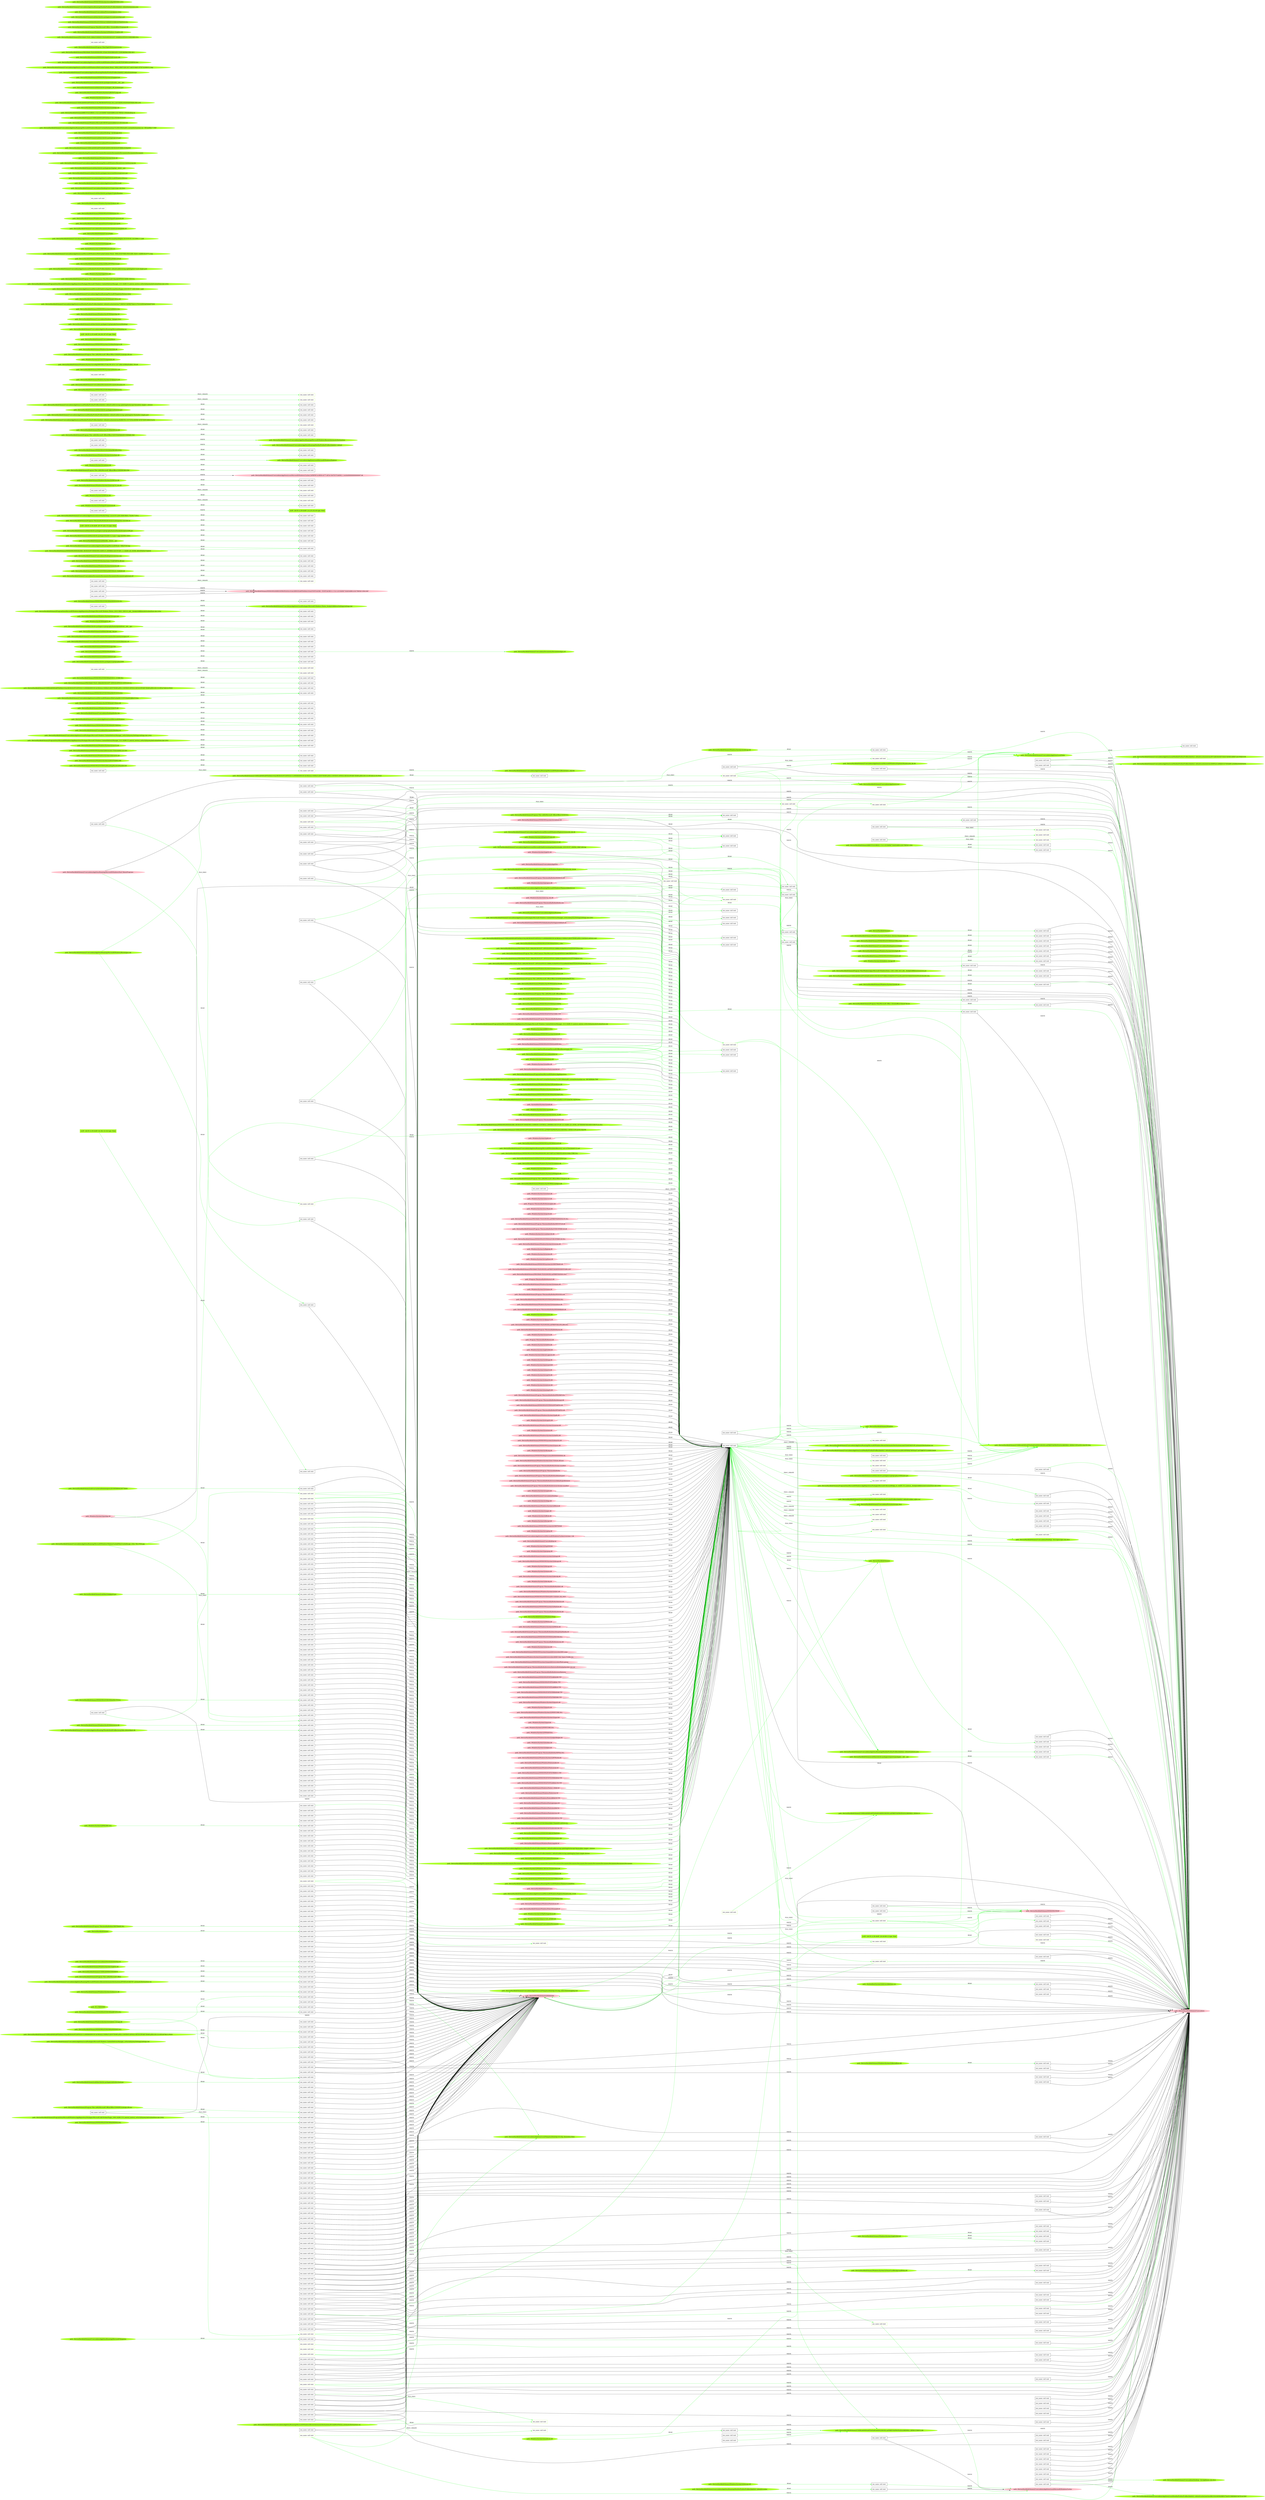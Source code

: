digraph {
	rankdir=LR
	583 [label="exe_name: null cmd: " color=black shape=box style=solid]
	1721 [label="exe_name: null cmd: " color=greenyellow shape=box style=solid]
	583 -> 1721 [label=FILE_EXEC color=green]
	158 [label="exe_name: null cmd: " color=black shape=box style=solid]
	1784 [label="exe_name: null cmd: " color=greenyellow shape=box style=solid]
	158 -> 1784 [label=FILE_EXEC color=green]
	163 [label="exe_name: null cmd: " color=black shape=box style=solid]
	1795 [label="exe_name: null cmd: " color=greenyellow shape=box style=solid]
	163 -> 1795 [label=FILE_EXEC color=green]
	183 [label="exe_name: null cmd: " color=black shape=box style=solid]
	1816 [label="exe_name: null cmd: " color=greenyellow shape=box style=solid]
	183 -> 1816 [label=FILE_EXEC color=green]
	94 [label="exe_name: null cmd: " color=black shape=box style=solid]
	1830 [label="exe_name: null cmd: " color=greenyellow shape=box style=solid]
	94 -> 1830 [label=FILE_EXEC color=green]
	622 [label="exe_name: null cmd: " color=black shape=box style=solid]
	1843 [label="exe_name: null cmd: " color=greenyellow shape=box style=solid]
	622 -> 1843 [label=FILE_EXEC color=green]
	430 [label="exe_name: null cmd: " color=black shape=box style=solid]
	1861 [label="exe_name: null cmd: " color=greenyellow shape=box style=solid]
	430 -> 1861 [label=FILE_EXEC color=green]
	471 [label="exe_name: null cmd: " color=black shape=box style=solid]
	1882 [label="exe_name: null cmd: " color=greenyellow shape=box style=solid]
	471 -> 1882 [label=FILE_EXEC color=green]
	491 [label="exe_name: null cmd: " color=black shape=box style=solid]
	1889 [label="exe_name: null cmd: " color=greenyellow shape=box style=solid]
	491 -> 1889 [label=FILE_EXEC color=green]
	534 [label="exe_name: null cmd: " color=black shape=box style=solid]
	1906 [label="exe_name: null cmd: " color=greenyellow shape=box style=solid]
	534 -> 1906 [label=FILE_EXEC color=green]
	538 [label="exe_name: null cmd: " color=black shape=box style=solid]
	1910 [label="exe_name: null cmd: " color=greenyellow shape=box style=solid]
	538 -> 1910 [label=FILE_EXEC color=green]
	787 [label="exe_name: null cmd: " color=black shape=box style=solid]
	1913 [label="exe_name: null cmd: " color=greenyellow shape=box style=solid]
	787 -> 1913 [label=FILE_EXEC color=green]
	559 [label="exe_name: null cmd: " color=black shape=box style=solid]
	1925 [label="exe_name: null cmd: " color=greenyellow shape=box style=solid]
	559 -> 1925 [label=FILE_EXEC color=green]
	0 [label="exe_name: null cmd: " color=black shape=box style=solid]
	1938 [label="exe_name: null cmd: " color=greenyellow shape=box style=solid]
	0 -> 1938 [label=FILE_EXEC color=green]
	0 [label="exe_name: null cmd: " color=black shape=box style=solid]
	1971 [label="exe_name: null cmd: " color=greenyellow shape=box style=solid]
	0 -> 1971 [label=FILE_EXEC color=green]
	0 [label="exe_name: null cmd: " color=black shape=box style=solid]
	1980 [label="exe_name: null cmd: " color=greenyellow shape=box style=solid]
	0 -> 1980 [label=FILE_EXEC color=green]
	0 [label="exe_name: null cmd: " color=black shape=box style=solid]
	1985 [label="exe_name: null cmd: " color=greenyellow shape=box style=solid]
	0 -> 1985 [label=FILE_EXEC color=green]
	0 [label="exe_name: null cmd: " color=black shape=box style=solid]
	1994 [label="exe_name: null cmd: " color=greenyellow shape=box style=solid]
	0 -> 1994 [label=FILE_EXEC color=green]
	0 [label="exe_name: null cmd: " color=black shape=box style=solid]
	2025 [label="exe_name: null cmd: " color=greenyellow shape=box style=solid]
	0 -> 2025 [label=FILE_EXEC color=green]
	0 [label="exe_name: null cmd: " color=black shape=box style=solid]
	2028 [label="exe_name: null cmd: " color=greenyellow shape=box style=solid]
	0 -> 2028 [label=FILE_EXEC color=green]
	0 [label="exe_name: null cmd: " color=black shape=box style=solid]
	2034 [label="exe_name: null cmd: " color=greenyellow shape=box style=solid]
	0 -> 2034 [label=FILE_EXEC color=green]
	1782 [label="path: /Device/HarddiskVolume2/Users/admin/AppData/Roaming/Microsoft/Windows/Themes/slideshow.ini" color=greenyellow shape=oval style=filled]
	156 [label="exe_name: null cmd: " color=black shape=box style=solid]
	1782 -> 156 [label=READ color=green]
	1729 [label="path: /Device/HarddiskVolume2/WINDOWS/SYSTEM32/Branding/Basebrd/Basebrd.dll" color=greenyellow shape=oval style=filled]
	104 [label="exe_name: null cmd: " color=black shape=box style=solid]
	1729 -> 104 [label=READ color=green]
	1715 [label="path: /Device/HarddiskVolume2/$RECYCLE.BIN/S-1-5-21-231540947-922634896-4161786520-1004" color=greenyellow shape=oval style=filled]
	637 [label="exe_name: null cmd: " color=black shape=box style=solid]
	1715 -> 637 [label=READ color=green]
	1570 [label="path: /Device/HarddiskVolume1" color=greenyellow shape=oval style=filled]
	536 [label="exe_name: null cmd: " color=black shape=box style=solid]
	1570 -> 536 [label=READ color=green]
	1590 [label="path: /Device/HarddiskVolume2" color=greenyellow shape=oval style=filled]
	0 [label="exe_name: null cmd: " color=black shape=box style=solid]
	1590 -> 0 [label=READ color=green]
	1777 [label="path: /Device/HarddiskVolume2/Users/admin/Downloads/desktop.ini" color=greenyellow shape=oval style=filled]
	394 [label="exe_name: null cmd: " color=black shape=box style=solid]
	1777 -> 394 [label=READ color=green]
	1671 [label="path: /Device/HarddiskVolume2/Users/admin/Documents" color=greenyellow shape=oval style=filled]
	0 [label="exe_name: null cmd: " color=black shape=box style=solid]
	1671 -> 0 [label=READ color=green]
	1874 [label="path: /Device/HarddiskVolume2/Users/admin/AppData/Roaming" color=greenyellow shape=oval style=filled]
	737 [label="exe_name: null cmd: " color=black shape=box style=solid]
	1874 -> 737 [label=READ color=green]
	1745 [label="path: /Device/HarddiskVolume2/Windows/System32/HOSTNAME.EXE" color=greenyellow shape=oval style=filled]
	16 [label="exe_name: null cmd: " color=black shape=box style=solid]
	1745 -> 16 [label=READ color=green]
	1750 [label="path: /Device/HarddiskVolume2/Windows/System32/kernel32.dll" color=greenyellow shape=oval style=filled]
	367 [label="exe_name: null cmd: " color=black shape=box style=solid]
	1750 -> 367 [label=READ color=green]
	1864 [label="path: /Device/HarddiskVolume2/Windows/System32/msvcrt.dll" color=greenyellow shape=oval style=filled]
	0 [label="exe_name: null cmd: " color=black shape=box style=solid]
	1864 -> 0 [label=READ color=green]
	2021 [label="path: /Device/HarddiskVolume2/WINDOWS/REGISTRATION" color=greenyellow shape=oval style=filled]
	0 [label="exe_name: null cmd: " color=black shape=box style=solid]
	2021 -> 0 [label=READ color=green]
	1809 [label="path: /Device/HarddiskVolume2/Windows/System32/user32.dll" color=greenyellow shape=oval style=filled]
	79 [label="exe_name: null cmd: " color=black shape=box style=solid]
	1809 -> 79 [label=READ color=green]
	1751 [label="path: /Device/HarddiskVolume2/Windows/System32/gdi32.dll" color=greenyellow shape=oval style=filled]
	368 [label="exe_name: null cmd: " color=black shape=box style=solid]
	1751 -> 368 [label=READ color=green]
	304 [label="path: /Device/HarddiskVolume2/WINDOWS/system32/combase.dll" color=pink shape=oval style=filled]
	576 [label="exe_name: null cmd: " color=black shape=box style=solid]
	304 -> 576 [label=READ color=green]
	1810 [label="path: /Device/HarddiskVolume2/WINDOWS/System32/drivers/en-US/mssmbios.sys.mui" color=greenyellow shape=oval style=filled]
	79 [label="exe_name: null cmd: " color=black shape=box style=solid]
	1810 -> 79 [label=READ color=green]
	2036 [label="path: /Device/HarddiskVolume2/WINDOWS/AppPatch/sysmain.sdb" color=greenyellow shape=oval style=filled]
	0 [label="exe_name: null cmd: " color=black shape=box style=solid]
	2036 -> 0 [label=READ color=green]
	1901 [label="path: /Device/HarddiskVolume2/ProgramData/Microsoft/Windows/AppRepository/Packages/Microsoft.Windows.ContentDeliveryManager_10.0.16299.15_neutral_neutral_cw5n1h2txyewy/ActivationStore.dat.LOG1" color=greenyellow shape=oval style=filled]
	766 [label="exe_name: null cmd: " color=black shape=box style=solid]
	1901 -> 766 [label=READ color=green]
	1610 [label="path: /Device/HarddiskVolume2/Users/admin/AppData/Local/Packages/Microsoft.Windows.ContentDeliveryManager_cw5n1h2txyewy/Settings/settings.dat.LOG1" color=greenyellow shape=oval style=filled]
	366 [label="exe_name: null cmd: " color=black shape=box style=solid]
	1610 -> 366 [label=READ color=green]
	1919 [label="path: /Device/HarddiskVolume2/Users/admin/AppData/Local/Packages/Microsoft.Windows.ContentDeliveryManager_cw5n1h2txyewy/Settings/settings.dat.LOG2" color=greenyellow shape=oval style=filled]
	307 [label="exe_name: null cmd: " color=black shape=box style=solid]
	1919 -> 307 [label=READ color=green]
	1924 [label="path: /Device/HarddiskVolume4" color=greenyellow shape=oval style=filled]
	557 [label="exe_name: null cmd: " color=black shape=box style=solid]
	1924 -> 557 [label=READ color=green]
	1562 [label="path: /Device/HarddiskVolume2/Users/admin/Downloads" color=greenyellow shape=oval style=filled]
	0 [label="exe_name: null cmd: " color=black shape=box style=solid]
	1562 -> 0 [label=READ color=green]
	1853 [label="path: /Device/HarddiskVolume2/Users/admin/Documents/desktop.ini" color=greenyellow shape=oval style=filled]
	411 [label="exe_name: null cmd: " color=black shape=box style=solid]
	1853 -> 411 [label=READ color=green]
	2023 [label="path: /Device/HarddiskVolume2/Users/admin/backup/Documents/Documents/Documents/Documents/Documents/Documents/Documents/Documents/Documents/Documents/Documents/Documents/Documents/Documents/Documents/Documents/Documents/Documents/Documents" color=greenyellow shape=oval style=filled]
	0 [label="exe_name: null cmd: " color=black shape=box style=solid]
	2023 -> 0 [label=READ color=green]
	1864 [label="path: /Device/HarddiskVolume2/Windows/System32/msvcrt.dll" color=greenyellow shape=oval style=filled]
	431 [label="exe_name: null cmd: " color=black shape=box style=solid]
	1864 -> 431 [label=READ color=green]
	1826 [label="path: /Device/HarddiskVolume2/Windows/System32/shlwapi.dll" color=greenyellow shape=oval style=filled]
	192 [label="exe_name: null cmd: " color=black shape=box style=solid]
	1826 -> 192 [label=READ color=green]
	1759 [label="path: /Device/HarddiskVolume2/Windows/System32/Windows.Devices.Enumeration.dll" color=greenyellow shape=oval style=filled]
	377 [label="exe_name: null cmd: " color=black shape=box style=solid]
	1759 -> 377 [label=READ color=green]
	1935 [label="path: /Windows/System32/Windows.Devices.Enumeration.dll" color=greenyellow shape=oval style=filled]
	0 [label="exe_name: null cmd: " color=black shape=box style=solid]
	1935 -> 0 [label=READ color=green]
	1806 [label="path: /Device/HarddiskVolume2/Windows/System32/gdi32full.dll" color=greenyellow shape=oval style=filled]
	531 [label="exe_name: null cmd: " color=black shape=box style=solid]
	1806 -> 531 [label=READ color=green]
	1874 [label="path: /Device/HarddiskVolume2/Users/admin/AppData/Roaming" color=greenyellow shape=oval style=filled]
	0 [label="exe_name: null cmd: " color=black shape=box style=solid]
	1874 -> 0 [label=READ color=green]
	1732 [label="path: /Device/HarddiskVolume2/Users/admin/AppData/Local/Microsoft/Windows" color=greenyellow shape=oval style=filled]
	396 [label="exe_name: null cmd: " color=black shape=box style=solid]
	1732 -> 396 [label=READ color=green]
	1788 [label="path: /Device/HarddiskVolume2/USERS/ADMIN/ONEDRIVE" color=greenyellow shape=oval style=filled]
	51 [label="exe_name: null cmd: " color=black shape=box style=solid]
	1788 -> 51 [label=READ color=green]
	1681 [label="path: /Device/HarddiskVolume2/Windows/System32/uxtheme.dll" color=greenyellow shape=oval style=filled]
	0 [label="exe_name: null cmd: " color=black shape=box style=solid]
	1681 -> 0 [label=READ color=green]
	1725 [label="path: /Device/HarddiskVolume2/Windows/System32/dwmapi.dll" color=greenyellow shape=oval style=filled]
	585 [label="exe_name: null cmd: " color=black shape=box style=solid]
	1725 -> 585 [label=READ color=green]
	1779 [label="path: /Device/HarddiskVolume2/WINDOWS/SYSTEM32/COML2.DLL" color=greenyellow shape=oval style=filled]
	395 [label="exe_name: null cmd: " color=black shape=box style=solid]
	1779 -> 395 [label=READ color=green]
	1937 [label="path: /Device/HarddiskVolume2/WINDOWS/System32/COMDLG32.dll" color=greenyellow shape=oval style=filled]
	0 [label="exe_name: null cmd: " color=black shape=box style=solid]
	1937 -> 0 [label=READ color=green]
	1865 [label="path: /Device/HarddiskVolume2/Users/admin/AppData/Local/Microsoft/Windows/Explorer/iconcache_idx.db" color=greenyellow shape=oval style=filled]
	431 [label="exe_name: null cmd: " color=black shape=box style=solid]
	1865 -> 431 [label=READ color=green]
	1952 [label="path: /Device/HarddiskVolume2/Users/admin/AppData/Roaming/Microsoft/Windows/Themes/CachedFiles" color=greenyellow shape=oval style=filled]
	0 [label="exe_name: null cmd: " color=black shape=box style=solid]
	1952 -> 0 [label=READ color=green]
	1916 [label="path: /Device/HarddiskVolume2/Users/admin/Desktop/muscovitized" color=greenyellow shape=oval style=filled]
	788 [label="exe_name: null cmd: " color=black shape=box style=solid]
	1916 -> 788 [label=READ color=green]
	323 [label="path: /Device/HarddiskVolume2/Users" color=pink shape=oval style=filled]
	0 [label="exe_name: null cmd: " color=black shape=box style=solid]
	323 -> 0 [label=READ color=green]
	1739 [label="path: /Device/HarddiskVolume2/Users/admin/Desktop/firefox.lnk" color=greenyellow shape=oval style=filled]
	598 [label="exe_name: null cmd: " color=black shape=box style=solid]
	1739 -> 598 [label=READ color=green]
	1947 [label="path: /Device/HarddiskVolume2/Users/admin/AppData/Local/Microsoft/Windows/Explorer/thumbcache_16.db" color=greenyellow shape=oval style=filled]
	0 [label="exe_name: null cmd: " color=black shape=box style=solid]
	1947 -> 0 [label=READ color=green]
	1766 [label="path: /Device/HarddiskVolume2/Program Files (x86)/Microsoft Office" color=greenyellow shape=oval style=filled]
	142 [label="exe_name: null cmd: " color=black shape=box style=solid]
	1766 -> 142 [label=READ color=green]
	1874 [label="path: /Device/HarddiskVolume2/Users/admin/AppData/Roaming" color=greenyellow shape=oval style=filled]
	0 [label="exe_name: null cmd: " color=black shape=box style=solid]
	1874 -> 0 [label=READ color=green]
	1631 [label="path: /Device/HarddiskVolume2/Users/admin/AppData/Roaming/Microsoft/Windows/Themes/CachedFiles/CachedImage_1024_768_POS4.jpg" color=greenyellow shape=oval style=filled]
	0 [label="exe_name: null cmd: " color=black shape=box style=solid]
	1631 -> 0 [label=READ color=green]
	1637 [label="path: /Device/HarddiskVolume2/Users/admin/AppData/Roaming/Microsoft/Windows/Recent/AutomaticDestinations/5f7b5f1e01b83767.automaticDestinations-ms" color=greenyellow shape=oval style=filled]
	588 [label="exe_name: null cmd: " color=black shape=box style=solid]
	1637 -> 588 [label=READ color=green]
	1607 [label="path: /Device/HarddiskVolume2/Windows/System32/wship6.dll" color=greenyellow shape=oval style=filled]
	530 [label="exe_name: null cmd: " color=black shape=box style=solid]
	1607 -> 530 [label=READ color=green]
	1715 [label="path: /Device/HarddiskVolume2/$RECYCLE.BIN/S-1-5-21-231540947-922634896-4161786520-1004" color=greenyellow shape=oval style=filled]
	334 [label="exe_name: null cmd: " color=black shape=box style=solid]
	1715 -> 334 [label=READ color=green]
	1712 [label="path: /Device/HarddiskVolume2/WINDOWS/SYSTEM32/ole32.dll" color=greenyellow shape=oval style=filled]
	569 [label="exe_name: null cmd: " color=black shape=box style=solid]
	1712 -> 569 [label=READ color=green]
	1874 [label="path: /Device/HarddiskVolume2/Users/admin/AppData/Roaming" color=greenyellow shape=oval style=filled]
	208 [label="exe_name: null cmd: " color=black shape=box style=solid]
	1874 -> 208 [label=READ color=green]
	1676 [label="path: /Device/HarddiskVolume2/WINDOWS/system32/NOTEPAD.EXE" color=greenyellow shape=oval style=filled]
	0 [label="exe_name: null cmd: " color=black shape=box style=solid]
	1676 -> 0 [label=READ color=green]
	1800 [label="path: /Device/HarddiskVolume2/Windows/System32/oleaccrc.dll" color=greenyellow shape=oval style=filled]
	168 [label="exe_name: null cmd: " color=black shape=box style=solid]
	1800 -> 168 [label=READ color=green]
	1761 [label="path: /Windows/System32/windows.storage.dll" color=greenyellow shape=oval style=filled]
	378 [label="exe_name: null cmd: " color=black shape=box style=solid]
	1761 -> 378 [label=READ color=green]
	1737 [label="path: /Device/HarddiskVolume2/Windows/System32/dui70.dll" color=greenyellow shape=oval style=filled]
	597 [label="exe_name: null cmd: " color=black shape=box style=solid]
	1737 -> 597 [label=READ color=green]
	712 [label="path: /Device/HarddiskVolume2/Users/admin/AppData" color=pink shape=oval style=filled]
	32 [label="exe_name: null cmd: " color=black shape=box style=solid]
	712 -> 32 [label=READ color=green]
	1786 [label="path: /Device/HarddiskVolume2/Users/admin/AppData/Local/Microsoft/Windows/Explorer/thumbcache_48.db" color=greenyellow shape=oval style=filled]
	159 [label="exe_name: null cmd: " color=black shape=box style=solid]
	1786 -> 159 [label=READ color=green]
	1786 [label="path: /Device/HarddiskVolume2/Users/admin/AppData/Local/Microsoft/Windows/Explorer/thumbcache_48.db" color=greenyellow shape=oval style=filled]
	0 [label="exe_name: null cmd: " color=black shape=box style=solid]
	1786 -> 0 [label=READ color=green]
	1740 [label="path: /Device/HarddiskVolume2/Program Files/WindowsApps/Microsoft.WindowsStore_11811.1001.18.0_x64__8wekyb3d8bbwe/resources.pri" color=greenyellow shape=oval style=filled]
	115 [label="exe_name: null cmd: " color=black shape=box style=solid]
	1740 -> 115 [label=READ color=green]
	2038 [label="path: /Windows/System32/WpPortingLibrary.dll" color=greenyellow shape=oval style=filled]
	0 [label="exe_name: null cmd: " color=black shape=box style=solid]
	2038 -> 0 [label=READ color=green]
	1758 [label="path: /Device/HarddiskVolume2/Users/admin/AppData/Roaming/Microsoft/Windows/Recent/jpas.lnk" color=greenyellow shape=oval style=filled]
	135 [label="exe_name: null cmd: " color=black shape=box style=solid]
	1758 -> 135 [label=READ color=green]
	1782 [label="path: /Device/HarddiskVolume2/Users/admin/AppData/Roaming/Microsoft/Windows/Themes/slideshow.ini" color=greenyellow shape=oval style=filled]
	0 [label="exe_name: null cmd: " color=black shape=box style=solid]
	1782 -> 0 [label=READ color=green]
	1610 [label="path: /Device/HarddiskVolume2/Users/admin/AppData/Local/Packages/Microsoft.Windows.ContentDeliveryManager_cw5n1h2txyewy/Settings/settings.dat.LOG1" color=greenyellow shape=oval style=filled]
	0 [label="exe_name: null cmd: " color=black shape=box style=solid]
	1610 -> 0 [label=READ color=green]
	1941 [label="path: /Windows/System32/msvcr120_clr0400.dll" color=greenyellow shape=oval style=filled]
	0 [label="exe_name: null cmd: " color=black shape=box style=solid]
	1941 -> 0 [label=READ color=green]
	218 [label="path: /Windows/System32/profapi.dll" color=pink shape=oval style=filled]
	9 [label="exe_name: null cmd: " color=black shape=box style=solid]
	218 -> 9 [label=READ color=green]
	1727 [label="path: /FI_UNKNOWN" color=greenyellow shape=oval style=filled]
	103 [label="exe_name: null cmd: " color=black shape=box style=solid]
	1727 -> 103 [label=READ color=green]
	1867 [label="path: /Windows/System32/msdtcuiu.dll" color=greenyellow shape=oval style=filled]
	433 [label="exe_name: null cmd: " color=black shape=box style=solid]
	1867 -> 433 [label=READ color=green]
	1879 [label="path: /Device/HarddiskVolume2/Windows/SysWOW64/mfc100enu.dll" color=greenyellow shape=oval style=filled]
	460 [label="exe_name: null cmd: " color=black shape=box style=solid]
	1879 -> 460 [label=READ color=green]
	1970 [label="path: /Device/HarddiskVolume2/USERS/ADMIN/APPDATA/LOCAL/MICROSOFT/OFFICE/15.0/WEBSERVICECACHE/ALLUSERS/CLIENTTEMPLATES.CONTENT.OFFICE.NET" color=greenyellow shape=oval style=filled]
	0 [label="exe_name: null cmd: " color=black shape=box style=solid]
	1970 -> 0 [label=READ color=green]
	1823 [label="path: /Device/HarddiskVolume2/WINDOWS/SYSWOW64/RPCRT4.DLL" color=greenyellow shape=oval style=filled]
	88 [label="exe_name: null cmd: " color=black shape=box style=solid]
	1823 -> 88 [label=READ color=green]
	2037 [label="path: /Device/HarddiskVolume2/WINDOWS/SYSWOW64/D3D10_1.DLL" color=greenyellow shape=oval style=filled]
	0 [label="exe_name: null cmd: " color=black shape=box style=solid]
	2037 -> 0 [label=READ color=green]
	1827 [label="path: /Device/HarddiskVolume2/WINDOWS/SYSWOW64/WININET.DLL" color=greenyellow shape=oval style=filled]
	194 [label="exe_name: null cmd: " color=black shape=box style=solid]
	1827 -> 194 [label=READ color=green]
	1814 [label="path: /Device/HarddiskVolume2/WINDOWS/SYSWOW64/DHCPCSVC6.DLL" color=greenyellow shape=oval style=filled]
	182 [label="exe_name: null cmd: " color=black shape=box style=solid]
	1814 -> 182 [label=READ color=green]
	1932 [label="path: /Device/HarddiskVolume2/PROGRAM FILES (X86)/MICROSOFT OFFICE/OFFICE15/BIBLIOGRAPHY/STYLE/GOSTTITLE.XSL" color=greenyellow shape=oval style=filled]
	0 [label="exe_name: null cmd: " color=black shape=box style=solid]
	1932 -> 0 [label=READ color=green]
	1829 [label="path: /Device/HarddiskVolume2/USERS/ADMIN/APPDATA/ROAMING/MICROSOFT/BIBLIOGRAPHY/STYLE/MLASEVENTHEDITIONOFFICEONLINE.XSL" color=greenyellow shape=oval style=filled]
	93 [label="exe_name: null cmd: " color=black shape=box style=solid]
	1829 -> 93 [label=READ color=green]
	1770 [label="path: /Device/HarddiskVolume2/USERS/ADMIN/APPDATA/LOCAL/MICROSOFT/OFFICE/15.0/WEBSERVICECACHE/ALLUSERS/CLIENTTEMPLATES.CONTENT.OFFICE.NET/SUPPORT-TEMPLATES-EN-US-MT22746018.PNG0" color=greenyellow shape=oval style=filled]
	48 [label="exe_name: null cmd: " color=black shape=box style=solid]
	1770 -> 48 [label=READ color=green]
	1857 [label="path: /Device/HarddiskVolume2/PROGRAM FILES (X86)/MICROSOFT OFFICE/OFFICE15/WWLIB.DLL" color=greenyellow shape=oval style=filled]
	421 [label="exe_name: null cmd: " color=black shape=box style=solid]
	1857 -> 421 [label=READ color=green]
	1905 [label="path: /Device/HarddiskVolume2/WINDOWS/SYSWOW64/D3D10_1CORE.DLL" color=greenyellow shape=oval style=filled]
	775 [label="exe_name: null cmd: " color=black shape=box style=solid]
	1905 -> 775 [label=READ color=green]
	2031 [label="path: /Device/HarddiskVolume2/Program Files (x86)/Common Files/Microsoft Shared/OFFICE15/RICHED20.DLL" color=greenyellow shape=oval style=filled]
	0 [label="exe_name: null cmd: " color=black shape=box style=solid]
	2031 -> 0 [label=READ color=green]
	1984 [label="path: /Device/HarddiskVolume2/PROGRAM FILES (X86)/MICROSOFT OFFICE/OFFICE15/BIBLIOGRAPHY/STYLE/TURABIAN.XSL" color=greenyellow shape=oval style=filled]
	0 [label="exe_name: null cmd: " color=black shape=box style=solid]
	1984 -> 0 [label=READ color=green]
	1734 [label="path: /Device/HarddiskVolume2/USERS/ADMIN/APPDATA/LOCAL/MICROSOFT/OFFICE/15.0/WEBSERVICECACHE/ALLUSERS/CLIENTTEMPLATES.CONTENT.OFFICE.NET/SUPPORT-TEMPLATES-EN-US-MT03978815.PNG0" color=greenyellow shape=oval style=filled]
	592 [label="exe_name: null cmd: " color=black shape=box style=solid]
	1734 -> 592 [label=READ color=green]
	1815 [label="path: /Device/HarddiskVolume2/USERS/ADMIN/APPDATA/LOCAL/MICROSOFT/OFFICE/15.0/WEBSERVICECACHE/ALLUSERS/CLIENTTEMPLATES.CONTENT.OFFICE.NET/SUPPORT-TEMPLATES-EN-US-MT16412135.PNG0" color=greenyellow shape=oval style=filled]
	183 [label="exe_name: null cmd: " color=black shape=box style=solid]
	1815 -> 183 [label=READ color=green]
	1983 [label="path: /Device/HarddiskVolume2/PROGRAM FILES (X86)/MICROSOFT OFFICE/OFFICE15/BIBLIOGRAPHY/STYLE/APASIXTHEDITIONOFFICEONLINE.XSL" color=greenyellow shape=oval style=filled]
	0 [label="exe_name: null cmd: " color=black shape=box style=solid]
	1983 -> 0 [label=READ color=green]
	1999 [label="path: /Device/HarddiskVolume2/Windows/System32/webservices.dll" color=greenyellow shape=oval style=filled]
	0 [label="exe_name: null cmd: " color=black shape=box style=solid]
	1999 -> 0 [label=READ color=green]
	1806 [label="path: /Device/HarddiskVolume2/Windows/System32/gdi32full.dll" color=greenyellow shape=oval style=filled]
	74 [label="exe_name: null cmd: " color=black shape=box style=solid]
	1806 -> 74 [label=READ color=green]
	1631 [label="path: /Device/HarddiskVolume2/Users/admin/AppData/Roaming/Microsoft/Windows/Themes/CachedFiles/CachedImage_1024_768_POS4.jpg" color=greenyellow shape=oval style=filled]
	445 [label="exe_name: null cmd: " color=black shape=box style=solid]
	1631 -> 445 [label=READ color=green]
	1566 [label="exe_name: null cmd: " color=greenyellow shape=box style=solid]
	1568 [label="exe_name: null cmd: " color=greenyellow shape=box style=solid]
	1566 -> 1568 [label=PROC_CREATE color=green]
	1566 [label="exe_name: null cmd: " color=greenyellow shape=box style=solid]
	1567 [label="exe_name: null cmd: " color=greenyellow shape=box style=solid]
	1566 -> 1567 [label=PROC_CREATE color=green]
	1706 [label="path: /Device/HarddiskVolume2/Windows/System32/ntdll.dll" color=greenyellow shape=oval style=filled]
	580 [label="exe_name: null cmd: " color=black shape=box style=solid]
	1706 -> 580 [label=READ color=green]
	1701 [label="path: /Device/HarddiskVolume2/WINDOWS/SYSTEM32/kernelbase.dll" color=greenyellow shape=oval style=filled]
	0 [label="exe_name: null cmd: " color=black shape=box style=solid]
	1701 -> 0 [label=READ color=green]
	2008 [label="path: /Device/HarddiskVolume2/Program Files (x86)/Microsoft Office/Office15/OSFROAMINGPROXY.DLL" color=greenyellow shape=oval style=filled]
	0 [label="exe_name: null cmd: " color=black shape=box style=solid]
	2008 -> 0 [label=READ color=green]
	1974 [label="path: /Device/HarddiskVolume2/Windows/SysWOW64/mfcm100.dll" color=greenyellow shape=oval style=filled]
	0 [label="exe_name: null cmd: " color=black shape=box style=solid]
	1974 -> 0 [label=READ color=green]
	1689 [label="path: /Device/HarddiskVolume2/salt/bin/lib/multiprocessing" color=greenyellow shape=oval style=filled]
	0 [label="exe_name: null cmd: " color=black shape=box style=solid]
	1689 -> 0 [label=READ color=green]
	1834 [label="path: /Device/HarddiskVolume2/salt/bin/Lib/site-packages/cryptography/x509" color=greenyellow shape=oval style=filled]
	7 [label="exe_name: null cmd: " color=black shape=box style=solid]
	1834 -> 7 [label=READ color=green]
	1838 [label="path: /Device/HarddiskVolume2/salt/bin/Lib/bisect.pyc" color=greenyellow shape=oval style=filled]
	602 [label="exe_name: null cmd: " color=black shape=box style=solid]
	1838 -> 602 [label=READ color=green]
	1920 [label="path: /Device/HarddiskVolume2/salt/bin/Lib/site-packages/salt/utils/cloud.pyc" color=greenyellow shape=oval style=filled]
	549 [label="exe_name: null cmd: " color=black shape=box style=solid]
	1920 -> 549 [label=READ color=green]
	323 [label="path: /Device/HarddiskVolume2/Users" color=pink shape=oval style=filled]
	0 [label="exe_name: null cmd: " color=black shape=box style=solid]
	323 -> 0 [label=READ color=green]
	304 [label="path: /Device/HarddiskVolume2/WINDOWS/system32/combase.dll" color=pink shape=oval style=filled]
	477 [label="exe_name: null cmd: " color=black shape=box style=solid]
	304 -> 477 [label=READ color=green]
	1959 [label="path: /Device/HarddiskVolume2/Program Files (x86)/Microsoft Office/Office15" color=greenyellow shape=oval style=filled]
	0 [label="exe_name: null cmd: " color=black shape=box style=solid]
	1959 -> 0 [label=READ color=green]
	1717 [label="path: /Device/HarddiskVolume2/Program Files (x86)/Microsoft Office/Office15/OSF.DLL" color=greenyellow shape=oval style=filled]
	576 [label="exe_name: null cmd: " color=black shape=box style=solid]
	1717 -> 576 [label=READ color=green]
	1754 [label="path: /Device/HarddiskVolume2/Program Files (x86)/Microsoft Office/Office15/MSIPC/cs/msipc.dll.mui" color=greenyellow shape=oval style=filled]
	373 [label="exe_name: null cmd: " color=black shape=box style=solid]
	1754 -> 373 [label=READ color=green]
	150 [label="exe_name: null cmd: " color=black shape=box style=solid]
	1774 [label="path: /Device/HarddiskVolume2/Users/admin/Documents/Documents/bajra.rtf" color=greenyellow shape=oval style=filled]
	150 -> 1774 [label=WRITE color=green]
	1595 [label="path: /Device/HarddiskVolume2/Users/admin/AppData/Roaming/Microsoft/Office/Recent/index.dat" color=greenyellow shape=oval style=filled]
	0 [label="exe_name: null cmd: " color=black shape=box style=solid]
	1595 -> 0 [label=READ color=green]
	573 [label="exe_name: null cmd: " color=black shape=box style=solid]
	1714 [label="path: /Device/HarddiskVolume2/Users/admin/AppData/Local/Microsoft/OneDrive/setup/logs/Downloader_2019-05-07_164504_18b8-1ef4.log" color=greenyellow shape=oval style=filled]
	573 -> 1714 [label=WRITE color=green]
	1713 [label="path: /Device/HarddiskVolume2/ProgramData/Microsoft/Windows/AppRepository/Packages/Microsoft.AAD.BrokerPlugin_1000.16299.15.0_neutral_neutral_cw5n1h2txyewy/ActivationStore.dat.LOG2" color=greenyellow shape=oval style=filled]
	572 [label="exe_name: null cmd: " color=black shape=box style=solid]
	1713 -> 572 [label=READ color=green]
	1597 [label="path: /Device/HarddiskVolume2/Windows/System32/sechost.dll" color=greenyellow shape=oval style=filled]
	0 [label="exe_name: null cmd: " color=black shape=box style=solid]
	1597 -> 0 [label=READ color=green]
	509 [label="exe_name: null cmd: " color=black shape=box style=solid]
	794 [label="path: /Device/HarddiskVolume2/WINDOWS" color=pink shape=oval style=filled]
	509 -> 794 [label=WRITE color=black]
	1994 [label="exe_name: null cmd: " color=greenyellow shape=box style=solid]
	794 [label="path: /Device/HarddiskVolume2/WINDOWS" color=pink shape=oval style=filled]
	1994 -> 794 [label=WRITE color=green]
	60 [label="exe_name: null cmd: " color=black shape=box style=solid]
	794 [label="path: /Device/HarddiskVolume2/WINDOWS" color=pink shape=oval style=filled]
	60 -> 794 [label=WRITE color=black]
	1910 [label="exe_name: null cmd: " color=greenyellow shape=box style=solid]
	794 [label="path: /Device/HarddiskVolume2/WINDOWS" color=pink shape=oval style=filled]
	1910 -> 794 [label=WRITE color=green]
	564 [label="exe_name: null cmd: " color=black shape=box style=solid]
	794 [label="path: /Device/HarddiskVolume2/WINDOWS" color=pink shape=oval style=filled]
	564 -> 794 [label=WRITE color=black]
	142 [label="exe_name: null cmd: " color=black shape=box style=solid]
	794 [label="path: /Device/HarddiskVolume2/WINDOWS" color=pink shape=oval style=filled]
	142 -> 794 [label=WRITE color=black]
	2050 [label="path: /Device/HarddiskVolume2/WINDOWS/SYSTEM32/CONFIG" color=greenyellow shape=oval style=filled]
	0 [label="exe_name: null cmd: " color=black shape=box style=solid]
	2050 -> 0 [label=READ color=green]
	1994 [label="exe_name: null cmd: " color=greenyellow shape=box style=solid]
	629 [label="path: /Device/HarddiskVolume2/WINDOWS/TEMP" color=pink shape=oval style=filled]
	1994 -> 629 [label=WRITE color=green]
	1860 [label="path: /Device/HarddiskVolume2/WINDOWS/SYSWOW64/WINNSI.DLL" color=greenyellow shape=oval style=filled]
	429 [label="exe_name: null cmd: " color=black shape=box style=solid]
	1860 -> 429 [label=READ color=green]
	1781 [label="path: /Device/HarddiskVolume2/WINDOWS/SYSWOW64/DCOMP.DLL" color=greenyellow shape=oval style=filled]
	396 [label="exe_name: null cmd: " color=black shape=box style=solid]
	1781 -> 396 [label=READ color=green]
	31 [label="exe_name: null cmd: " color=black shape=box style=solid]
	794 [label="path: /Device/HarddiskVolume2/WINDOWS" color=pink shape=oval style=filled]
	31 -> 794 [label=WRITE color=black]
	509 [label="exe_name: null cmd: " color=black shape=box style=solid]
	1211 [label="path: /Device/HarddiskVolume2/Users/admin" color=pink shape=oval style=filled]
	509 -> 1211 [label=WRITE color=black]
	1994 [label="exe_name: null cmd: " color=greenyellow shape=box style=solid]
	1211 [label="path: /Device/HarddiskVolume2/Users/admin" color=pink shape=oval style=filled]
	1994 -> 1211 [label=WRITE color=green]
	1994 [label="exe_name: null cmd: " color=greenyellow shape=box style=solid]
	1565 [label="path: /Device/HarddiskVolume2/Users/admin/AppData/Local/Temp" color=greenyellow shape=oval style=filled]
	1994 -> 1565 [label=WRITE color=green]
	121 [label="exe_name: null cmd: " color=black shape=box style=solid]
	1211 [label="path: /Device/HarddiskVolume2/Users/admin" color=pink shape=oval style=filled]
	121 -> 1211 [label=WRITE color=black]
	548 [label="exe_name: null cmd: " color=black shape=box style=solid]
	1211 [label="path: /Device/HarddiskVolume2/Users/admin" color=pink shape=oval style=filled]
	548 -> 1211 [label=WRITE color=green]
	564 [label="exe_name: null cmd: " color=black shape=box style=solid]
	1211 [label="path: /Device/HarddiskVolume2/Users/admin" color=pink shape=oval style=filled]
	564 -> 1211 [label=WRITE color=black]
	1728 [label="path: /Device/HarddiskVolume2/WINDOWS/Logs/CBS" color=greenyellow shape=oval style=filled]
	345 [label="exe_name: null cmd: " color=black shape=box style=solid]
	1728 -> 345 [label=READ color=green]
	448 [label="exe_name: null cmd: " color=black shape=box style=solid]
	1211 [label="path: /Device/HarddiskVolume2/Users/admin" color=pink shape=oval style=filled]
	448 -> 1211 [label=WRITE color=black]
	211 [label="exe_name: null cmd: " color=black shape=box style=solid]
	794 [label="path: /Device/HarddiskVolume2/WINDOWS" color=pink shape=oval style=filled]
	211 -> 794 [label=WRITE color=black]
	1772 [label="path: /Device/HarddiskVolume2/Program Files/Microsoft Office 15/root/office15/mset7db.kic" color=greenyellow shape=oval style=filled]
	391 [label="exe_name: null cmd: " color=black shape=box style=solid]
	1772 -> 391 [label=READ color=green]
	1821 [label="path: /Device/HarddiskVolume2/Users/admin/Documents/Documents/Documents/demonic.rtf" color=greenyellow shape=oval style=filled]
	189 [label="exe_name: null cmd: " color=black shape=box style=solid]
	1821 -> 189 [label=READ color=green]
	1885 [label="path: /Device/HarddiskVolume2/Users/admin/Documents/Documents/Documents/cocopan.rtf" color=greenyellow shape=oval style=filled]
	236 [label="exe_name: null cmd: " color=black shape=box style=solid]
	1885 -> 236 [label=READ color=green]
	1801 [label="path: /Device/HarddiskVolume2/Users/admin/AppData/Roaming/Mozilla/Firefox/Profiles/lxkehh21.default/xulstore.json" color=greenyellow shape=oval style=filled]
	69 [label="exe_name: null cmd: " color=black shape=box style=solid]
	1801 -> 69 [label=READ color=green]
	1798 [label="path: /Device/HarddiskVolume2/salt/bin/Lib/site-packages/cryptography/hazmat/primitives/__init__.pyc" color=greenyellow shape=oval style=filled]
	164 [label="exe_name: null cmd: " color=black shape=box style=solid]
	1798 -> 164 [label=READ color=green]
	1824 [label="path: /Device/HarddiskVolume2/salt/bin/Lib/site-packages/cryptography/x509/name.pyc" color=greenyellow shape=oval style=filled]
	191 [label="exe_name: null cmd: " color=black shape=box style=solid]
	1824 -> 191 [label=READ color=green]
	526 [label="exe_name: null cmd: " color=black shape=box style=solid]
	794 [label="path: /Device/HarddiskVolume2/WINDOWS" color=pink shape=oval style=filled]
	526 -> 794 [label=WRITE color=black]
	1913 [label="exe_name: null cmd: " color=greenyellow shape=box style=solid]
	794 [label="path: /Device/HarddiskVolume2/WINDOWS" color=pink shape=oval style=filled]
	1913 -> 794 [label=WRITE color=green]
	526 [label="exe_name: null cmd: " color=black shape=box style=solid]
	1211 [label="path: /Device/HarddiskVolume2/Users/admin" color=pink shape=oval style=filled]
	526 -> 1211 [label=WRITE color=black]
	1913 [label="exe_name: null cmd: " color=greenyellow shape=box style=solid]
	1211 [label="path: /Device/HarddiskVolume2/Users/admin" color=pink shape=oval style=filled]
	1913 -> 1211 [label=WRITE color=green]
	2034 [label="exe_name: null cmd: " color=greenyellow shape=box style=solid]
	1574 [label="path: /Device/HarddiskVolume2/USERS/ADMIN/APPDATA/ROAMING/MOZILLA/FIREFOX/PROFILES/LXKEHH21.DEFAULT/PLACES.SQLITE-WAL" color=greenyellow shape=oval style=filled]
	2034 -> 1574 [label=WRITE color=green]
	1902 [label="path: /Device/HarddiskVolume2/Users/admin/AppData/Roaming/Microsoft/Templates" color=greenyellow shape=oval style=filled]
	528 [label="exe_name: null cmd: " color=black shape=box style=solid]
	1902 -> 528 [label=READ color=green]
	327 [label="exe_name: null cmd: " color=black shape=box style=solid]
	1211 [label="path: /Device/HarddiskVolume2/Users/admin" color=pink shape=oval style=filled]
	327 -> 1211 [label=WRITE color=black]
	0 [label="exe_name: null cmd: " color=black shape=box style=solid]
	1590 [label="path: /Device/HarddiskVolume2" color=greenyellow shape=oval style=filled]
	0 -> 1590 [label=WRITE color=green]
	2010 [label="path: /Device/HarddiskVolume2/salt/bin/DLLs/_ssl.pyd" color=greenyellow shape=oval style=filled]
	0 [label="exe_name: null cmd: " color=black shape=box style=solid]
	2010 -> 0 [label=READ color=green]
	1733 [label="path: /Windows/SysWOW64/gdi32.dll" color=greenyellow shape=oval style=filled]
	348 [label="exe_name: null cmd: " color=black shape=box style=solid]
	1733 -> 348 [label=READ color=green]
	1735 [label="path: /Device/HarddiskVolume2/Windows/System32/wups2.dll" color=greenyellow shape=oval style=filled]
	110 [label="exe_name: null cmd: " color=black shape=box style=solid]
	1735 -> 110 [label=READ color=green]
	769 [label="path: /Device/HarddiskVolume2/WINDOWS/Globalization/Sorting/sortdefault.nls" color=pink shape=oval style=filled]
	312 [label="exe_name: null cmd: " color=black shape=box style=solid]
	769 -> 312 [label=READ color=green]
	1613 [label="exe_name: null cmd: " color=greenyellow shape=box style=solid]
	794 [label="path: /Device/HarddiskVolume2/WINDOWS" color=pink shape=oval style=filled]
	1613 -> 794 [label=WRITE color=green]
	332 [label="path: /Device/HarddiskVolume2/Program Files/mozilla/firefox/fonts" color=pink shape=oval style=filled]
	0 [label="exe_name: null cmd: " color=black shape=box style=solid]
	332 -> 0 [label=READ color=green]
	1583 [label="exe_name: null cmd: " color=greenyellow shape=box style=solid]
	629 [label="path: /Device/HarddiskVolume2/WINDOWS/TEMP" color=pink shape=oval style=filled]
	1583 -> 629 [label=WRITE color=green]
	435 [label="exe_name: null cmd: " color=black shape=box style=solid]
	794 [label="path: /Device/HarddiskVolume2/WINDOWS" color=pink shape=oval style=filled]
	435 -> 794 [label=WRITE color=black]
	1583 [label="exe_name: null cmd: " color=greenyellow shape=box style=solid]
	794 [label="path: /Device/HarddiskVolume2/WINDOWS" color=pink shape=oval style=filled]
	1583 -> 794 [label=WRITE color=green]
	1613 [label="exe_name: null cmd: " color=greenyellow shape=box style=solid]
	1590 [label="path: /Device/HarddiskVolume2" color=greenyellow shape=oval style=filled]
	1613 -> 1590 [label=WRITE color=green]
	1979 [label="path: /Device/HarddiskVolume2/ProgramData/Microsoft/Windows/AppRepository/Packages/Microsoft.Windows.ContentDeliveryManager_10.0.16299.15_neutral_neutral_cw5n1h2txyewy/ActivationStore.dat" color=greenyellow shape=oval style=filled]
	0 [label="exe_name: null cmd: " color=black shape=box style=solid]
	1979 -> 0 [label=READ color=green]
	35 [label="exe_name: null cmd: " color=black shape=box style=solid]
	794 [label="path: /Device/HarddiskVolume2/WINDOWS" color=pink shape=oval style=filled]
	35 -> 794 [label=WRITE color=black]
	1613 [label="exe_name: null cmd: " color=greenyellow shape=box style=solid]
	629 [label="path: /Device/HarddiskVolume2/WINDOWS/TEMP" color=pink shape=oval style=filled]
	1613 -> 629 [label=WRITE color=green]
	1975 [label="path: /Windows/System32/KBDUS.DLL" color=greenyellow shape=oval style=filled]
	0 [label="exe_name: null cmd: " color=black shape=box style=solid]
	1975 -> 0 [label=READ color=green]
	1855 [label="path: /Device/HarddiskVolume2/ProgramData/Microsoft/Windows/AppRepository/Packages/Microsoft.Windows.Photos_2019.19021.18010.0_x64__8wekyb3d8bbwe/ActivationStore.dat.LOG2" color=greenyellow shape=oval style=filled]
	417 [label="exe_name: null cmd: " color=black shape=box style=solid]
	1855 -> 417 [label=READ color=green]
	132 [label="exe_name: null cmd: " color=black shape=box style=solid]
	1755 [label="path: /Device/HarddiskVolume2/Users/darpa/AppData/Local/Packages/Microsoft.Windows.Photos_8wekyb3d8bbwe/Settings/settings.dat" color=greenyellow shape=oval style=filled]
	132 -> 1755 [label=WRITE color=green]
	781 [label="exe_name: null cmd: " color=black shape=box style=solid]
	1211 [label="path: /Device/HarddiskVolume2/Users/admin" color=pink shape=oval style=filled]
	781 -> 1211 [label=WRITE color=black]
	1906 [label="exe_name: null cmd: " color=greenyellow shape=box style=solid]
	1574 [label="path: /Device/HarddiskVolume2/USERS/ADMIN/APPDATA/ROAMING/MOZILLA/FIREFOX/PROFILES/LXKEHH21.DEFAULT/PLACES.SQLITE-WAL" color=greenyellow shape=oval style=filled]
	1906 -> 1574 [label=WRITE color=green]
	790 [label="exe_name: null cmd: " color=black shape=box style=solid]
	794 [label="path: /Device/HarddiskVolume2/WINDOWS" color=pink shape=oval style=filled]
	790 -> 794 [label=WRITE color=black]
	341 [label="exe_name: null cmd: " color=black shape=box style=solid]
	1211 [label="path: /Device/HarddiskVolume2/Users/admin" color=pink shape=oval style=filled]
	341 -> 1211 [label=WRITE color=black]
	1861 [label="exe_name: null cmd: " color=greenyellow shape=box style=solid]
	1565 [label="path: /Device/HarddiskVolume2/Users/admin/AppData/Local/Temp" color=greenyellow shape=oval style=filled]
	1861 -> 1565 [label=WRITE color=green]
	1861 [label="exe_name: null cmd: " color=greenyellow shape=box style=solid]
	1211 [label="path: /Device/HarddiskVolume2/Users/admin" color=pink shape=oval style=filled]
	1861 -> 1211 [label=WRITE color=green]
	152 [label="exe_name: null cmd: " color=black shape=box style=solid]
	794 [label="path: /Device/HarddiskVolume2/WINDOWS" color=pink shape=oval style=filled]
	152 -> 794 [label=WRITE color=black]
	316 [label="exe_name: null cmd: " color=black shape=box style=solid]
	1211 [label="path: /Device/HarddiskVolume2/Users/admin" color=pink shape=oval style=filled]
	316 -> 1211 [label=WRITE color=black]
	1673 [label="exe_name: null cmd: " color=greenyellow shape=box style=solid]
	1211 [label="path: /Device/HarddiskVolume2/Users/admin" color=pink shape=oval style=filled]
	1673 -> 1211 [label=WRITE color=green]
	468 [label="exe_name: null cmd: " color=black shape=box style=solid]
	1574 [label="path: /Device/HarddiskVolume2/USERS/ADMIN/APPDATA/ROAMING/MOZILLA/FIREFOX/PROFILES/LXKEHH21.DEFAULT/PLACES.SQLITE-WAL" color=greenyellow shape=oval style=filled]
	468 -> 1574 [label=WRITE color=green]
	168 [label="exe_name: null cmd: " color=black shape=box style=solid]
	794 [label="path: /Device/HarddiskVolume2/WINDOWS" color=pink shape=oval style=filled]
	168 -> 794 [label=WRITE color=black]
	99 [label="exe_name: null cmd: " color=black shape=box style=solid]
	794 [label="path: /Device/HarddiskVolume2/WINDOWS" color=pink shape=oval style=filled]
	99 -> 794 [label=WRITE color=black]
	379 [label="exe_name: null cmd: " color=black shape=box style=solid]
	794 [label="path: /Device/HarddiskVolume2/WINDOWS" color=pink shape=oval style=filled]
	379 -> 794 [label=WRITE color=black]
	67 [label="exe_name: null cmd: " color=black shape=box style=solid]
	794 [label="path: /Device/HarddiskVolume2/WINDOWS" color=pink shape=oval style=filled]
	67 -> 794 [label=WRITE color=black]
	181 [label="exe_name: null cmd: " color=black shape=box style=solid]
	794 [label="path: /Device/HarddiskVolume2/WINDOWS" color=pink shape=oval style=filled]
	181 -> 794 [label=WRITE color=black]
	1806 [label="path: /Device/HarddiskVolume2/Windows/System32/gdi32full.dll" color=greenyellow shape=oval style=filled]
	606 [label="exe_name: null cmd: " color=black shape=box style=solid]
	1806 -> 606 [label=READ color=green]
	1965 [label="path: /Device/HarddiskVolume2/WINDOWS/system32/wdi.dll" color=greenyellow shape=oval style=filled]
	0 [label="exe_name: null cmd: " color=black shape=box style=solid]
	1965 -> 0 [label=READ color=green]
	67 [label="exe_name: null cmd: " color=black shape=box style=solid]
	1211 [label="path: /Device/HarddiskVolume2/Users/admin" color=pink shape=oval style=filled]
	67 -> 1211 [label=WRITE color=black]
	1811 [label="path: /Device/HarddiskVolume2/salt/var/cache/salt/minion/proc/20190508004100778000" color=greenyellow shape=oval style=filled]
	180 [label="exe_name: null cmd: " color=black shape=box style=solid]
	1811 -> 180 [label=READ color=green]
	416 [label="exe_name: null cmd: " color=black shape=box style=solid]
	794 [label="path: /Device/HarddiskVolume2/WINDOWS" color=pink shape=oval style=filled]
	416 -> 794 [label=WRITE color=black]
	441 [label="exe_name: null cmd: " color=black shape=box style=solid]
	794 [label="path: /Device/HarddiskVolume2/WINDOWS" color=pink shape=oval style=filled]
	441 -> 794 [label=WRITE color=black]
	146 [label="exe_name: null cmd: " color=black shape=box style=solid]
	1211 [label="path: /Device/HarddiskVolume2/Users/admin" color=pink shape=oval style=filled]
	146 -> 1211 [label=WRITE color=black]
	146 [label="exe_name: null cmd: " color=black shape=box style=solid]
	794 [label="path: /Device/HarddiskVolume2/WINDOWS" color=pink shape=oval style=filled]
	146 -> 794 [label=WRITE color=black]
	389 [label="exe_name: null cmd: " color=black shape=box style=solid]
	794 [label="path: /Device/HarddiskVolume2/WINDOWS" color=pink shape=oval style=filled]
	389 -> 794 [label=WRITE color=black]
	93 [label="exe_name: null cmd: " color=black shape=box style=solid]
	1211 [label="path: /Device/HarddiskVolume2/Users/admin" color=pink shape=oval style=filled]
	93 -> 1211 [label=WRITE color=black]
	441 [label="exe_name: null cmd: " color=black shape=box style=solid]
	1211 [label="path: /Device/HarddiskVolume2/Users/admin" color=pink shape=oval style=filled]
	441 -> 1211 [label=WRITE color=black]
	99 [label="exe_name: null cmd: " color=black shape=box style=solid]
	1211 [label="path: /Device/HarddiskVolume2/Users/admin" color=pink shape=oval style=filled]
	99 -> 1211 [label=WRITE color=black]
	0 [label="exe_name: null cmd: " color=black shape=box style=solid]
	1565 [label="path: /Device/HarddiskVolume2/Users/admin/AppData/Local/Temp" color=greenyellow shape=oval style=filled]
	0 -> 1565 [label=WRITE color=green]
	1882 [label="exe_name: null cmd: " color=greenyellow shape=box style=solid]
	1883 [label="path: /Device/HarddiskVolume2/Users/admin/AppData/Roaming/Microsoft/Windows/Recent/eyes_only.lnk" color=greenyellow shape=oval style=filled]
	1882 -> 1883 [label=WRITE color=green]
	1802 [label="path: /Device/HarddiskVolume2/ProgramData/Microsoft/Windows/AppRepository/Packages/Microsoft.MicrosoftEdge_41.16299.15.0_neutral__8wekyb3d8bbwe/ActivationStore.dat.LOG2" color=greenyellow shape=oval style=filled]
	171 [label="exe_name: null cmd: " color=black shape=box style=solid]
	1802 -> 171 [label=READ color=green]
	440 [label="exe_name: null cmd: " color=black shape=box style=solid]
	1211 [label="path: /Device/HarddiskVolume2/Users/admin" color=pink shape=oval style=filled]
	440 -> 1211 [label=WRITE color=black]
	1732 [label="path: /Device/HarddiskVolume2/Users/admin/AppData/Local/Microsoft/Windows" color=greenyellow shape=oval style=filled]
	347 [label="exe_name: null cmd: " color=black shape=box style=solid]
	1732 -> 347 [label=READ color=green]
	624 [label="exe_name: null cmd: " color=black shape=box style=solid]
	1671 [label="path: /Device/HarddiskVolume2/Users/admin/Documents" color=greenyellow shape=oval style=filled]
	624 -> 1671 [label=WRITE color=green]
	1738 [label="path: /Device/HarddiskVolume2/WINDOWS/SYSWOW64/MSWSOCK.DLL" color=greenyellow shape=oval style=filled]
	356 [label="exe_name: null cmd: " color=black shape=box style=solid]
	1738 -> 356 [label=READ color=green]
	578 [label="path: /Device/HarddiskVolume2/WINDOWS/SYSTEM32/AVRT.DLL" color=pink shape=oval style=filled]
	505 [label="exe_name: null cmd: " color=black shape=box style=solid]
	578 -> 505 [label=READ color=green]
	578 [label="path: /Device/HarddiskVolume2/WINDOWS/SYSTEM32/AVRT.DLL" color=pink shape=oval style=filled]
	0 [label="exe_name: null cmd: " color=black shape=box style=solid]
	578 -> 0 [label=READ color=green]
	1667 [label="path: /Device/HarddiskVolume2/Users/admin/disk.txt" color=greenyellow shape=oval style=filled]
	78 [label="exe_name: null cmd: " color=black shape=box style=solid]
	1667 -> 78 [label=READ color=green]
	403 [label="exe_name: null cmd: " color=black shape=box style=solid]
	1205 [label="path: /Device/HarddiskVolume2/WINDOWS/SERVICEPROFILES/LOCALSERVICE/APPDATA/LOCAL/FONTCACHE/~FONTCACHE-S-1-5-21-231540947-922634896-4161786520-1004.DAT" color=pink shape=oval style=filled]
	403 -> 1205 [label=WRITE color=black]
	342 [label="exe_name: null cmd: " color=black shape=box style=solid]
	1724 [label="exe_name: null cmd: " color=greenyellow shape=box style=solid]
	342 -> 1724 [label=PROC_CREATE color=green]
	2032 [label="path: /Device/HarddiskVolume2/ProgramData/Microsoft/Windows/AppRepository" color=greenyellow shape=oval style=filled]
	0 [label="exe_name: null cmd: " color=black shape=box style=solid]
	2032 -> 0 [label=READ color=green]
	153 [label="exe_name: null cmd: " color=black shape=box style=solid]
	1565 [label="path: /Device/HarddiskVolume2/Users/admin/AppData/Local/Temp" color=greenyellow shape=oval style=filled]
	153 -> 1565 [label=WRITE color=green]
	388 [label="exe_name: null cmd: " color=black shape=box style=solid]
	1211 [label="path: /Device/HarddiskVolume2/Users/admin" color=pink shape=oval style=filled]
	388 -> 1211 [label=WRITE color=black]
	1990 [label="path: /Device/HarddiskVolume2/Users/admin/AppData/Roaming/Microsoft/Windows/Recent/CustomDestinations/7e10931f60e0ad93.customDestinations-ms~RF1e646abe.TMP" color=greenyellow shape=oval style=filled]
	0 [label="exe_name: null cmd: " color=black shape=box style=solid]
	1990 -> 0 [label=READ color=green]
	1645 [label="exe_name: null cmd: " color=greenyellow shape=box style=solid]
	1589 [label="path: /Device/HarddiskVolume2/Users/admin/AppData/Local/Temp/msohtmlclip1/01/clip_themedata.thmx" color=greenyellow shape=oval style=filled]
	1645 -> 1589 [label=WRITE color=green]
	536 [label="exe_name: null cmd: " color=black shape=box style=solid]
	794 [label="path: /Device/HarddiskVolume2/WINDOWS" color=pink shape=oval style=filled]
	536 -> 794 [label=WRITE color=black]
	544 [label="exe_name: null cmd: " color=black shape=box style=solid]
	1211 [label="path: /Device/HarddiskVolume2/Users/admin" color=pink shape=oval style=filled]
	544 -> 1211 [label=WRITE color=black]
	1645 [label="exe_name: null cmd: " color=greenyellow shape=box style=solid]
	1646 [label="path: /Device/HarddiskVolume2/Users/admin/AppData/Local/Temp/msohtmlclip1/01/clip_colorschememapping.xml" color=greenyellow shape=oval style=filled]
	1645 -> 1646 [label=WRITE color=green]
	478 [label="exe_name: null cmd: " color=black shape=box style=solid]
	794 [label="path: /Device/HarddiskVolume2/WINDOWS" color=pink shape=oval style=filled]
	478 -> 794 [label=WRITE color=black]
	544 [label="exe_name: null cmd: " color=black shape=box style=solid]
	794 [label="path: /Device/HarddiskVolume2/WINDOWS" color=pink shape=oval style=filled]
	544 -> 794 [label=WRITE color=black]
	390 [label="exe_name: null cmd: " color=black shape=box style=solid]
	794 [label="path: /Device/HarddiskVolume2/WINDOWS" color=pink shape=oval style=filled]
	390 -> 794 [label=WRITE color=black]
	14 [label="exe_name: null cmd: " color=black shape=box style=solid]
	1211 [label="path: /Device/HarddiskVolume2/Users/admin" color=pink shape=oval style=filled]
	14 -> 1211 [label=WRITE color=black]
	404 [label="exe_name: null cmd: " color=black shape=box style=solid]
	794 [label="path: /Device/HarddiskVolume2/WINDOWS" color=pink shape=oval style=filled]
	404 -> 794 [label=WRITE color=black]
	577 [label="exe_name: null cmd: " color=black shape=box style=solid]
	794 [label="path: /Device/HarddiskVolume2/WINDOWS" color=pink shape=oval style=filled]
	577 -> 794 [label=WRITE color=black]
	163 [label="exe_name: null cmd: " color=black shape=box style=solid]
	1211 [label="path: /Device/HarddiskVolume2/Users/admin" color=pink shape=oval style=filled]
	163 -> 1211 [label=WRITE color=black]
	404 [label="exe_name: null cmd: " color=black shape=box style=solid]
	1211 [label="path: /Device/HarddiskVolume2/Users/admin" color=pink shape=oval style=filled]
	404 -> 1211 [label=WRITE color=black]
	119 [label="exe_name: null cmd: " color=black shape=box style=solid]
	1211 [label="path: /Device/HarddiskVolume2/Users/admin" color=pink shape=oval style=filled]
	119 -> 1211 [label=WRITE color=black]
	119 [label="exe_name: null cmd: " color=black shape=box style=solid]
	794 [label="path: /Device/HarddiskVolume2/WINDOWS" color=pink shape=oval style=filled]
	119 -> 794 [label=WRITE color=black]
	135 [label="exe_name: null cmd: " color=black shape=box style=solid]
	794 [label="path: /Device/HarddiskVolume2/WINDOWS" color=pink shape=oval style=filled]
	135 -> 794 [label=WRITE color=black]
	1747 [label="path: /Device/HarddiskVolume2/Users/admin/Documents/Documents/Documents/Documents/aphotaxis.rtf" color=greenyellow shape=oval style=filled]
	362 [label="exe_name: null cmd: " color=black shape=box style=solid]
	1747 -> 362 [label=READ color=green]
	1773 [label="path: /Device/HarddiskVolume2/WINDOWS/FONTS" color=greenyellow shape=oval style=filled]
	150 [label="exe_name: null cmd: " color=black shape=box style=solid]
	1773 -> 150 [label=READ color=green]
	2022 [label="path: /Device/HarddiskVolume2/Windows/System32/framedynos.dll" color=greenyellow shape=oval style=filled]
	0 [label="exe_name: null cmd: " color=black shape=box style=solid]
	2022 -> 0 [label=READ color=green]
	174 [label="exe_name: null cmd: " color=black shape=box style=solid]
	1211 [label="path: /Device/HarddiskVolume2/Users/admin" color=pink shape=oval style=filled]
	174 -> 1211 [label=WRITE color=black]
	213 [label="exe_name: null cmd: " color=black shape=box style=solid]
	794 [label="path: /Device/HarddiskVolume2/WINDOWS" color=pink shape=oval style=filled]
	213 -> 794 [label=WRITE color=black]
	445 [label="exe_name: null cmd: " color=black shape=box style=solid]
	794 [label="path: /Device/HarddiskVolume2/WINDOWS" color=pink shape=oval style=filled]
	445 -> 794 [label=WRITE color=black]
	475 [label="exe_name: null cmd: " color=black shape=box style=solid]
	794 [label="path: /Device/HarddiskVolume2/WINDOWS" color=pink shape=oval style=filled]
	475 -> 794 [label=WRITE color=black]
	174 [label="exe_name: null cmd: " color=black shape=box style=solid]
	794 [label="path: /Device/HarddiskVolume2/WINDOWS" color=pink shape=oval style=filled]
	174 -> 794 [label=WRITE color=black]
	1792 [label="path: /Device/HarddiskVolume2/WINDOWS/SYSTEM32/MSVCR120_CLR0400.dll" color=greenyellow shape=oval style=filled]
	59 [label="exe_name: null cmd: " color=black shape=box style=solid]
	1792 -> 59 [label=READ color=green]
	583 [label="exe_name: null cmd: " color=black shape=box style=solid]
	794 [label="path: /Device/HarddiskVolume2/WINDOWS" color=pink shape=oval style=filled]
	583 -> 794 [label=WRITE color=black]
	451 [label="exe_name: null cmd: " color=black shape=box style=solid]
	1574 [label="path: /Device/HarddiskVolume2/USERS/ADMIN/APPDATA/ROAMING/MOZILLA/FIREFOX/PROFILES/LXKEHH21.DEFAULT/PLACES.SQLITE-WAL" color=greenyellow shape=oval style=filled]
	451 -> 1574 [label=WRITE color=green]
	251 [label="exe_name: null cmd: " color=black shape=box style=solid]
	794 [label="path: /Device/HarddiskVolume2/WINDOWS" color=pink shape=oval style=filled]
	251 -> 794 [label=WRITE color=black]
	80 [label="exe_name: null cmd: " color=black shape=box style=solid]
	794 [label="path: /Device/HarddiskVolume2/WINDOWS" color=pink shape=oval style=filled]
	80 -> 794 [label=WRITE color=green]
	14 [label="exe_name: null cmd: " color=black shape=box style=solid]
	629 [label="path: /Device/HarddiskVolume2/WINDOWS/TEMP" color=pink shape=oval style=filled]
	14 -> 629 [label=WRITE color=green]
	223 [label="exe_name: null cmd: " color=black shape=box style=solid]
	794 [label="path: /Device/HarddiskVolume2/WINDOWS" color=pink shape=oval style=filled]
	223 -> 794 [label=WRITE color=black]
	0 [label="exe_name: null cmd: " color=black shape=box style=solid]
	794 [label="path: /Device/HarddiskVolume2/WINDOWS" color=pink shape=oval style=filled]
	0 -> 794 [label=WRITE color=green]
	1842 [label="path: /Device/HarddiskVolume2/Windows/System32/win32u.dll" color=greenyellow shape=oval style=filled]
	618 [label="exe_name: null cmd: " color=black shape=box style=solid]
	1842 -> 618 [label=READ color=green]
	789 [label="exe_name: null cmd: " color=black shape=box style=solid]
	794 [label="path: /Device/HarddiskVolume2/WINDOWS" color=pink shape=oval style=filled]
	789 -> 794 [label=WRITE color=black]
	363 [label="exe_name: null cmd: " color=black shape=box style=solid]
	1211 [label="path: /Device/HarddiskVolume2/Users/admin" color=pink shape=oval style=filled]
	363 -> 1211 [label=WRITE color=black]
	789 [label="exe_name: null cmd: " color=black shape=box style=solid]
	1211 [label="path: /Device/HarddiskVolume2/Users/admin" color=pink shape=oval style=filled]
	789 -> 1211 [label=WRITE color=black]
	191 [label="exe_name: null cmd: " color=black shape=box style=solid]
	1211 [label="path: /Device/HarddiskVolume2/Users/admin" color=pink shape=oval style=filled]
	191 -> 1211 [label=WRITE color=black]
	0 [label="exe_name: null cmd: " color=black shape=box style=solid]
	1211 [label="path: /Device/HarddiskVolume2/Users/admin" color=pink shape=oval style=filled]
	0 -> 1211 [label=WRITE color=green]
	40 [label="exe_name: null cmd: " color=black shape=box style=solid]
	794 [label="path: /Device/HarddiskVolume2/WINDOWS" color=pink shape=oval style=filled]
	40 -> 794 [label=WRITE color=black]
	58 [label="exe_name: null cmd: " color=black shape=box style=solid]
	794 [label="path: /Device/HarddiskVolume2/WINDOWS" color=pink shape=oval style=filled]
	58 -> 794 [label=WRITE color=black]
	0 [label="exe_name: null cmd: " color=black shape=box style=solid]
	1590 [label="path: /Device/HarddiskVolume2" color=greenyellow shape=oval style=filled]
	0 -> 1590 [label=WRITE color=green]
	58 [label="exe_name: null cmd: " color=black shape=box style=solid]
	1211 [label="path: /Device/HarddiskVolume2/Users/admin" color=pink shape=oval style=filled]
	58 -> 1211 [label=WRITE color=black]
	637 [label="exe_name: null cmd: " color=black shape=box style=solid]
	1211 [label="path: /Device/HarddiskVolume2/Users/admin" color=pink shape=oval style=filled]
	637 -> 1211 [label=WRITE color=green]
	560 [label="exe_name: null cmd: " color=black shape=box style=solid]
	794 [label="path: /Device/HarddiskVolume2/WINDOWS" color=pink shape=oval style=filled]
	560 -> 794 [label=WRITE color=black]
	466 [label="exe_name: null cmd: " color=black shape=box style=solid]
	794 [label="path: /Device/HarddiskVolume2/WINDOWS" color=pink shape=oval style=filled]
	466 -> 794 [label=WRITE color=black]
	777 [label="exe_name: null cmd: " color=black shape=box style=solid]
	1211 [label="path: /Device/HarddiskVolume2/Users/admin" color=pink shape=oval style=filled]
	777 -> 1211 [label=WRITE color=black]
	1769 [label="path: /Device/HarddiskVolume2/WINDOWS/System32/en-US/ADVAPI32.dll.mui" color=greenyellow shape=oval style=filled]
	45 [label="exe_name: null cmd: " color=black shape=box style=solid]
	1769 -> 45 [label=READ color=green]
	0 [label="exe_name: null cmd: " color=black shape=box style=solid]
	1967 [label="exe_name: null cmd: " color=greenyellow shape=box style=solid]
	0 -> 1967 [label=PROC_CREATE color=green]
	493 [label="exe_name: null cmd: " color=black shape=box style=solid]
	794 [label="path: /Device/HarddiskVolume2/WINDOWS" color=pink shape=oval style=filled]
	493 -> 794 [label=WRITE color=black]
	1971 [label="exe_name: null cmd: " color=greenyellow shape=box style=solid]
	1565 [label="path: /Device/HarddiskVolume2/Users/admin/AppData/Local/Temp" color=greenyellow shape=oval style=filled]
	1971 -> 1565 [label=WRITE color=green]
	1850 [label="path: /Device/HarddiskVolume2/Users/admin/Desktop/www.lyriczz.com" color=greenyellow shape=oval style=filled]
	405 [label="exe_name: null cmd: " color=black shape=box style=solid]
	1850 -> 405 [label=READ color=green]
	1836 [label="path: /Device/HarddiskVolume2/Users/admin/AppData/Roaming/Microsoft/Word/~WRL0729.tmp" color=greenyellow shape=oval style=filled]
	600 [label="exe_name: null cmd: " color=black shape=box style=solid]
	1836 -> 600 [label=READ color=green]
	0 [label="exe_name: null cmd: " color=black shape=box style=solid]
	629 [label="path: /Device/HarddiskVolume2/WINDOWS/TEMP" color=pink shape=oval style=filled]
	0 -> 629 [label=WRITE color=green]
	162 [label="exe_name: null cmd: " color=black shape=box style=solid]
	1211 [label="path: /Device/HarddiskVolume2/Users/admin" color=pink shape=oval style=filled]
	162 -> 1211 [label=WRITE color=black]
	1753 [label="path: /Device/HarddiskVolume2/salt/bin/lib/__future__.pyc" color=greenyellow shape=oval style=filled]
	29 [label="exe_name: null cmd: " color=black shape=box style=solid]
	1753 -> 29 [label=READ color=green]
	1871 [label="path: /Device/HarddiskVolume2/salt/bin/Lib/site-packages/timelib-0.2.4-py2.7.egg-info/PKG-INFO" color=greenyellow shape=oval style=filled]
	446 [label="exe_name: null cmd: " color=black shape=box style=solid]
	1871 -> 446 [label=READ color=green]
	2024 [label="path: /Device/HarddiskVolume2/Windows/System32/dcomp.dll" color=greenyellow shape=oval style=filled]
	0 [label="exe_name: null cmd: " color=black shape=box style=solid]
	2024 -> 0 [label=READ color=green]
	464 [label="exe_name: null cmd: " color=black shape=box style=solid]
	1565 [label="path: /Device/HarddiskVolume2/Users/admin/AppData/Local/Temp" color=greenyellow shape=oval style=filled]
	464 -> 1565 [label=WRITE color=green]
	162 [label="exe_name: null cmd: " color=black shape=box style=solid]
	794 [label="path: /Device/HarddiskVolume2/WINDOWS" color=pink shape=oval style=filled]
	162 -> 794 [label=WRITE color=black]
	287 [label="exe_name: null cmd: " color=black shape=box style=solid]
	1211 [label="path: /Device/HarddiskVolume2/Users/admin" color=pink shape=oval style=filled]
	287 -> 1211 [label=WRITE color=black]
	1549 [label="exe_name: null cmd: " color=greenyellow shape=box style=solid]
	1211 [label="path: /Device/HarddiskVolume2/Users/admin" color=pink shape=oval style=filled]
	1549 -> 1211 [label=WRITE color=green]
	633 [label="exe_name: null cmd: " color=black shape=box style=solid]
	794 [label="path: /Device/HarddiskVolume2/WINDOWS" color=pink shape=oval style=filled]
	633 -> 794 [label=WRITE color=black]
	0 [label="exe_name: null cmd: " color=black shape=box style=solid]
	1211 [label="path: /Device/HarddiskVolume2/Users/admin" color=pink shape=oval style=filled]
	0 -> 1211 [label=WRITE color=green]
	484 [label="exe_name: null cmd: " color=black shape=box style=solid]
	794 [label="path: /Device/HarddiskVolume2/WINDOWS" color=pink shape=oval style=filled]
	484 -> 794 [label=WRITE color=black]
	521 [label="exe_name: null cmd: " color=black shape=box style=solid]
	794 [label="path: /Device/HarddiskVolume2/WINDOWS" color=pink shape=oval style=filled]
	521 -> 794 [label=WRITE color=black]
	484 [label="exe_name: null cmd: " color=black shape=box style=solid]
	1211 [label="path: /Device/HarddiskVolume2/Users/admin" color=pink shape=oval style=filled]
	484 -> 1211 [label=WRITE color=black]
	507 [label="exe_name: null cmd: " color=black shape=box style=solid]
	1211 [label="path: /Device/HarddiskVolume2/Users/admin" color=pink shape=oval style=filled]
	507 -> 1211 [label=WRITE color=green]
	1756 [label="path: /Device/HarddiskVolume2/salt/bin/Lib/site-packages/requests/packages/__init__.pyc" color=greenyellow shape=oval style=filled]
	134 [label="exe_name: null cmd: " color=black shape=box style=solid]
	1756 -> 134 [label=READ color=green]
	1768 [label="path: /Device/HarddiskVolume2/salt/bin/Lib/pkgutil.pyc" color=greenyellow shape=oval style=filled]
	44 [label="exe_name: null cmd: " color=black shape=box style=solid]
	1768 -> 44 [label=READ color=green]
	1891 [label="path: /Device/HarddiskVolume2/salt/bin/Lib/site-packages/cryptography/hazmat/backends/openssl/dh.pyc" color=greenyellow shape=oval style=filled]
	496 [label="exe_name: null cmd: " color=black shape=box style=solid]
	1891 -> 496 [label=READ color=green]
	340 [label="exe_name: null cmd: " color=black shape=box style=solid]
	1211 [label="path: /Device/HarddiskVolume2/Users/admin" color=pink shape=oval style=filled]
	340 -> 1211 [label=WRITE color=black]
	204 [label="exe_name: null cmd: " color=black shape=box style=solid]
	794 [label="path: /Device/HarddiskVolume2/WINDOWS" color=pink shape=oval style=filled]
	204 -> 794 [label=WRITE color=black]
	1765 [label="srcIP: 128.55.12.56 dstIP: 216.49.88.12 type: None" color=greenyellow shape=box style=filled]
	383 [label="exe_name: null cmd: " color=black shape=box style=solid]
	1765 -> 383 [label=READ color=green]
	1776 [label="path: /Device/HarddiskVolume2/Users/admin/AppData/Local/Packages/Microsoft.Windows.ContentDeliveryManager_cw5n1h2txyewy/Settings/settings.dat" color=greenyellow shape=oval style=filled]
	393 [label="exe_name: null cmd: " color=black shape=box style=solid]
	1776 -> 393 [label=READ color=green]
	204 [label="exe_name: null cmd: " color=black shape=box style=solid]
	1211 [label="path: /Device/HarddiskVolume2/Users/admin" color=pink shape=oval style=filled]
	204 -> 1211 [label=WRITE color=black]
	1933 [label="path: /Device/HarddiskVolume2/WINDOWS/SYSWOW64/SHLWAPI.DLL" color=greenyellow shape=oval style=filled]
	0 [label="exe_name: null cmd: " color=black shape=box style=solid]
	1933 -> 0 [label=READ color=green]
	1789 [label="path: /Device/HarddiskVolume2/WINDOWS/SYSWOW64/MSCTF.DLL" color=greenyellow shape=oval style=filled]
	54 [label="exe_name: null cmd: " color=black shape=box style=solid]
	1789 -> 54 [label=READ color=green]
	1793 [label="path: /Device/HarddiskVolume2/Windows/SysWOW64/winrnr.dll" color=greenyellow shape=oval style=filled]
	160 [label="exe_name: null cmd: " color=black shape=box style=solid]
	1793 -> 160 [label=READ color=green]
	1805 [label="path: /Device/HarddiskVolume2/Users/admin/AppData/Roaming/Thunderbird/Profiles/xxsq346m.default/key4.db" color=greenyellow shape=oval style=filled]
	71 [label="exe_name: null cmd: " color=black shape=box style=solid]
	1805 -> 71 [label=READ color=green]
	528 [label="exe_name: null cmd: " color=black shape=box style=solid]
	794 [label="path: /Device/HarddiskVolume2/WINDOWS" color=pink shape=oval style=filled]
	528 -> 794 [label=WRITE color=black]
	158 [label="exe_name: null cmd: " color=black shape=box style=solid]
	794 [label="path: /Device/HarddiskVolume2/WINDOWS" color=pink shape=oval style=filled]
	158 -> 794 [label=WRITE color=black]
	12 [label="exe_name: null cmd: " color=black shape=box style=solid]
	629 [label="path: /Device/HarddiskVolume2/WINDOWS/TEMP" color=pink shape=oval style=filled]
	12 -> 629 [label=WRITE color=green]
	1837 [label="path: /Device/HarddiskVolume2/WINDOWS/WINSXS/X86_MICROSOFT.WINDOWS.GDIPLUS_6595B64144CCF1DF_1.1.16299.125_NONE_8E63F9450270AEDD" color=greenyellow shape=oval style=filled]
	600 [label="exe_name: null cmd: " color=black shape=box style=solid]
	1837 -> 600 [label=READ color=green]
	0 [label="exe_name: null cmd: " color=black shape=box style=solid]
	1801 [label="path: /Device/HarddiskVolume2/Users/admin/AppData/Roaming/Mozilla/Firefox/Profiles/lxkehh21.default/xulstore.json" color=greenyellow shape=oval style=filled]
	0 -> 1801 [label=WRITE color=green]
	233 [label="exe_name: null cmd: " color=black shape=box style=solid]
	1211 [label="path: /Device/HarddiskVolume2/Users/admin" color=pink shape=oval style=filled]
	233 -> 1211 [label=WRITE color=black]
	1693 [label="exe_name: null cmd: " color=greenyellow shape=box style=solid]
	1211 [label="path: /Device/HarddiskVolume2/Users/admin" color=pink shape=oval style=filled]
	1693 -> 1211 [label=WRITE color=green]
	1693 [label="exe_name: null cmd: " color=greenyellow shape=box style=solid]
	629 [label="path: /Device/HarddiskVolume2/WINDOWS/TEMP" color=pink shape=oval style=filled]
	1693 -> 629 [label=WRITE color=green]
	233 [label="exe_name: null cmd: " color=black shape=box style=solid]
	794 [label="path: /Device/HarddiskVolume2/WINDOWS" color=pink shape=oval style=filled]
	233 -> 794 [label=WRITE color=black]
	1693 [label="exe_name: null cmd: " color=greenyellow shape=box style=solid]
	794 [label="path: /Device/HarddiskVolume2/WINDOWS" color=pink shape=oval style=filled]
	1693 -> 794 [label=WRITE color=green]
	549 [label="exe_name: null cmd: " color=black shape=box style=solid]
	794 [label="path: /Device/HarddiskVolume2/WINDOWS" color=pink shape=oval style=filled]
	549 -> 794 [label=WRITE color=black]
	118 [label="exe_name: null cmd: " color=black shape=box style=solid]
	794 [label="path: /Device/HarddiskVolume2/WINDOWS" color=pink shape=oval style=filled]
	118 -> 794 [label=WRITE color=black]
	118 [label="exe_name: null cmd: " color=black shape=box style=solid]
	1211 [label="path: /Device/HarddiskVolume2/Users/admin" color=pink shape=oval style=filled]
	118 -> 1211 [label=WRITE color=black]
	2007 [label="path: /Device/HarddiskVolume2/Users/admin/AppData/Local/Microsoft/Windows/INetCache/IE/1UGYV3ZA/CXC1EJZW.htm" color=greenyellow shape=oval style=filled]
	0 [label="exe_name: null cmd: " color=black shape=box style=solid]
	2007 -> 0 [label=READ color=green]
	180 [label="exe_name: null cmd: " color=black shape=box style=solid]
	794 [label="path: /Device/HarddiskVolume2/WINDOWS" color=pink shape=oval style=filled]
	180 -> 794 [label=WRITE color=black]
	1783 [label="srcIP: 128.55.12.56 dstIP: 207.97.224.172 type: None" color=greenyellow shape=box style=filled]
	398 [label="exe_name: null cmd: " color=black shape=box style=solid]
	1783 -> 398 [label=READ color=green]
	1851 [label="path: /Device/HarddiskVolume2/Program Files/mozilla/firefox/browser/crashreporter-override.ini" color=greenyellow shape=oval style=filled]
	406 [label="exe_name: null cmd: " color=black shape=box style=solid]
	1851 -> 406 [label=READ color=green]
	590 [label="path: /SystemRoot/System32/ntdll.dll" color=pink shape=oval style=filled]
	0 [label="exe_name: null cmd: " color=black shape=box style=solid]
	590 -> 0 [label=READ color=green]
	1953 [label="path: /Windows/System32/msvcp140.dll" color=greenyellow shape=oval style=filled]
	0 [label="exe_name: null cmd: " color=black shape=box style=solid]
	1953 -> 0 [label=READ color=green]
	1600 [label="path: /Device/HarddiskVolume2/Windows/System32/ws2_32.dll" color=greenyellow shape=oval style=filled]
	0 [label="exe_name: null cmd: " color=black shape=box style=solid]
	1600 -> 0 [label=READ color=green]
	685 [label="path: /Device/HarddiskVolume2/Program Files/mozilla/firefox/USP10.dll" color=pink shape=oval style=filled]
	0 [label="exe_name: null cmd: " color=black shape=box style=solid]
	685 -> 0 [label=READ color=green]
	716 [label="path: /Device/HarddiskVolume2/Program Files/mozilla/firefox/MSIMG32.dll" color=pink shape=oval style=filled]
	23 [label="exe_name: null cmd: " color=black shape=box style=solid]
	716 -> 23 [label=READ color=green]
	1775 [label="path: /Device/HarddiskVolume2/Windows/System32/windows.storage.dll" color=greenyellow shape=oval style=filled]
	393 [label="exe_name: null cmd: " color=black shape=box style=solid]
	1775 -> 393 [label=READ color=green]
	638 [label="path: /Device/HarddiskVolume2/Users/admin/AppData/Roaming/Microsoft/Windows/Start Menu/Programs" color=pink shape=oval style=filled]
	161 [label="exe_name: null cmd: " color=black shape=box style=solid]
	638 -> 161 [label=READ color=green]
	1858 [label="path: /Device/HarddiskVolume2/Users/admin/AppData/LocalLow/Mozilla/Temp-{cacce103-a204-40d6-8846-174c0617105c}" color=greenyellow shape=oval style=filled]
	425 [label="exe_name: null cmd: " color=black shape=box style=solid]
	1858 -> 425 [label=READ color=green]
	1760 [label="path: /Device/HarddiskVolume2/Program Files/mozilla/firefox/CRYPTBASE.DLL" color=greenyellow shape=oval style=filled]
	136 [label="exe_name: null cmd: " color=black shape=box style=solid]
	1760 -> 136 [label=READ color=green]
	1927 [label="path: /Windows/System32/winmmbase.dll" color=greenyellow shape=oval style=filled]
	320 [label="exe_name: null cmd: " color=black shape=box style=solid]
	1927 -> 320 [label=READ color=green]
	314 [label="path: /Windows/System32/pdh.dll" color=pink shape=oval style=filled]
	0 [label="exe_name: null cmd: " color=black shape=box style=solid]
	314 -> 0 [label=READ color=green]
	1775 [label="path: /Device/HarddiskVolume2/Windows/System32/windows.storage.dll" color=greenyellow shape=oval style=filled]
	56 [label="exe_name: null cmd: " color=black shape=box style=solid]
	1775 -> 56 [label=READ color=green]
	222 [label="path: /Windows/System32/xmllite.dll" color=pink shape=oval style=filled]
	514 [label="exe_name: null cmd: " color=black shape=box style=solid]
	222 -> 514 [label=READ color=green]
	322 [label="exe_name: null cmd: " color=black shape=box style=solid]
	1928 [label="srcIP: 128.55.12.56 dstIP: 212.25.232.48 type: None" color=greenyellow shape=box style=filled]
	322 -> 1928 [label=WRITE color=green]
	56 [label="exe_name: null cmd: " color=black shape=box style=solid]
	794 [label="path: /Device/HarddiskVolume2/WINDOWS" color=pink shape=oval style=filled]
	56 -> 794 [label=WRITE color=black]
	570 [label="exe_name: null cmd: " color=black shape=box style=solid]
	794 [label="path: /Device/HarddiskVolume2/WINDOWS" color=pink shape=oval style=filled]
	570 -> 794 [label=WRITE color=black]
	592 [label="exe_name: null cmd: " color=black shape=box style=solid]
	794 [label="path: /Device/HarddiskVolume2/WINDOWS" color=pink shape=oval style=filled]
	592 -> 794 [label=WRITE color=black]
	1758 [label="path: /Device/HarddiskVolume2/Users/admin/AppData/Roaming/Microsoft/Windows/Recent/jpas.lnk" color=greenyellow shape=oval style=filled]
	0 [label="exe_name: null cmd: " color=black shape=box style=solid]
	1758 -> 0 [label=READ color=green]
	500 [label="exe_name: null cmd: " color=black shape=box style=solid]
	794 [label="path: /Device/HarddiskVolume2/WINDOWS" color=pink shape=oval style=filled]
	500 -> 794 [label=WRITE color=black]
	624 [label="exe_name: null cmd: " color=black shape=box style=solid]
	794 [label="path: /Device/HarddiskVolume2/WINDOWS" color=pink shape=oval style=filled]
	624 -> 794 [label=WRITE color=black]
	54 [label="exe_name: null cmd: " color=black shape=box style=solid]
	794 [label="path: /Device/HarddiskVolume2/WINDOWS" color=pink shape=oval style=filled]
	54 -> 794 [label=WRITE color=black]
	455 [label="exe_name: null cmd: " color=black shape=box style=solid]
	794 [label="path: /Device/HarddiskVolume2/WINDOWS" color=pink shape=oval style=filled]
	455 -> 794 [label=WRITE color=black]
	455 [label="exe_name: null cmd: " color=black shape=box style=solid]
	1211 [label="path: /Device/HarddiskVolume2/Users/admin" color=pink shape=oval style=filled]
	455 -> 1211 [label=WRITE color=black]
	532 [label="exe_name: null cmd: " color=black shape=box style=solid]
	794 [label="path: /Device/HarddiskVolume2/WINDOWS" color=pink shape=oval style=filled]
	532 -> 794 [label=WRITE color=black]
	518 [label="exe_name: null cmd: " color=black shape=box style=solid]
	794 [label="path: /Device/HarddiskVolume2/WINDOWS" color=pink shape=oval style=filled]
	518 -> 794 [label=WRITE color=black]
	442 [label="exe_name: null cmd: " color=black shape=box style=solid]
	794 [label="path: /Device/HarddiskVolume2/WINDOWS" color=pink shape=oval style=filled]
	442 -> 794 [label=WRITE color=black]
	569 [label="exe_name: null cmd: " color=black shape=box style=solid]
	1211 [label="path: /Device/HarddiskVolume2/Users/admin" color=pink shape=oval style=filled]
	569 -> 1211 [label=WRITE color=black]
	1843 [label="exe_name: null cmd: " color=greenyellow shape=box style=solid]
	1211 [label="path: /Device/HarddiskVolume2/Users/admin" color=pink shape=oval style=filled]
	1843 -> 1211 [label=WRITE color=green]
	49 [label="exe_name: null cmd: " color=black shape=box style=solid]
	1533 [label="path: /Device/HarddiskVolume2/Users/admin/AppData/Local/Microsoft/Windows/Caches" color=pink shape=oval style=filled]
	49 -> 1533 [label=WRITE color=black]
	0 [label="exe_name: null cmd: " color=black shape=box style=solid]
	1542 [label="path: /Device/HarddiskVolume2/Users/admin/AppData/Roaming/Mozilla/Firefox/Profiles/lxkehh21.default/cookies.sqlite-wal" color=greenyellow shape=oval style=filled]
	0 -> 1542 [label=WRITE color=green]
	87 [label="exe_name: null cmd: " color=black shape=box style=solid]
	794 [label="path: /Device/HarddiskVolume2/WINDOWS" color=pink shape=oval style=filled]
	87 -> 794 [label=WRITE color=black]
	1595 [label="path: /Device/HarddiskVolume2/Users/admin/AppData/Roaming/Microsoft/Office/Recent/index.dat" color=greenyellow shape=oval style=filled]
	1721 [label="exe_name: null cmd: " color=greenyellow shape=box style=solid]
	1595 -> 1721 [label=READ color=green]
	582 [label="exe_name: null cmd: " color=black shape=box style=solid]
	794 [label="path: /Device/HarddiskVolume2/WINDOWS" color=pink shape=oval style=filled]
	582 -> 794 [label=WRITE color=black]
	90 [label="exe_name: null cmd: " color=black shape=box style=solid]
	794 [label="path: /Device/HarddiskVolume2/WINDOWS" color=pink shape=oval style=filled]
	90 -> 794 [label=WRITE color=black]
	1813 [label="path: /Device/HarddiskVolume2/Users/admin/AppData/Local/Microsoft/Windows/INetCache/IE/1UGYV3ZA/HG2JRA1N.htm" color=greenyellow shape=oval style=filled]
	182 [label="exe_name: null cmd: " color=black shape=box style=solid]
	1813 -> 182 [label=READ color=green]
	275 [label="exe_name: null cmd: " color=black shape=box style=solid]
	1211 [label="path: /Device/HarddiskVolume2/Users/admin" color=pink shape=oval style=filled]
	275 -> 1211 [label=WRITE color=black]
	0 [label="exe_name: null cmd: " color=black shape=box style=solid]
	1574 [label="path: /Device/HarddiskVolume2/USERS/ADMIN/APPDATA/ROAMING/MOZILLA/FIREFOX/PROFILES/LXKEHH21.DEFAULT/PLACES.SQLITE-WAL" color=greenyellow shape=oval style=filled]
	0 -> 1574 [label=WRITE color=green]
	401 [label="exe_name: null cmd: " color=black shape=box style=solid]
	1211 [label="path: /Device/HarddiskVolume2/Users/admin" color=pink shape=oval style=filled]
	401 -> 1211 [label=WRITE color=black]
	1843 [label="exe_name: null cmd: " color=greenyellow shape=box style=solid]
	794 [label="path: /Device/HarddiskVolume2/WINDOWS" color=pink shape=oval style=filled]
	1843 -> 794 [label=WRITE color=green]
	1544 [label="exe_name: null cmd: " color=greenyellow shape=box style=solid]
	794 [label="path: /Device/HarddiskVolume2/WINDOWS" color=pink shape=oval style=filled]
	1544 -> 794 [label=WRITE color=green]
	1544 [label="exe_name: null cmd: " color=greenyellow shape=box style=solid]
	1211 [label="path: /Device/HarddiskVolume2/Users/admin" color=pink shape=oval style=filled]
	1544 -> 1211 [label=WRITE color=green]
	123 [label="exe_name: null cmd: " color=black shape=box style=solid]
	794 [label="path: /Device/HarddiskVolume2/WINDOWS" color=pink shape=oval style=filled]
	123 -> 794 [label=WRITE color=black]
	91 [label="exe_name: null cmd: " color=black shape=box style=solid]
	794 [label="path: /Device/HarddiskVolume2/WINDOWS" color=pink shape=oval style=filled]
	91 -> 794 [label=WRITE color=black]
	485 [label="exe_name: null cmd: " color=black shape=box style=solid]
	1211 [label="path: /Device/HarddiskVolume2/Users/admin" color=pink shape=oval style=filled]
	485 -> 1211 [label=WRITE color=black]
	616 [label="exe_name: null cmd: " color=black shape=box style=solid]
	1211 [label="path: /Device/HarddiskVolume2/Users/admin" color=pink shape=oval style=filled]
	616 -> 1211 [label=WRITE color=black]
	485 [label="exe_name: null cmd: " color=black shape=box style=solid]
	794 [label="path: /Device/HarddiskVolume2/WINDOWS" color=pink shape=oval style=filled]
	485 -> 794 [label=WRITE color=black]
	616 [label="exe_name: null cmd: " color=black shape=box style=solid]
	794 [label="path: /Device/HarddiskVolume2/WINDOWS" color=pink shape=oval style=filled]
	616 -> 794 [label=WRITE color=black]
	137 [label="exe_name: null cmd: " color=black shape=box style=solid]
	794 [label="path: /Device/HarddiskVolume2/WINDOWS" color=pink shape=oval style=filled]
	137 -> 794 [label=WRITE color=black]
	1646 [label="path: /Device/HarddiskVolume2/Users/admin/AppData/Local/Temp/msohtmlclip1/01/clip_colorschememapping.xml" color=greenyellow shape=oval style=filled]
	0 [label="exe_name: null cmd: " color=black shape=box style=solid]
	1646 -> 0 [label=READ color=green]
	154 [label="exe_name: null cmd: " color=black shape=box style=solid]
	794 [label="path: /Device/HarddiskVolume2/WINDOWS" color=pink shape=oval style=filled]
	154 -> 794 [label=WRITE color=black]
	477 [label="exe_name: null cmd: " color=black shape=box style=solid]
	1211 [label="path: /Device/HarddiskVolume2/Users/admin" color=pink shape=oval style=filled]
	477 -> 1211 [label=WRITE color=black]
	561 [label="exe_name: null cmd: " color=black shape=box style=solid]
	794 [label="path: /Device/HarddiskVolume2/WINDOWS" color=pink shape=oval style=filled]
	561 -> 794 [label=WRITE color=black]
	561 [label="exe_name: null cmd: " color=black shape=box style=solid]
	1211 [label="path: /Device/HarddiskVolume2/Users/admin" color=pink shape=oval style=filled]
	561 -> 1211 [label=WRITE color=black]
	608 [label="exe_name: null cmd: " color=black shape=box style=solid]
	1211 [label="path: /Device/HarddiskVolume2/Users/admin" color=pink shape=oval style=filled]
	608 -> 1211 [label=WRITE color=black]
	787 [label="exe_name: null cmd: " color=black shape=box style=solid]
	794 [label="path: /Device/HarddiskVolume2/WINDOWS" color=pink shape=oval style=filled]
	787 -> 794 [label=WRITE color=black]
	394 [label="exe_name: null cmd: " color=black shape=box style=solid]
	794 [label="path: /Device/HarddiskVolume2/WINDOWS" color=pink shape=oval style=filled]
	394 -> 794 [label=WRITE color=black]
	472 [label="exe_name: null cmd: " color=black shape=box style=solid]
	794 [label="path: /Device/HarddiskVolume2/WINDOWS" color=pink shape=oval style=filled]
	472 -> 794 [label=WRITE color=black]
	53 [label="exe_name: null cmd: " color=black shape=box style=solid]
	1211 [label="path: /Device/HarddiskVolume2/Users/admin" color=pink shape=oval style=filled]
	53 -> 1211 [label=WRITE color=black]
	53 [label="exe_name: null cmd: " color=black shape=box style=solid]
	794 [label="path: /Device/HarddiskVolume2/WINDOWS" color=pink shape=oval style=filled]
	53 -> 794 [label=WRITE color=black]
	557 [label="exe_name: null cmd: " color=black shape=box style=solid]
	1211 [label="path: /Device/HarddiskVolume2/Users/admin" color=pink shape=oval style=filled]
	557 -> 1211 [label=WRITE color=black]
	407 [label="exe_name: null cmd: " color=black shape=box style=solid]
	794 [label="path: /Device/HarddiskVolume2/WINDOWS" color=pink shape=oval style=filled]
	407 -> 794 [label=WRITE color=black]
	0 [label="exe_name: null cmd: " color=black shape=box style=solid]
	1801 [label="path: /Device/HarddiskVolume2/Users/admin/AppData/Roaming/Mozilla/Firefox/Profiles/lxkehh21.default/xulstore.json" color=greenyellow shape=oval style=filled]
	0 -> 1801 [label=WRITE color=green]
	470 [label="exe_name: null cmd: " color=black shape=box style=solid]
	1211 [label="path: /Device/HarddiskVolume2/Users/admin" color=pink shape=oval style=filled]
	470 -> 1211 [label=WRITE color=black]
	470 [label="exe_name: null cmd: " color=black shape=box style=solid]
	794 [label="path: /Device/HarddiskVolume2/WINDOWS" color=pink shape=oval style=filled]
	470 -> 794 [label=WRITE color=black]
	439 [label="exe_name: null cmd: " color=black shape=box style=solid]
	794 [label="path: /Device/HarddiskVolume2/WINDOWS" color=pink shape=oval style=filled]
	439 -> 794 [label=WRITE color=black]
	407 [label="exe_name: null cmd: " color=black shape=box style=solid]
	1211 [label="path: /Device/HarddiskVolume2/Users/admin" color=pink shape=oval style=filled]
	407 -> 1211 [label=WRITE color=black]
	351 [label="exe_name: null cmd: " color=black shape=box style=solid]
	1211 [label="path: /Device/HarddiskVolume2/Users/admin" color=pink shape=oval style=filled]
	351 -> 1211 [label=WRITE color=black]
	458 [label="exe_name: null cmd: " color=black shape=box style=solid]
	1211 [label="path: /Device/HarddiskVolume2/Users/admin" color=pink shape=oval style=filled]
	458 -> 1211 [label=WRITE color=black]
	573 [label="exe_name: null cmd: " color=black shape=box style=solid]
	794 [label="path: /Device/HarddiskVolume2/WINDOWS" color=pink shape=oval style=filled]
	573 -> 794 [label=WRITE color=black]
	507 [label="exe_name: null cmd: " color=black shape=box style=solid]
	794 [label="path: /Device/HarddiskVolume2/WINDOWS" color=pink shape=oval style=filled]
	507 -> 794 [label=WRITE color=black]
	42 [label="exe_name: null cmd: " color=black shape=box style=solid]
	794 [label="path: /Device/HarddiskVolume2/WINDOWS" color=pink shape=oval style=filled]
	42 -> 794 [label=WRITE color=black]
	1640 [label="exe_name: null cmd: " color=greenyellow shape=box style=solid]
	1589 [label="path: /Device/HarddiskVolume2/Users/admin/AppData/Local/Temp/msohtmlclip1/01/clip_themedata.thmx" color=greenyellow shape=oval style=filled]
	1640 -> 1589 [label=WRITE color=green]
	1980 [label="exe_name: null cmd: " color=greenyellow shape=box style=solid]
	1981 [label="path: /Device/HarddiskVolume2/Users/admin/Desktop/~$w.tropicscope.com.docx" color=greenyellow shape=oval style=filled]
	1980 -> 1981 [label=WRITE color=green]
	755 [label="exe_name: null cmd: " color=black shape=box style=solid]
	1211 [label="path: /Device/HarddiskVolume2/Users/admin" color=pink shape=oval style=filled]
	755 -> 1211 [label=WRITE color=black]
	453 [label="exe_name: null cmd: " color=black shape=box style=solid]
	794 [label="path: /Device/HarddiskVolume2/WINDOWS" color=pink shape=oval style=filled]
	453 -> 794 [label=WRITE color=black]
	130 [label="exe_name: null cmd: " color=black shape=box style=solid]
	794 [label="path: /Device/HarddiskVolume2/WINDOWS" color=pink shape=oval style=filled]
	130 -> 794 [label=WRITE color=black]
	355 [label="exe_name: null cmd: " color=black shape=box style=solid]
	1211 [label="path: /Device/HarddiskVolume2/Users/admin" color=pink shape=oval style=filled]
	355 -> 1211 [label=WRITE color=black]
	506 [label="exe_name: null cmd: " color=black shape=box style=solid]
	1211 [label="path: /Device/HarddiskVolume2/Users/admin" color=pink shape=oval style=filled]
	506 -> 1211 [label=WRITE color=black]
	2025 [label="exe_name: null cmd: " color=greenyellow shape=box style=solid]
	1574 [label="path: /Device/HarddiskVolume2/USERS/ADMIN/APPDATA/ROAMING/MOZILLA/FIREFOX/PROFILES/LXKEHH21.DEFAULT/PLACES.SQLITE-WAL" color=greenyellow shape=oval style=filled]
	2025 -> 1574 [label=WRITE color=green]
	0 [label="exe_name: null cmd: " color=black shape=box style=solid]
	1943 [label="path: /Device/HarddiskVolume2/Users/admin/Pictures/recoups.docx" color=greenyellow shape=oval style=filled]
	0 -> 1943 [label=WRITE color=green]
	1985 [label="exe_name: null cmd: " color=greenyellow shape=box style=solid]
	794 [label="path: /Device/HarddiskVolume2/WINDOWS" color=pink shape=oval style=filled]
	1985 -> 794 [label=WRITE color=green]
	1955 [label="path: /Device/HarddiskVolume2/WINDOWS/sysWOW64/scecli.dll" color=greenyellow shape=oval style=filled]
	0 [label="exe_name: null cmd: " color=black shape=box style=solid]
	1955 -> 0 [label=READ color=green]
	506 [label="exe_name: null cmd: " color=black shape=box style=solid]
	794 [label="path: /Device/HarddiskVolume2/WINDOWS" color=pink shape=oval style=filled]
	506 -> 794 [label=WRITE color=black]
	750 [label="exe_name: null cmd: " color=black shape=box style=solid]
	1211 [label="path: /Device/HarddiskVolume2/Users/admin" color=pink shape=oval style=filled]
	750 -> 1211 [label=WRITE color=black]
	525 [label="exe_name: null cmd: " color=black shape=box style=solid]
	1211 [label="path: /Device/HarddiskVolume2/Users/admin" color=pink shape=oval style=filled]
	525 -> 1211 [label=WRITE color=black]
	525 [label="exe_name: null cmd: " color=black shape=box style=solid]
	794 [label="path: /Device/HarddiskVolume2/WINDOWS" color=pink shape=oval style=filled]
	525 -> 794 [label=WRITE color=black]
	76 [label="exe_name: null cmd: " color=black shape=box style=solid]
	794 [label="path: /Device/HarddiskVolume2/WINDOWS" color=pink shape=oval style=filled]
	76 -> 794 [label=WRITE color=black]
	572 [label="exe_name: null cmd: " color=black shape=box style=solid]
	794 [label="path: /Device/HarddiskVolume2/WINDOWS" color=pink shape=oval style=filled]
	572 -> 794 [label=WRITE color=black]
	473 [label="exe_name: null cmd: " color=black shape=box style=solid]
	794 [label="path: /Device/HarddiskVolume2/WINDOWS" color=pink shape=oval style=filled]
	473 -> 794 [label=WRITE color=black]
	788 [label="exe_name: null cmd: " color=black shape=box style=solid]
	1211 [label="path: /Device/HarddiskVolume2/Users/admin" color=pink shape=oval style=filled]
	788 -> 1211 [label=WRITE color=black]
	595 [label="exe_name: null cmd: " color=black shape=box style=solid]
	794 [label="path: /Device/HarddiskVolume2/WINDOWS" color=pink shape=oval style=filled]
	595 -> 794 [label=WRITE color=black]
	114 [label="exe_name: null cmd: " color=black shape=box style=solid]
	794 [label="path: /Device/HarddiskVolume2/WINDOWS" color=pink shape=oval style=filled]
	114 -> 794 [label=WRITE color=black]
	114 [label="exe_name: null cmd: " color=black shape=box style=solid]
	1211 [label="path: /Device/HarddiskVolume2/Users/admin" color=pink shape=oval style=filled]
	114 -> 1211 [label=WRITE color=black]
	495 [label="exe_name: null cmd: " color=black shape=box style=solid]
	794 [label="path: /Device/HarddiskVolume2/WINDOWS" color=pink shape=oval style=filled]
	495 -> 794 [label=WRITE color=black]
	50 [label="exe_name: null cmd: " color=black shape=box style=solid]
	1787 [label="exe_name: null cmd: " color=greenyellow shape=box style=solid]
	50 -> 1787 [label=PROC_CREATE color=green]
	18 [label="exe_name: null cmd: " color=black shape=box style=solid]
	794 [label="path: /Device/HarddiskVolume2/WINDOWS" color=pink shape=oval style=filled]
	18 -> 794 [label=WRITE color=black]
	415 [label="exe_name: null cmd: " color=black shape=box style=solid]
	794 [label="path: /Device/HarddiskVolume2/WINDOWS" color=pink shape=oval style=filled]
	415 -> 794 [label=WRITE color=black]
	1592 [label="exe_name: null cmd: " color=greenyellow shape=box style=solid]
	794 [label="path: /Device/HarddiskVolume2/WINDOWS" color=pink shape=oval style=filled]
	1592 -> 794 [label=WRITE color=green]
	415 [label="exe_name: null cmd: " color=black shape=box style=solid]
	1211 [label="path: /Device/HarddiskVolume2/Users/admin" color=pink shape=oval style=filled]
	415 -> 1211 [label=WRITE color=black]
	1592 [label="exe_name: null cmd: " color=greenyellow shape=box style=solid]
	1211 [label="path: /Device/HarddiskVolume2/Users/admin" color=pink shape=oval style=filled]
	1592 -> 1211 [label=WRITE color=green]
	436 [label="exe_name: null cmd: " color=black shape=box style=solid]
	1211 [label="path: /Device/HarddiskVolume2/Users/admin" color=pink shape=oval style=filled]
	436 -> 1211 [label=WRITE color=black]
	436 [label="exe_name: null cmd: " color=black shape=box style=solid]
	794 [label="path: /Device/HarddiskVolume2/WINDOWS" color=pink shape=oval style=filled]
	436 -> 794 [label=WRITE color=black]
	203 [label="exe_name: null cmd: " color=black shape=box style=solid]
	794 [label="path: /Device/HarddiskVolume2/WINDOWS" color=pink shape=oval style=filled]
	203 -> 794 [label=WRITE color=black]
	368 [label="exe_name: null cmd: " color=black shape=box style=solid]
	794 [label="path: /Device/HarddiskVolume2/WINDOWS" color=pink shape=oval style=filled]
	368 -> 794 [label=WRITE color=black]
	133 [label="exe_name: null cmd: " color=black shape=box style=solid]
	794 [label="path: /Device/HarddiskVolume2/WINDOWS" color=pink shape=oval style=filled]
	133 -> 794 [label=WRITE color=black]
	133 [label="exe_name: null cmd: " color=black shape=box style=solid]
	1211 [label="path: /Device/HarddiskVolume2/Users/admin" color=pink shape=oval style=filled]
	133 -> 1211 [label=WRITE color=black]
	444 [label="exe_name: null cmd: " color=black shape=box style=solid]
	1211 [label="path: /Device/HarddiskVolume2/Users/admin" color=pink shape=oval style=filled]
	444 -> 1211 [label=WRITE color=black]
	197 [label="exe_name: null cmd: " color=black shape=box style=solid]
	1828 [label="path: /Device/HarddiskVolume2/Users/admin/Desktop/~$w.highbeam.com.docx" color=greenyellow shape=oval style=filled]
	197 -> 1828 [label=WRITE color=green]
	381 [label="exe_name: null cmd: " color=black shape=box style=solid]
	1211 [label="path: /Device/HarddiskVolume2/Users/admin" color=pink shape=oval style=filled]
	381 -> 1211 [label=WRITE color=black]
	444 [label="exe_name: null cmd: " color=black shape=box style=solid]
	794 [label="path: /Device/HarddiskVolume2/WINDOWS" color=pink shape=oval style=filled]
	444 -> 794 [label=WRITE color=black]
	328 [label="exe_name: null cmd: " color=black shape=box style=solid]
	1211 [label="path: /Device/HarddiskVolume2/Users/admin" color=pink shape=oval style=filled]
	328 -> 1211 [label=WRITE color=black]
	768 [label="exe_name: null cmd: " color=black shape=box style=solid]
	1211 [label="path: /Device/HarddiskVolume2/Users/admin" color=pink shape=oval style=filled]
	768 -> 1211 [label=WRITE color=black]
	432 [label="exe_name: null cmd: " color=black shape=box style=solid]
	1211 [label="path: /Device/HarddiskVolume2/Users/admin" color=pink shape=oval style=filled]
	432 -> 1211 [label=WRITE color=black]
	350 [label="exe_name: null cmd: " color=black shape=box style=solid]
	1211 [label="path: /Device/HarddiskVolume2/Users/admin" color=pink shape=oval style=filled]
	350 -> 1211 [label=WRITE color=black]
	627 [label="exe_name: null cmd: " color=black shape=box style=solid]
	794 [label="path: /Device/HarddiskVolume2/WINDOWS" color=pink shape=oval style=filled]
	627 -> 794 [label=WRITE color=black]
	113 [label="exe_name: null cmd: " color=black shape=box style=solid]
	794 [label="path: /Device/HarddiskVolume2/WINDOWS" color=pink shape=oval style=filled]
	113 -> 794 [label=WRITE color=black]
	27 [label="exe_name: null cmd: " color=black shape=box style=solid]
	794 [label="path: /Device/HarddiskVolume2/WINDOWS" color=pink shape=oval style=filled]
	27 -> 794 [label=WRITE color=black]
	82 [label="exe_name: null cmd: " color=black shape=box style=solid]
	1211 [label="path: /Device/HarddiskVolume2/Users/admin" color=pink shape=oval style=filled]
	82 -> 1211 [label=WRITE color=black]
	751 [label="exe_name: null cmd: " color=black shape=box style=solid]
	1211 [label="path: /Device/HarddiskVolume2/Users/admin" color=pink shape=oval style=filled]
	751 -> 1211 [label=WRITE color=black]
	567 [label="exe_name: null cmd: " color=black shape=box style=solid]
	794 [label="path: /Device/HarddiskVolume2/WINDOWS" color=pink shape=oval style=filled]
	567 -> 794 [label=WRITE color=black]
	82 [label="exe_name: null cmd: " color=black shape=box style=solid]
	794 [label="path: /Device/HarddiskVolume2/WINDOWS" color=pink shape=oval style=filled]
	82 -> 794 [label=WRITE color=black]
	530 [label="exe_name: null cmd: " color=black shape=box style=solid]
	1211 [label="path: /Device/HarddiskVolume2/Users/admin" color=pink shape=oval style=filled]
	530 -> 1211 [label=WRITE color=black]
	450 [label="exe_name: null cmd: " color=black shape=box style=solid]
	794 [label="path: /Device/HarddiskVolume2/WINDOWS" color=pink shape=oval style=filled]
	450 -> 794 [label=WRITE color=black]
	219 [label="exe_name: null cmd: " color=black shape=box style=solid]
	794 [label="path: /Device/HarddiskVolume2/WINDOWS" color=pink shape=oval style=filled]
	219 -> 794 [label=WRITE color=black]
	92 [label="exe_name: null cmd: " color=black shape=box style=solid]
	1211 [label="path: /Device/HarddiskVolume2/Users/admin" color=pink shape=oval style=filled]
	92 -> 1211 [label=WRITE color=black]
	92 [label="exe_name: null cmd: " color=black shape=box style=solid]
	794 [label="path: /Device/HarddiskVolume2/WINDOWS" color=pink shape=oval style=filled]
	92 -> 794 [label=WRITE color=black]
	115 [label="exe_name: null cmd: " color=black shape=box style=solid]
	1211 [label="path: /Device/HarddiskVolume2/Users/admin" color=pink shape=oval style=filled]
	115 -> 1211 [label=WRITE color=black]
	206 [label="exe_name: null cmd: " color=black shape=box style=solid]
	1211 [label="path: /Device/HarddiskVolume2/Users/admin" color=pink shape=oval style=filled]
	206 -> 1211 [label=WRITE color=black]
	206 [label="exe_name: null cmd: " color=black shape=box style=solid]
	794 [label="path: /Device/HarddiskVolume2/WINDOWS" color=pink shape=oval style=filled]
	206 -> 794 [label=WRITE color=black]
	43 [label="exe_name: null cmd: " color=black shape=box style=solid]
	1211 [label="path: /Device/HarddiskVolume2/Users/admin" color=pink shape=oval style=filled]
	43 -> 1211 [label=WRITE color=black]
	1950 [label="path: /Device/HarddiskVolume2/Users/admin/AppData/Roaming/Microsoft/Word/AutoRecovery save of Document112.asd" color=greenyellow shape=oval style=filled]
	0 [label="exe_name: null cmd: " color=black shape=box style=solid]
	1950 -> 0 [label=READ color=green]
	372 [label="exe_name: null cmd: " color=black shape=box style=solid]
	794 [label="path: /Device/HarddiskVolume2/WINDOWS" color=pink shape=oval style=filled]
	372 -> 794 [label=WRITE color=black]
	428 [label="exe_name: null cmd: " color=black shape=box style=solid]
	794 [label="path: /Device/HarddiskVolume2/WINDOWS" color=pink shape=oval style=filled]
	428 -> 794 [label=WRITE color=black]
	1927 [label="path: /Windows/System32/winmmbase.dll" color=greenyellow shape=oval style=filled]
	0 [label="exe_name: null cmd: " color=black shape=box style=solid]
	1927 -> 0 [label=READ color=green]
	481 [label="exe_name: null cmd: " color=black shape=box style=solid]
	794 [label="path: /Device/HarddiskVolume2/WINDOWS" color=pink shape=oval style=filled]
	481 -> 794 [label=WRITE color=black]
	1785 [label="path: /Device/HarddiskVolume2/Users/admin/AppData/Roaming/Microsoft/Windows/Recent/AutomaticDestinations/f01b4d95cf55d32a.automaticDestinations-ms" color=greenyellow shape=oval style=filled]
	1784 [label="exe_name: null cmd: " color=greenyellow shape=box style=solid]
	1785 -> 1784 [label=READ color=green]
	481 [label="exe_name: null cmd: " color=black shape=box style=solid]
	1211 [label="path: /Device/HarddiskVolume2/Users/admin" color=pink shape=oval style=filled]
	481 -> 1211 [label=WRITE color=black]
	64 [label="exe_name: null cmd: " color=black shape=box style=solid]
	794 [label="path: /Device/HarddiskVolume2/WINDOWS" color=pink shape=oval style=filled]
	64 -> 794 [label=WRITE color=black]
	203 [label="exe_name: null cmd: " color=black shape=box style=solid]
	1574 [label="path: /Device/HarddiskVolume2/USERS/ADMIN/APPDATA/ROAMING/MOZILLA/FIREFOX/PROFILES/LXKEHH21.DEFAULT/PLACES.SQLITE-WAL" color=greenyellow shape=oval style=filled]
	203 -> 1574 [label=WRITE color=green]
	187 [label="exe_name: null cmd: " color=black shape=box style=solid]
	794 [label="path: /Device/HarddiskVolume2/WINDOWS" color=pink shape=oval style=filled]
	187 -> 794 [label=WRITE color=black]
	374 [label="exe_name: null cmd: " color=black shape=box style=solid]
	794 [label="path: /Device/HarddiskVolume2/WINDOWS" color=pink shape=oval style=filled]
	374 -> 794 [label=WRITE color=black]
	147 [label="exe_name: null cmd: " color=black shape=box style=solid]
	794 [label="path: /Device/HarddiskVolume2/WINDOWS" color=pink shape=oval style=filled]
	147 -> 794 [label=WRITE color=black]
	512 [label="exe_name: null cmd: " color=black shape=box style=solid]
	794 [label="path: /Device/HarddiskVolume2/WINDOWS" color=pink shape=oval style=filled]
	512 -> 794 [label=WRITE color=black]
	476 [label="exe_name: null cmd: " color=black shape=box style=solid]
	794 [label="path: /Device/HarddiskVolume2/WINDOWS" color=pink shape=oval style=filled]
	476 -> 794 [label=WRITE color=black]
	201 [label="exe_name: null cmd: " color=black shape=box style=solid]
	794 [label="path: /Device/HarddiskVolume2/WINDOWS" color=pink shape=oval style=filled]
	201 -> 794 [label=WRITE color=black]
	201 [label="exe_name: null cmd: " color=black shape=box style=solid]
	1211 [label="path: /Device/HarddiskVolume2/Users/admin" color=pink shape=oval style=filled]
	201 -> 1211 [label=WRITE color=black]
	106 [label="exe_name: null cmd: " color=black shape=box style=solid]
	794 [label="path: /Device/HarddiskVolume2/WINDOWS" color=pink shape=oval style=filled]
	106 -> 794 [label=WRITE color=black]
	106 [label="exe_name: null cmd: " color=black shape=box style=solid]
	1211 [label="path: /Device/HarddiskVolume2/Users/admin" color=pink shape=oval style=filled]
	106 -> 1211 [label=WRITE color=black]
	538 [label="exe_name: null cmd: " color=black shape=box style=solid]
	1211 [label="path: /Device/HarddiskVolume2/Users/admin" color=pink shape=oval style=filled]
	538 -> 1211 [label=WRITE color=black]
	1742 [label="path: /Windows/System32/TextInputFramework.dll" color=greenyellow shape=oval style=filled]
	359 [label="exe_name: null cmd: " color=black shape=box style=solid]
	1742 -> 359 [label=READ color=green]
	161 [label="exe_name: null cmd: " color=black shape=box style=solid]
	794 [label="path: /Device/HarddiskVolume2/WINDOWS" color=pink shape=oval style=filled]
	161 -> 794 [label=WRITE color=black]
	377 [label="exe_name: null cmd: " color=black shape=box style=solid]
	1211 [label="path: /Device/HarddiskVolume2/Users/admin" color=pink shape=oval style=filled]
	377 -> 1211 [label=WRITE color=black]
	562 [label="exe_name: null cmd: " color=black shape=box style=solid]
	1211 [label="path: /Device/HarddiskVolume2/Users/admin" color=pink shape=oval style=filled]
	562 -> 1211 [label=WRITE color=black]
	483 [label="exe_name: null cmd: " color=black shape=box style=solid]
	794 [label="path: /Device/HarddiskVolume2/WINDOWS" color=pink shape=oval style=filled]
	483 -> 794 [label=WRITE color=black]
	103 [label="exe_name: null cmd: " color=black shape=box style=solid]
	794 [label="path: /Device/HarddiskVolume2/WINDOWS" color=pink shape=oval style=filled]
	103 -> 794 [label=WRITE color=black]
	1830 [label="exe_name: null cmd: " color=greenyellow shape=box style=solid]
	1801 [label="path: /Device/HarddiskVolume2/Users/admin/AppData/Roaming/Mozilla/Firefox/Profiles/lxkehh21.default/xulstore.json" color=greenyellow shape=oval style=filled]
	1830 -> 1801 [label=WRITE color=green]
	562 [label="exe_name: null cmd: " color=black shape=box style=solid]
	794 [label="path: /Device/HarddiskVolume2/WINDOWS" color=pink shape=oval style=filled]
	562 -> 794 [label=WRITE color=black]
	1830 [label="exe_name: null cmd: " color=greenyellow shape=box style=solid]
	1574 [label="path: /Device/HarddiskVolume2/USERS/ADMIN/APPDATA/ROAMING/MOZILLA/FIREFOX/PROFILES/LXKEHH21.DEFAULT/PLACES.SQLITE-WAL" color=greenyellow shape=oval style=filled]
	1830 -> 1574 [label=WRITE color=green]
	464 [label="exe_name: null cmd: " color=black shape=box style=solid]
	1211 [label="path: /Device/HarddiskVolume2/Users/admin" color=pink shape=oval style=filled]
	464 -> 1211 [label=WRITE color=black]
	0 [label="exe_name: null cmd: " color=black shape=box style=solid]
	2004 [label="exe_name: null cmd: " color=greenyellow shape=box style=solid]
	0 -> 2004 [label=PROC_CREATE color=green]
	1595 [label="path: /Device/HarddiskVolume2/Users/admin/AppData/Roaming/Microsoft/Office/Recent/index.dat" color=greenyellow shape=oval style=filled]
	501 [label="exe_name: null cmd: " color=black shape=box style=solid]
	1595 -> 501 [label=READ color=green]
	184 [label="exe_name: null cmd: " color=black shape=box style=solid]
	1211 [label="path: /Device/HarddiskVolume2/Users/admin" color=pink shape=oval style=filled]
	184 -> 1211 [label=WRITE color=black]
	88 [label="exe_name: null cmd: " color=black shape=box style=solid]
	794 [label="path: /Device/HarddiskVolume2/WINDOWS" color=pink shape=oval style=filled]
	88 -> 794 [label=WRITE color=black]
	184 [label="exe_name: null cmd: " color=black shape=box style=solid]
	794 [label="path: /Device/HarddiskVolume2/WINDOWS" color=pink shape=oval style=filled]
	184 -> 794 [label=WRITE color=black]
	100 [label="exe_name: null cmd: " color=black shape=box style=solid]
	1723 [label="exe_name: null cmd: " color=greenyellow shape=box style=solid]
	100 -> 1723 [label=PROC_CREATE color=green]
	361 [label="exe_name: null cmd: " color=black shape=box style=solid]
	1211 [label="path: /Device/HarddiskVolume2/Users/admin" color=pink shape=oval style=filled]
	361 -> 1211 [label=WRITE color=black]
	153 [label="exe_name: null cmd: " color=black shape=box style=solid]
	794 [label="path: /Device/HarddiskVolume2/WINDOWS" color=pink shape=oval style=filled]
	153 -> 794 [label=WRITE color=black]
	148 [label="exe_name: null cmd: " color=black shape=box style=solid]
	1211 [label="path: /Device/HarddiskVolume2/Users/admin" color=pink shape=oval style=filled]
	148 -> 1211 [label=WRITE color=black]
	409 [label="exe_name: null cmd: " color=black shape=box style=solid]
	794 [label="path: /Device/HarddiskVolume2/WINDOWS" color=pink shape=oval style=filled]
	409 -> 794 [label=WRITE color=green]
	497 [label="exe_name: null cmd: " color=black shape=box style=solid]
	794 [label="path: /Device/HarddiskVolume2/WINDOWS" color=pink shape=oval style=filled]
	497 -> 794 [label=WRITE color=black]
	661 [label="path: /Windows/System32/propsys.dll" color=pink shape=oval style=filled]
	121 [label="exe_name: null cmd: " color=black shape=box style=solid]
	661 -> 121 [label=READ color=green]
	497 [label="exe_name: null cmd: " color=black shape=box style=solid]
	1211 [label="path: /Device/HarddiskVolume2/Users/admin" color=pink shape=oval style=filled]
	497 -> 1211 [label=WRITE color=black]
	151 [label="exe_name: null cmd: " color=black shape=box style=solid]
	794 [label="path: /Device/HarddiskVolume2/WINDOWS" color=pink shape=oval style=filled]
	151 -> 794 [label=WRITE color=black]
	179 [label="exe_name: null cmd: " color=black shape=box style=solid]
	1211 [label="path: /Device/HarddiskVolume2/Users/admin" color=pink shape=oval style=filled]
	179 -> 1211 [label=WRITE color=black]
	179 [label="exe_name: null cmd: " color=black shape=box style=solid]
	794 [label="path: /Device/HarddiskVolume2/WINDOWS" color=pink shape=oval style=filled]
	179 -> 794 [label=WRITE color=black]
	4 [label="exe_name: null cmd: " color=black shape=box style=solid]
	1211 [label="path: /Device/HarddiskVolume2/Users/admin" color=pink shape=oval style=filled]
	4 -> 1211 [label=WRITE color=black]
	1667 [label="path: /Device/HarddiskVolume2/Users/admin/disk.txt" color=greenyellow shape=oval style=filled]
	0 [label="exe_name: null cmd: " color=black shape=box style=solid]
	1667 -> 0 [label=READ color=green]
	62 [label="exe_name: null cmd: " color=black shape=box style=solid]
	794 [label="path: /Device/HarddiskVolume2/WINDOWS" color=pink shape=oval style=filled]
	62 -> 794 [label=WRITE color=black]
	678 [label="path: /Windows/System32/gdi32.dll" color=pink shape=oval style=filled]
	242 [label="exe_name: null cmd: " color=black shape=box style=solid]
	678 -> 242 [label=READ color=green]
	587 [label="exe_name: null cmd: " color=black shape=box style=solid]
	794 [label="path: /Device/HarddiskVolume2/WINDOWS" color=pink shape=oval style=filled]
	587 -> 794 [label=WRITE color=black]
	587 [label="exe_name: null cmd: " color=black shape=box style=solid]
	1211 [label="path: /Device/HarddiskVolume2/Users/admin" color=pink shape=oval style=filled]
	587 -> 1211 [label=WRITE color=black]
	95 [label="exe_name: null cmd: " color=black shape=box style=solid]
	1211 [label="path: /Device/HarddiskVolume2/Users/admin" color=pink shape=oval style=filled]
	95 -> 1211 [label=WRITE color=black]
	95 [label="exe_name: null cmd: " color=black shape=box style=solid]
	794 [label="path: /Device/HarddiskVolume2/WINDOWS" color=pink shape=oval style=filled]
	95 -> 794 [label=WRITE color=black]
	486 [label="exe_name: null cmd: " color=black shape=box style=solid]
	794 [label="path: /Device/HarddiskVolume2/WINDOWS" color=pink shape=oval style=filled]
	486 -> 794 [label=WRITE color=black]
	336 [label="exe_name: null cmd: " color=black shape=box style=solid]
	1211 [label="path: /Device/HarddiskVolume2/Users/admin" color=pink shape=oval style=filled]
	336 -> 1211 [label=WRITE color=black]
	28 [label="exe_name: null cmd: " color=black shape=box style=solid]
	794 [label="path: /Device/HarddiskVolume2/WINDOWS" color=pink shape=oval style=filled]
	28 -> 794 [label=WRITE color=black]
	333 [label="exe_name: null cmd: " color=black shape=box style=solid]
	1211 [label="path: /Device/HarddiskVolume2/Users/admin" color=pink shape=oval style=filled]
	333 -> 1211 [label=WRITE color=black]
	1925 [label="exe_name: null cmd: " color=greenyellow shape=box style=solid]
	1211 [label="path: /Device/HarddiskVolume2/Users/admin" color=pink shape=oval style=filled]
	1925 -> 1211 [label=WRITE color=green]
	588 [label="exe_name: null cmd: " color=black shape=box style=solid]
	794 [label="path: /Device/HarddiskVolume2/WINDOWS" color=pink shape=oval style=filled]
	588 -> 794 [label=WRITE color=black]
	177 [label="exe_name: null cmd: " color=black shape=box style=solid]
	1211 [label="path: /Device/HarddiskVolume2/Users/admin" color=pink shape=oval style=filled]
	177 -> 1211 [label=WRITE color=black]
	177 [label="exe_name: null cmd: " color=black shape=box style=solid]
	794 [label="path: /Device/HarddiskVolume2/WINDOWS" color=pink shape=oval style=filled]
	177 -> 794 [label=WRITE color=black]
	71 [label="exe_name: null cmd: " color=black shape=box style=solid]
	794 [label="path: /Device/HarddiskVolume2/WINDOWS" color=pink shape=oval style=filled]
	71 -> 794 [label=WRITE color=black]
	13 [label="exe_name: null cmd: " color=black shape=box style=solid]
	1211 [label="path: /Device/HarddiskVolume2/Users/admin" color=pink shape=oval style=filled]
	13 -> 1211 [label=WRITE color=black]
	34 [label="exe_name: null cmd: " color=black shape=box style=solid]
	1211 [label="path: /Device/HarddiskVolume2/Users/admin" color=pink shape=oval style=filled]
	34 -> 1211 [label=WRITE color=black]
	378 [label="exe_name: null cmd: " color=black shape=box style=solid]
	1211 [label="path: /Device/HarddiskVolume2/Users/admin" color=pink shape=oval style=filled]
	378 -> 1211 [label=WRITE color=black]
	1731 [label="path: /Windows/System32/SHCore.dll" color=greenyellow shape=oval style=filled]
	105 [label="exe_name: null cmd: " color=black shape=box style=solid]
	1731 -> 105 [label=READ color=green]
	159 [label="exe_name: null cmd: " color=black shape=box style=solid]
	1211 [label="path: /Device/HarddiskVolume2/Users/admin" color=pink shape=oval style=filled]
	159 -> 1211 [label=WRITE color=black]
	102 [label="exe_name: null cmd: " color=black shape=box style=solid]
	794 [label="path: /Device/HarddiskVolume2/WINDOWS" color=pink shape=oval style=filled]
	102 -> 794 [label=WRITE color=black]
	1947 [label="path: /Device/HarddiskVolume2/Users/admin/AppData/Local/Microsoft/Windows/Explorer/thumbcache_16.db" color=greenyellow shape=oval style=filled]
	0 [label="exe_name: null cmd: " color=black shape=box style=solid]
	1947 -> 0 [label=READ color=green]
	75 [label="exe_name: null cmd: " color=black shape=box style=solid]
	794 [label="path: /Device/HarddiskVolume2/WINDOWS" color=pink shape=oval style=filled]
	75 -> 794 [label=WRITE color=black]
	373 [label="exe_name: null cmd: " color=black shape=box style=solid]
	794 [label="path: /Device/HarddiskVolume2/WINDOWS" color=pink shape=oval style=filled]
	373 -> 794 [label=WRITE color=black]
	747 [label="path: /Windows/System32/msvcp_win.dll" color=pink shape=oval style=filled]
	165 [label="exe_name: null cmd: " color=black shape=box style=solid]
	747 -> 165 [label=READ color=green]
	387 [label="exe_name: null cmd: " color=black shape=box style=solid]
	1211 [label="path: /Device/HarddiskVolume2/Users/admin" color=pink shape=oval style=filled]
	387 -> 1211 [label=WRITE color=black]
	139 [label="exe_name: null cmd: " color=black shape=box style=solid]
	1211 [label="path: /Device/HarddiskVolume2/Users/admin" color=pink shape=oval style=filled]
	139 -> 1211 [label=WRITE color=black]
	779 [label="exe_name: null cmd: " color=black shape=box style=solid]
	1211 [label="path: /Device/HarddiskVolume2/Users/admin" color=pink shape=oval style=filled]
	779 -> 1211 [label=WRITE color=black]
	139 [label="exe_name: null cmd: " color=black shape=box style=solid]
	794 [label="path: /Device/HarddiskVolume2/WINDOWS" color=pink shape=oval style=filled]
	139 -> 794 [label=WRITE color=black]
	200 [label="exe_name: null cmd: " color=black shape=box style=solid]
	1211 [label="path: /Device/HarddiskVolume2/Users/admin" color=pink shape=oval style=filled]
	200 -> 1211 [label=WRITE color=black]
	200 [label="exe_name: null cmd: " color=black shape=box style=solid]
	794 [label="path: /Device/HarddiskVolume2/WINDOWS" color=pink shape=oval style=filled]
	200 -> 794 [label=WRITE color=black]
	546 [label="exe_name: null cmd: " color=black shape=box style=solid]
	1211 [label="path: /Device/HarddiskVolume2/Users/admin" color=pink shape=oval style=filled]
	546 -> 1211 [label=WRITE color=black]
	546 [label="exe_name: null cmd: " color=black shape=box style=solid]
	794 [label="path: /Device/HarddiskVolume2/WINDOWS" color=pink shape=oval style=filled]
	546 -> 794 [label=WRITE color=black]
	760 [label="exe_name: null cmd: " color=black shape=box style=solid]
	1900 [label="exe_name: null cmd: " color=greenyellow shape=box style=solid]
	760 -> 1900 [label=PROC_CREATE color=green]
	2 [label="exe_name: null cmd: " color=black shape=box style=solid]
	1211 [label="path: /Device/HarddiskVolume2/Users/admin" color=pink shape=oval style=filled]
	2 -> 1211 [label=WRITE color=black]
	51 [label="exe_name: null cmd: " color=black shape=box style=solid]
	794 [label="path: /Device/HarddiskVolume2/WINDOWS" color=pink shape=oval style=filled]
	51 -> 794 [label=WRITE color=black]
	25 [label="exe_name: null cmd: " color=black shape=box style=solid]
	1211 [label="path: /Device/HarddiskVolume2/Users/admin" color=pink shape=oval style=filled]
	25 -> 1211 [label=WRITE color=black]
	0 [label="exe_name: null cmd: " color=black shape=box style=solid]
	1958 [label="exe_name: null cmd: " color=greenyellow shape=box style=solid]
	0 -> 1958 [label=PROC_CREATE color=green]
	96 [label="exe_name: null cmd: " color=black shape=box style=solid]
	794 [label="path: /Device/HarddiskVolume2/WINDOWS" color=pink shape=oval style=filled]
	96 -> 794 [label=WRITE color=black]
	96 [label="exe_name: null cmd: " color=black shape=box style=solid]
	1211 [label="path: /Device/HarddiskVolume2/Users/admin" color=pink shape=oval style=filled]
	96 -> 1211 [label=WRITE color=black]
	291 [label="exe_name: null cmd: " color=black shape=box style=solid]
	1211 [label="path: /Device/HarddiskVolume2/Users/admin" color=pink shape=oval style=filled]
	291 -> 1211 [label=WRITE color=black]
	1889 [label="exe_name: null cmd: " color=greenyellow shape=box style=solid]
	1211 [label="path: /Device/HarddiskVolume2/Users/admin" color=pink shape=oval style=filled]
	1889 -> 1211 [label=WRITE color=green]
	606 [label="exe_name: null cmd: " color=black shape=box style=solid]
	1211 [label="path: /Device/HarddiskVolume2/Users/admin" color=pink shape=oval style=filled]
	606 -> 1211 [label=WRITE color=black]
	25 [label="exe_name: null cmd: " color=black shape=box style=solid]
	794 [label="path: /Device/HarddiskVolume2/WINDOWS" color=pink shape=oval style=filled]
	25 -> 794 [label=WRITE color=black]
	437 [label="exe_name: null cmd: " color=black shape=box style=solid]
	794 [label="path: /Device/HarddiskVolume2/WINDOWS" color=pink shape=oval style=filled]
	437 -> 794 [label=WRITE color=black]
	299 [label="exe_name: null cmd: " color=black shape=box style=solid]
	1211 [label="path: /Device/HarddiskVolume2/Users/admin" color=pink shape=oval style=filled]
	299 -> 1211 [label=WRITE color=black]
	11 [label="exe_name: null cmd: " color=black shape=box style=solid]
	794 [label="path: /Device/HarddiskVolume2/WINDOWS" color=pink shape=oval style=filled]
	11 -> 794 [label=WRITE color=black]
	498 [label="exe_name: null cmd: " color=black shape=box style=solid]
	794 [label="path: /Device/HarddiskVolume2/WINDOWS" color=pink shape=oval style=filled]
	498 -> 794 [label=WRITE color=black]
	534 [label="exe_name: null cmd: " color=black shape=box style=solid]
	794 [label="path: /Device/HarddiskVolume2/WINDOWS" color=pink shape=oval style=filled]
	534 -> 794 [label=WRITE color=black]
	492 [label="exe_name: null cmd: " color=black shape=box style=solid]
	1211 [label="path: /Device/HarddiskVolume2/Users/admin" color=pink shape=oval style=filled]
	492 -> 1211 [label=WRITE color=black]
	160 [label="exe_name: null cmd: " color=black shape=box style=solid]
	794 [label="path: /Device/HarddiskVolume2/WINDOWS" color=pink shape=oval style=filled]
	160 -> 794 [label=WRITE color=black]
	622 [label="exe_name: null cmd: " color=black shape=box style=solid]
	794 [label="path: /Device/HarddiskVolume2/WINDOWS" color=pink shape=oval style=filled]
	622 -> 794 [label=WRITE color=black]
	492 [label="exe_name: null cmd: " color=black shape=box style=solid]
	794 [label="path: /Device/HarddiskVolume2/WINDOWS" color=pink shape=oval style=filled]
	492 -> 794 [label=WRITE color=black]
	0 [label="exe_name: null cmd: " color=black shape=box style=solid]
	1934 [label="exe_name: null cmd: " color=greenyellow shape=box style=solid]
	0 -> 1934 [label=PROC_CREATE color=green]
	370 [label="exe_name: null cmd: " color=black shape=box style=solid]
	1211 [label="path: /Device/HarddiskVolume2/Users/admin" color=pink shape=oval style=filled]
	370 -> 1211 [label=WRITE color=black]
	0 [label="exe_name: null cmd: " color=black shape=box style=solid]
	1930 [label="exe_name: null cmd: " color=greenyellow shape=box style=solid]
	0 -> 1930 [label=PROC_CREATE color=green]
	370 [label="exe_name: null cmd: " color=black shape=box style=solid]
	794 [label="path: /Device/HarddiskVolume2/WINDOWS" color=pink shape=oval style=filled]
	370 -> 794 [label=WRITE color=black]
	503 [label="exe_name: null cmd: " color=black shape=box style=solid]
	794 [label="path: /Device/HarddiskVolume2/WINDOWS" color=pink shape=oval style=filled]
	503 -> 794 [label=WRITE color=black]
	171 [label="exe_name: null cmd: " color=black shape=box style=solid]
	1211 [label="path: /Device/HarddiskVolume2/Users/admin" color=pink shape=oval style=filled]
	171 -> 1211 [label=WRITE color=black]
	380 [label="exe_name: null cmd: " color=black shape=box style=solid]
	794 [label="path: /Device/HarddiskVolume2/WINDOWS" color=pink shape=oval style=filled]
	380 -> 794 [label=WRITE color=black]
	612 [label="exe_name: null cmd: " color=black shape=box style=solid]
	794 [label="path: /Device/HarddiskVolume2/WINDOWS" color=pink shape=oval style=filled]
	612 -> 794 [label=WRITE color=black]
	469 [label="exe_name: null cmd: " color=black shape=box style=solid]
	794 [label="path: /Device/HarddiskVolume2/WINDOWS" color=pink shape=oval style=filled]
	469 -> 794 [label=WRITE color=black]
	504 [label="exe_name: null cmd: " color=black shape=box style=solid]
	794 [label="path: /Device/HarddiskVolume2/WINDOWS" color=pink shape=oval style=filled]
	504 -> 794 [label=WRITE color=black]
	145 [label="exe_name: null cmd: " color=black shape=box style=solid]
	794 [label="path: /Device/HarddiskVolume2/WINDOWS" color=pink shape=oval style=filled]
	145 -> 794 [label=WRITE color=black]
	553 [label="exe_name: null cmd: " color=black shape=box style=solid]
	794 [label="path: /Device/HarddiskVolume2/WINDOWS" color=pink shape=oval style=filled]
	553 -> 794 [label=WRITE color=black]
	565 [label="exe_name: null cmd: " color=black shape=box style=solid]
	794 [label="path: /Device/HarddiskVolume2/WINDOWS" color=pink shape=oval style=filled]
	565 -> 794 [label=WRITE color=black]
	195 [label="exe_name: null cmd: " color=black shape=box style=solid]
	794 [label="path: /Device/HarddiskVolume2/WINDOWS" color=pink shape=oval style=filled]
	195 -> 794 [label=WRITE color=black]
	489 [label="exe_name: null cmd: " color=black shape=box style=solid]
	794 [label="path: /Device/HarddiskVolume2/WINDOWS" color=pink shape=oval style=filled]
	489 -> 794 [label=WRITE color=black]
	97 [label="exe_name: null cmd: " color=black shape=box style=solid]
	794 [label="path: /Device/HarddiskVolume2/WINDOWS" color=pink shape=oval style=filled]
	97 -> 794 [label=WRITE color=black]
	489 [label="exe_name: null cmd: " color=black shape=box style=solid]
	1211 [label="path: /Device/HarddiskVolume2/Users/admin" color=pink shape=oval style=filled]
	489 -> 1211 [label=WRITE color=black]
	402 [label="exe_name: null cmd: " color=black shape=box style=solid]
	794 [label="path: /Device/HarddiskVolume2/WINDOWS" color=pink shape=oval style=filled]
	402 -> 794 [label=WRITE color=black]
	32 [label="exe_name: null cmd: " color=black shape=box style=solid]
	1211 [label="path: /Device/HarddiskVolume2/Users/admin" color=pink shape=oval style=filled]
	32 -> 1211 [label=WRITE color=black]
	391 [label="exe_name: null cmd: " color=black shape=box style=solid]
	1211 [label="path: /Device/HarddiskVolume2/Users/admin" color=pink shape=oval style=filled]
	391 -> 1211 [label=WRITE color=black]
	430 [label="exe_name: null cmd: " color=black shape=box style=solid]
	1211 [label="path: /Device/HarddiskVolume2/Users/admin" color=pink shape=oval style=filled]
	430 -> 1211 [label=WRITE color=black]
	308 [label="exe_name: null cmd: " color=black shape=box style=solid]
	1211 [label="path: /Device/HarddiskVolume2/Users/admin" color=pink shape=oval style=filled]
	308 -> 1211 [label=WRITE color=black]
	199 [label="exe_name: null cmd: " color=black shape=box style=solid]
	1211 [label="path: /Device/HarddiskVolume2/Users/admin" color=pink shape=oval style=filled]
	199 -> 1211 [label=WRITE color=black]
	199 [label="exe_name: null cmd: " color=black shape=box style=solid]
	794 [label="path: /Device/HarddiskVolume2/WINDOWS" color=pink shape=oval style=filled]
	199 -> 794 [label=WRITE color=black]
	402 [label="exe_name: null cmd: " color=black shape=box style=solid]
	1211 [label="path: /Device/HarddiskVolume2/Users/admin" color=pink shape=oval style=filled]
	402 -> 1211 [label=WRITE color=black]
	397 [label="exe_name: null cmd: " color=black shape=box style=solid]
	1211 [label="path: /Device/HarddiskVolume2/Users/admin" color=pink shape=oval style=filled]
	397 -> 1211 [label=WRITE color=black]
	397 [label="exe_name: null cmd: " color=black shape=box style=solid]
	794 [label="path: /Device/HarddiskVolume2/WINDOWS" color=pink shape=oval style=filled]
	397 -> 794 [label=WRITE color=black]
	2028 [label="exe_name: null cmd: " color=greenyellow shape=box style=solid]
	1533 [label="path: /Device/HarddiskVolume2/Users/admin/AppData/Local/Microsoft/Windows/Caches" color=pink shape=oval style=filled]
	2028 -> 1533 [label=WRITE color=green]
	1969 [label="path: /Device/HarddiskVolume2/WINDOWS/SYSWOW64/WINDOWS.SECURITY.AUTHENTICATION.WEB.CORE.DLL" color=greenyellow shape=oval style=filled]
	0 [label="exe_name: null cmd: " color=black shape=box style=solid]
	1969 -> 0 [label=READ color=green]
	630 [label="exe_name: null cmd: " color=black shape=box style=solid]
	1211 [label="path: /Device/HarddiskVolume2/Users/admin" color=pink shape=oval style=filled]
	630 -> 1211 [label=WRITE color=black]
	1538 [label="exe_name: null cmd: " color=greenyellow shape=box style=solid]
	1211 [label="path: /Device/HarddiskVolume2/Users/admin" color=pink shape=oval style=filled]
	1538 -> 1211 [label=WRITE color=green]
	1538 [label="exe_name: null cmd: " color=greenyellow shape=box style=solid]
	794 [label="path: /Device/HarddiskVolume2/WINDOWS" color=pink shape=oval style=filled]
	1538 -> 794 [label=WRITE color=green]
	614 [label="exe_name: null cmd: " color=black shape=box style=solid]
	794 [label="path: /Device/HarddiskVolume2/WINDOWS" color=pink shape=oval style=filled]
	614 -> 794 [label=WRITE color=black]
	325 [label="exe_name: null cmd: " color=black shape=box style=solid]
	1211 [label="path: /Device/HarddiskVolume2/Users/admin" color=pink shape=oval style=filled]
	325 -> 1211 [label=WRITE color=black]
	399 [label="exe_name: null cmd: " color=black shape=box style=solid]
	1211 [label="path: /Device/HarddiskVolume2/Users/admin" color=pink shape=oval style=filled]
	399 -> 1211 [label=WRITE color=black]
	77 [label="exe_name: null cmd: " color=black shape=box style=solid]
	794 [label="path: /Device/HarddiskVolume2/WINDOWS" color=pink shape=oval style=filled]
	77 -> 794 [label=WRITE color=black]
	23 [label="exe_name: null cmd: " color=black shape=box style=solid]
	1211 [label="path: /Device/HarddiskVolume2/Users/admin" color=pink shape=oval style=filled]
	23 -> 1211 [label=WRITE color=black]
	645 [label="exe_name: null cmd: " color=black shape=box style=solid]
	794 [label="path: /Device/HarddiskVolume2/WINDOWS" color=pink shape=oval style=filled]
	645 -> 794 [label=WRITE color=black]
	165 [label="exe_name: null cmd: " color=black shape=box style=solid]
	1211 [label="path: /Device/HarddiskVolume2/Users/admin" color=pink shape=oval style=filled]
	165 -> 1211 [label=WRITE color=black]
	709 [label="exe_name: null cmd: " color=black shape=box style=solid]
	1211 [label="path: /Device/HarddiskVolume2/Users/admin" color=pink shape=oval style=filled]
	709 -> 1211 [label=WRITE color=black]
	610 [label="exe_name: null cmd: " color=black shape=box style=solid]
	794 [label="path: /Device/HarddiskVolume2/WINDOWS" color=pink shape=oval style=filled]
	610 -> 794 [label=WRITE color=black]
	44 [label="exe_name: null cmd: " color=black shape=box style=solid]
	794 [label="path: /Device/HarddiskVolume2/WINDOWS" color=pink shape=oval style=filled]
	44 -> 794 [label=WRITE color=black]
	591 [label="exe_name: null cmd: " color=black shape=box style=solid]
	794 [label="path: /Device/HarddiskVolume2/WINDOWS" color=pink shape=oval style=filled]
	591 -> 794 [label=WRITE color=black]
	457 [label="exe_name: null cmd: " color=black shape=box style=solid]
	1211 [label="path: /Device/HarddiskVolume2/Users/admin" color=pink shape=oval style=filled]
	457 -> 1211 [label=WRITE color=black]
	487 [label="exe_name: null cmd: " color=black shape=box style=solid]
	794 [label="path: /Device/HarddiskVolume2/WINDOWS" color=pink shape=oval style=filled]
	487 -> 794 [label=WRITE color=black]
	1764 [label="path: /SystemRoot/System32/drivers/kbdclass.sys" color=greenyellow shape=oval style=filled]
	381 [label="exe_name: null cmd: " color=black shape=box style=solid]
	1764 -> 381 [label=READ color=green]
	1767 [label="path: /Device/HarddiskVolume2/Windows/System32/KernelBase.dll" color=greenyellow shape=oval style=filled]
	148 [label="exe_name: null cmd: " color=black shape=box style=solid]
	1767 -> 148 [label=READ color=green]
	1791 [label="path: /Device/HarddiskVolume2/Windows/System32/SmartCardBackgroundPolicy.dll" color=greenyellow shape=oval style=filled]
	57 [label="exe_name: null cmd: " color=black shape=box style=solid]
	1791 -> 57 [label=READ color=green]
	1908 [label="path: /Device/HarddiskVolume2/Windows/System32/msvcp110_win.dll" color=greenyellow shape=oval style=filled]
	776 [label="exe_name: null cmd: " color=black shape=box style=solid]
	1908 -> 776 [label=READ color=green]
	580 [label="exe_name: null cmd: " color=black shape=box style=solid]
	1211 [label="path: /Device/HarddiskVolume2/Users/admin" color=pink shape=oval style=filled]
	580 -> 1211 [label=WRITE color=green]
	739 [label="exe_name: null cmd: " color=black shape=box style=solid]
	1211 [label="path: /Device/HarddiskVolume2/Users/admin" color=pink shape=oval style=filled]
	739 -> 1211 [label=WRITE color=black]
	1856 [label="path: /Device/HarddiskVolume2/Windows/System32/SHCore.dll" color=greenyellow shape=oval style=filled]
	418 [label="exe_name: null cmd: " color=black shape=box style=solid]
	1856 -> 418 [label=READ color=green]
	50 [label="exe_name: null cmd: " color=black shape=box style=solid]
	794 [label="path: /Device/HarddiskVolume2/WINDOWS" color=pink shape=oval style=filled]
	50 -> 794 [label=WRITE color=black]
	423 [label="exe_name: null cmd: " color=black shape=box style=solid]
	1209 [label="path: /Device/HarddiskVolume2/Users/admin/AppData/Local/Microsoft/Windows/Caches/{AFBF9F1A-8EE8-4C77-AF34-C647E37CA0D9}.1.ver0x0000000000000007.db" color=pink shape=oval style=filled]
	423 -> 1209 [label=WRITE color=black]
	400 [label="exe_name: null cmd: " color=black shape=box style=solid]
	1205 [label="path: /Device/HarddiskVolume2/WINDOWS/SERVICEPROFILES/LOCALSERVICE/APPDATA/LOCAL/FONTCACHE/~FONTCACHE-S-1-5-21-231540947-922634896-4161786520-1004.DAT" color=pink shape=oval style=filled]
	400 -> 1205 [label=WRITE color=black]
	383 [label="exe_name: null cmd: " color=black shape=box style=solid]
	1211 [label="path: /Device/HarddiskVolume2/Users/admin" color=pink shape=oval style=filled]
	383 -> 1211 [label=WRITE color=black]
	420 [label="exe_name: null cmd: " color=black shape=box style=solid]
	1533 [label="path: /Device/HarddiskVolume2/Users/admin/AppData/Local/Microsoft/Windows/Caches" color=pink shape=oval style=filled]
	420 -> 1533 [label=WRITE color=black]
	420 [label="exe_name: null cmd: " color=black shape=box style=solid]
	1211 [label="path: /Device/HarddiskVolume2/Users/admin" color=pink shape=oval style=filled]
	420 -> 1211 [label=WRITE color=black]
	0 [label="exe_name: null cmd: " color=black shape=box style=solid]
	794 [label="path: /Device/HarddiskVolume2/WINDOWS" color=pink shape=oval style=filled]
	0 -> 794 [label=WRITE color=green]
	451 [label="exe_name: null cmd: " color=black shape=box style=solid]
	1211 [label="path: /Device/HarddiskVolume2/Users/admin" color=pink shape=oval style=filled]
	451 -> 1211 [label=WRITE color=black]
	57 [label="exe_name: null cmd: " color=black shape=box style=solid]
	1211 [label="path: /Device/HarddiskVolume2/Users/admin" color=pink shape=oval style=filled]
	57 -> 1211 [label=WRITE color=black]
	550 [label="exe_name: null cmd: " color=black shape=box style=solid]
	1211 [label="path: /Device/HarddiskVolume2/Users/admin" color=pink shape=oval style=filled]
	550 -> 1211 [label=WRITE color=black]
	424 [label="exe_name: null cmd: " color=black shape=box style=solid]
	1211 [label="path: /Device/HarddiskVolume2/Users/admin" color=pink shape=oval style=filled]
	424 -> 1211 [label=WRITE color=black]
	757 [label="exe_name: null cmd: " color=black shape=box style=solid]
	1211 [label="path: /Device/HarddiskVolume2/Users/admin" color=pink shape=oval style=filled]
	757 -> 1211 [label=WRITE color=black]
	315 [label="exe_name: null cmd: " color=black shape=box style=solid]
	1211 [label="path: /Device/HarddiskVolume2/Users/admin" color=pink shape=oval style=filled]
	315 -> 1211 [label=WRITE color=black]
	194 [label="exe_name: null cmd: " color=black shape=box style=solid]
	794 [label="path: /Device/HarddiskVolume2/WINDOWS" color=pink shape=oval style=filled]
	194 -> 794 [label=WRITE color=black]
	499 [label="exe_name: null cmd: " color=black shape=box style=solid]
	794 [label="path: /Device/HarddiskVolume2/WINDOWS" color=pink shape=oval style=filled]
	499 -> 794 [label=WRITE color=black]
	620 [label="exe_name: null cmd: " color=black shape=box style=solid]
	794 [label="path: /Device/HarddiskVolume2/WINDOWS" color=pink shape=oval style=filled]
	620 -> 794 [label=WRITE color=black]
	337 [label="exe_name: null cmd: " color=black shape=box style=solid]
	1211 [label="path: /Device/HarddiskVolume2/Users/admin" color=pink shape=oval style=filled]
	337 -> 1211 [label=WRITE color=black]
	556 [label="exe_name: null cmd: " color=black shape=box style=solid]
	1211 [label="path: /Device/HarddiskVolume2/Users/admin" color=pink shape=oval style=filled]
	556 -> 1211 [label=WRITE color=black]
	0 [label="exe_name: null cmd: " color=black shape=box style=solid]
	1211 [label="path: /Device/HarddiskVolume2/Users/admin" color=pink shape=oval style=filled]
	0 -> 1211 [label=WRITE color=green]
	782 [label="exe_name: null cmd: " color=black shape=box style=solid]
	1211 [label="path: /Device/HarddiskVolume2/Users/admin" color=pink shape=oval style=filled]
	782 -> 1211 [label=WRITE color=black]
	556 [label="exe_name: null cmd: " color=black shape=box style=solid]
	794 [label="path: /Device/HarddiskVolume2/WINDOWS" color=pink shape=oval style=filled]
	556 -> 794 [label=WRITE color=black]
	422 [label="exe_name: null cmd: " color=black shape=box style=solid]
	794 [label="path: /Device/HarddiskVolume2/WINDOWS" color=pink shape=oval style=filled]
	422 -> 794 [label=WRITE color=black]
	784 [label="exe_name: null cmd: " color=black shape=box style=solid]
	1211 [label="path: /Device/HarddiskVolume2/Users/admin" color=pink shape=oval style=filled]
	784 -> 1211 [label=WRITE color=black]
	1795 [label="exe_name: null cmd: " color=greenyellow shape=box style=solid]
	1211 [label="path: /Device/HarddiskVolume2/Users/admin" color=pink shape=oval style=filled]
	1795 -> 1211 [label=WRITE color=green]
	718 [label="exe_name: null cmd: " color=black shape=box style=solid]
	1211 [label="path: /Device/HarddiskVolume2/Users/admin" color=pink shape=oval style=filled]
	718 -> 1211 [label=WRITE color=black]
	494 [label="exe_name: null cmd: " color=black shape=box style=solid]
	794 [label="path: /Device/HarddiskVolume2/WINDOWS" color=pink shape=oval style=filled]
	494 -> 794 [label=WRITE color=black]
	432 [label="exe_name: null cmd: " color=black shape=box style=solid]
	1818 [label="path: /Device/HarddiskVolume2/Windows" color=greenyellow shape=oval style=filled]
	432 -> 1818 [label=WRITE color=green]
	0 [label="exe_name: null cmd: " color=black shape=box style=solid]
	1818 [label="path: /Device/HarddiskVolume2/Windows" color=greenyellow shape=oval style=filled]
	0 -> 1818 [label=WRITE color=green]
	94 [label="exe_name: null cmd: " color=black shape=box style=solid]
	794 [label="path: /Device/HarddiskVolume2/WINDOWS" color=pink shape=oval style=filled]
	94 -> 794 [label=WRITE color=black]
	502 [label="exe_name: null cmd: " color=black shape=box style=solid]
	794 [label="path: /Device/HarddiskVolume2/WINDOWS" color=pink shape=oval style=filled]
	502 -> 794 [label=WRITE color=black]
	559 [label="exe_name: null cmd: " color=black shape=box style=solid]
	794 [label="path: /Device/HarddiskVolume2/WINDOWS" color=pink shape=oval style=filled]
	559 -> 794 [label=WRITE color=black]
	395 [label="exe_name: null cmd: " color=black shape=box style=solid]
	1211 [label="path: /Device/HarddiskVolume2/Users/admin" color=pink shape=oval style=filled]
	395 -> 1211 [label=WRITE color=black]
	38 [label="exe_name: null cmd: " color=black shape=box style=solid]
	794 [label="path: /Device/HarddiskVolume2/WINDOWS" color=pink shape=oval style=filled]
	38 -> 794 [label=WRITE color=black]
	376 [label="exe_name: null cmd: " color=black shape=box style=solid]
	794 [label="path: /Device/HarddiskVolume2/WINDOWS" color=pink shape=oval style=filled]
	376 -> 794 [label=WRITE color=black]
	429 [label="exe_name: null cmd: " color=black shape=box style=solid]
	794 [label="path: /Device/HarddiskVolume2/WINDOWS" color=pink shape=oval style=filled]
	429 -> 794 [label=WRITE color=black]
	563 [label="exe_name: null cmd: " color=black shape=box style=solid]
	1211 [label="path: /Device/HarddiskVolume2/Users/admin" color=pink shape=oval style=filled]
	563 -> 1211 [label=WRITE color=black]
	433 [label="exe_name: null cmd: " color=black shape=box style=solid]
	1868 [label="path: /Device/HarddiskVolume2/USERS/ADMIN/APPDATA/ROAMING/MOZILLA/FIREFOX/PROFILES/LXKEHH21.DEFAULT/KEY3.DB" color=greenyellow shape=oval style=filled]
	433 -> 1868 [label=WRITE color=green]
	501 [label="exe_name: null cmd: " color=black shape=box style=solid]
	1211 [label="path: /Device/HarddiskVolume2/Users/admin" color=pink shape=oval style=filled]
	501 -> 1211 [label=WRITE color=black]
	1938 [label="exe_name: null cmd: " color=greenyellow shape=box style=solid]
	1211 [label="path: /Device/HarddiskVolume2/Users/admin" color=pink shape=oval style=filled]
	1938 -> 1211 [label=WRITE color=green]
	1938 [label="exe_name: null cmd: " color=greenyellow shape=box style=solid]
	794 [label="path: /Device/HarddiskVolume2/WINDOWS" color=pink shape=oval style=filled]
	1938 -> 794 [label=WRITE color=green]
	1797 [label="path: /Device/HarddiskVolume2/salt/bin/Lib/copy_reg.pyc" color=greenyellow shape=oval style=filled]
	164 [label="exe_name: null cmd: " color=black shape=box style=solid]
	1797 -> 164 [label=READ color=green]
	1982 [label="path: /Device/HarddiskVolume2/salt/bin/Lib/site-packages/zmq/sugar/context.pyc" color=greenyellow shape=oval style=filled]
	0 [label="exe_name: null cmd: " color=black shape=box style=solid]
	1982 -> 0 [label=READ color=green]
	136 [label="exe_name: null cmd: " color=black shape=box style=solid]
	794 [label="path: /Device/HarddiskVolume2/WINDOWS" color=pink shape=oval style=filled]
	136 -> 794 [label=WRITE color=black]
	2045 [label="path: /Device/HarddiskVolume2/Windows/System32/combase.dll" color=greenyellow shape=oval style=filled]
	0 [label="exe_name: null cmd: " color=black shape=box style=solid]
	2045 -> 0 [label=READ color=green]
	563 [label="exe_name: null cmd: " color=black shape=box style=solid]
	794 [label="path: /Device/HarddiskVolume2/WINDOWS" color=pink shape=oval style=filled]
	563 -> 794 [label=WRITE color=black]
	197 [label="exe_name: null cmd: " color=black shape=box style=solid]
	1211 [label="path: /Device/HarddiskVolume2/Users/admin" color=pink shape=oval style=filled]
	197 -> 1211 [label=WRITE color=black]
	2009 [label="path: /Windows/System32/kernel32.dll" color=greenyellow shape=oval style=filled]
	0 [label="exe_name: null cmd: " color=black shape=box style=solid]
	2009 -> 0 [label=READ color=green]
	1736 [label="path: /Windows/System32/IPHLPAPI.DLL" color=greenyellow shape=oval style=filled]
	113 [label="exe_name: null cmd: " color=black shape=box style=solid]
	1736 -> 113 [label=READ color=green]
	0 [label="exe_name: null cmd: " color=black shape=box style=solid]
	1211 [label="path: /Device/HarddiskVolume2/Users/admin" color=pink shape=oval style=filled]
	0 -> 1211 [label=WRITE color=green]
	2044 [label="path: /Device/HarddiskVolume2/Windows/System32/Wldap32.dll" color=greenyellow shape=oval style=filled]
	0 [label="exe_name: null cmd: " color=black shape=box style=solid]
	2044 -> 0 [label=READ color=green]
	9 [label="exe_name: null cmd: " color=black shape=box style=solid]
	794 [label="path: /Device/HarddiskVolume2/WINDOWS" color=pink shape=oval style=filled]
	9 -> 794 [label=WRITE color=black]
	700 [label="path: /Device/HarddiskVolume2/Program Files/mozilla/firefox/firefox.exe" color=pink shape=oval style=filled]
	448 [label="exe_name: null cmd: " color=black shape=box style=solid]
	700 -> 448 [label=READ color=green]
	456 [label="exe_name: null cmd: " color=black shape=box style=solid]
	794 [label="path: /Device/HarddiskVolume2/WINDOWS" color=pink shape=oval style=filled]
	456 -> 794 [label=WRITE color=black]
	1899 [label="path: /Device/HarddiskVolume2/Program Files (x86)/Microsoft Office/Office15/WINWORD.EXE" color=greenyellow shape=oval style=filled]
	758 [label="exe_name: null cmd: " color=black shape=box style=solid]
	1899 -> 758 [label=READ color=green]
	1988 [label="path: /Device/HarddiskVolume2/Program Files (x86)/Microsoft Office/Office15/hyph32.dll" color=greenyellow shape=oval style=filled]
	0 [label="exe_name: null cmd: " color=black shape=box style=solid]
	1988 -> 0 [label=READ color=green]
	1954 [label="path: /Device/HarddiskVolume2/Windows/SysWOW64/comdlg32.dll" color=greenyellow shape=oval style=filled]
	0 [label="exe_name: null cmd: " color=black shape=box style=solid]
	1954 -> 0 [label=READ color=green]
	461 [label="exe_name: null cmd: " color=black shape=box style=solid]
	1211 [label="path: /Device/HarddiskVolume2/Users/admin" color=pink shape=oval style=filled]
	461 -> 1211 [label=WRITE color=black]
	15 [label="exe_name: null cmd: " color=black shape=box style=solid]
	0 [label="exe_name: null cmd: " color=black shape=box style=solid]
	15 -> 0 [label=PROC_CREATE color=black]
	700 [label="path: /Device/HarddiskVolume2/Program Files/mozilla/firefox/firefox.exe" color=pink shape=oval style=filled]
	0 [label="exe_name: null cmd: " color=black shape=box style=solid]
	700 -> 0 [label=READ color=black]
	590 [label="path: /SystemRoot/System32/ntdll.dll" color=pink shape=oval style=filled]
	0 [label="exe_name: null cmd: " color=black shape=box style=solid]
	590 -> 0 [label=READ color=black]
	260 [label="path: /Windows/System32/sechost.dll" color=pink shape=oval style=filled]
	0 [label="exe_name: null cmd: " color=black shape=box style=solid]
	260 -> 0 [label=READ color=black]
	705 [label="path: /Windows/System32/msvcrt.dll" color=pink shape=oval style=filled]
	0 [label="exe_name: null cmd: " color=black shape=box style=solid]
	705 -> 0 [label=READ color=black]
	689 [label="path: /Program Files/mozilla/firefox/mozglue.dll" color=pink shape=oval style=filled]
	0 [label="exe_name: null cmd: " color=black shape=box style=solid]
	689 -> 0 [label=READ color=black]
	228 [label="path: /Windows/System32/ucrtbase.dll" color=pink shape=oval style=filled]
	0 [label="exe_name: null cmd: " color=black shape=box style=solid]
	228 -> 0 [label=READ color=black]
	293 [label="path: /Windows/System32/rpcrt4.dll" color=pink shape=oval style=filled]
	0 [label="exe_name: null cmd: " color=black shape=box style=solid]
	293 -> 0 [label=READ color=black]
	710 [label="path: /Device/HarddiskVolume2/PROGRAM FILES/MOZILLA/FIREFOX/MOZGLUE.DLL" color=pink shape=oval style=filled]
	0 [label="exe_name: null cmd: " color=black shape=box style=solid]
	710 -> 0 [label=READ color=black]
	635 [label="path: /Device/HarddiskVolume2/Program Files/mozilla/firefox/MSVCP140.dll" color=pink shape=oval style=filled]
	0 [label="exe_name: null cmd: " color=black shape=box style=solid]
	635 -> 0 [label=READ color=black]
	281 [label="path: /Device/HarddiskVolume2/Program Files/mozilla/firefox/VCRUNTIME140.dll" color=pink shape=oval style=filled]
	0 [label="exe_name: null cmd: " color=black shape=box style=solid]
	281 -> 0 [label=READ color=black]
	540 [label="path: /Windows/System32/vcruntime140.dll" color=pink shape=oval style=filled]
	0 [label="exe_name: null cmd: " color=black shape=box style=solid]
	540 -> 0 [label=READ color=black]
	331 [label="path: /Device/HarddiskVolume2/WINDOWS/SYSTEM32/VCRUNTIME140.DLL" color=pink shape=oval style=filled]
	0 [label="exe_name: null cmd: " color=black shape=box style=solid]
	331 -> 0 [label=READ color=black]
	247 [label="path: /Device/HarddiskVolume2/Windows/System32/version.dll" color=pink shape=oval style=filled]
	0 [label="exe_name: null cmd: " color=black shape=box style=solid]
	247 -> 0 [label=READ color=black]
	742 [label="path: /Windows/System32/dbghelp.dll" color=pink shape=oval style=filled]
	0 [label="exe_name: null cmd: " color=black shape=box style=solid]
	742 -> 0 [label=READ color=black]
	519 [label="path: /Windows/System32/version.dll" color=pink shape=oval style=filled]
	0 [label="exe_name: null cmd: " color=black shape=box style=solid]
	519 -> 0 [label=READ color=black]
	694 [label="path: /Windows/System32/cryptbase.dll" color=pink shape=oval style=filled]
	0 [label="exe_name: null cmd: " color=black shape=box style=solid]
	694 -> 0 [label=READ color=black]
	707 [label="path: /Device/HarddiskVolume2/WINDOWS/system32/CRYPTBASE.dll" color=pink shape=oval style=filled]
	0 [label="exe_name: null cmd: " color=black shape=box style=solid]
	707 -> 0 [label=READ color=black]
	310 [label="path: /Device/HarddiskVolume2/PROGRAM FILES/MOZILLA/FIREFOX/DEPENDENTLIBS.LIST" color=pink shape=oval style=filled]
	0 [label="exe_name: null cmd: " color=black shape=box style=solid]
	310 -> 0 [label=READ color=black]
	244 [label="path: /Device/HarddiskVolume2/PROGRAM FILES/MOZILLA/FIREFOX/NSS3.DLL" color=pink shape=oval style=filled]
	0 [label="exe_name: null cmd: " color=black shape=box style=solid]
	244 -> 0 [label=READ color=black]
	659 [label="path: /Program Files/mozilla/firefox/nss3.dll" color=pink shape=oval style=filled]
	0 [label="exe_name: null cmd: " color=black shape=box style=solid]
	659 -> 0 [label=READ color=black]
	670 [label="path: /Device/HarddiskVolume2/Windows/System32/winmm.dll" color=pink shape=oval style=filled]
	0 [label="exe_name: null cmd: " color=black shape=box style=solid]
	670 -> 0 [label=READ color=black]
	250 [label="path: /Windows/System32/winmm.dll" color=pink shape=oval style=filled]
	0 [label="exe_name: null cmd: " color=black shape=box style=solid]
	250 -> 0 [label=READ color=black]
	749 [label="path: /Device/HarddiskVolume2/Program Files/mozilla/firefox/WSOCK32.dll" color=pink shape=oval style=filled]
	0 [label="exe_name: null cmd: " color=black shape=box style=solid]
	749 -> 0 [label=READ color=black]
	196 [label="path: /Device/HarddiskVolume2/WINDOWS/SYSTEM32/WSOCK32.DLL" color=pink shape=oval style=filled]
	0 [label="exe_name: null cmd: " color=black shape=box style=solid]
	196 -> 0 [label=READ color=black]
	617 [label="path: /Device/HarddiskVolume2/Windows/System32/winmmbase.dll" color=pink shape=oval style=filled]
	0 [label="exe_name: null cmd: " color=black shape=box style=solid]
	617 -> 0 [label=READ color=black]
	269 [label="path: /Device/HarddiskVolume2/Program Files/mozilla/firefox/WINMMBASE.dll" color=pink shape=oval style=filled]
	0 [label="exe_name: null cmd: " color=black shape=box style=solid]
	269 -> 0 [label=READ color=black]
	1962 [label="path: /Windows/System32/wsock32.dll" color=greenyellow shape=oval style=filled]
	0 [label="exe_name: null cmd: " color=black shape=box style=solid]
	1962 -> 0 [label=READ color=green]
	656 [label="path: /Windows/System32/cfgmgr32.dll" color=pink shape=oval style=filled]
	0 [label="exe_name: null cmd: " color=black shape=box style=solid]
	656 -> 0 [label=READ color=black]
	667 [label="path: /Device/HarddiskVolume2/PROGRAM FILES/MOZILLA/FIREFOX/LGPLLIBS.DLL" color=pink shape=oval style=filled]
	0 [label="exe_name: null cmd: " color=black shape=box style=solid]
	667 -> 0 [label=READ color=black]
	765 [label="path: /Device/HarddiskVolume2/Program Files/mozilla/firefox/xul.dll" color=pink shape=oval style=filled]
	0 [label="exe_name: null cmd: " color=black shape=box style=solid]
	765 -> 0 [label=READ color=black]
	613 [label="path: /Windows/System32/user32.dll" color=pink shape=oval style=filled]
	0 [label="exe_name: null cmd: " color=black shape=box style=solid]
	613 -> 0 [label=READ color=black]
	696 [label="path: /Program Files/mozilla/firefox/xul.dll" color=pink shape=oval style=filled]
	0 [label="exe_name: null cmd: " color=black shape=box style=solid]
	696 -> 0 [label=READ color=black]
	678 [label="path: /Windows/System32/gdi32.dll" color=pink shape=oval style=filled]
	0 [label="exe_name: null cmd: " color=black shape=box style=solid]
	678 -> 0 [label=READ color=black]
	277 [label="path: /Windows/System32/shell32.dll" color=pink shape=oval style=filled]
	0 [label="exe_name: null cmd: " color=black shape=box style=solid]
	277 -> 0 [label=READ color=black]
	747 [label="path: /Windows/System32/msvcp_win.dll" color=pink shape=oval style=filled]
	0 [label="exe_name: null cmd: " color=black shape=box style=solid]
	747 -> 0 [label=READ color=black]
	329 [label="path: /Windows/System32/gdi32full.dll" color=pink shape=oval style=filled]
	0 [label="exe_name: null cmd: " color=black shape=box style=solid]
	329 -> 0 [label=READ color=black]
	641 [label="path: /Windows/System32/kernel.appcore.dll" color=pink shape=oval style=filled]
	0 [label="exe_name: null cmd: " color=black shape=box style=solid]
	641 -> 0 [label=READ color=black]
	218 [label="path: /Windows/System32/profapi.dll" color=pink shape=oval style=filled]
	0 [label="exe_name: null cmd: " color=black shape=box style=solid]
	218 -> 0 [label=READ color=black]
	724 [label="path: /Windows/System32/shlwapi.dll" color=pink shape=oval style=filled]
	0 [label="exe_name: null cmd: " color=black shape=box style=solid]
	724 -> 0 [label=READ color=black]
	771 [label="path: /Windows/System32/powrprof.dll" color=pink shape=oval style=filled]
	0 [label="exe_name: null cmd: " color=black shape=box style=solid]
	771 -> 0 [label=READ color=black]
	1875 [label="path: /Windows/System32/combase.dll" color=greenyellow shape=oval style=filled]
	209 [label="exe_name: null cmd: " color=black shape=box style=solid]
	1875 -> 209 [label=READ color=green]
	280 [label="path: /Windows/System32/imm32.dll" color=pink shape=oval style=filled]
	0 [label="exe_name: null cmd: " color=black shape=box style=solid]
	280 -> 0 [label=READ color=black]
	330 [label="path: /Windows/System32/crypt32.dll" color=pink shape=oval style=filled]
	0 [label="exe_name: null cmd: " color=black shape=box style=solid]
	330 -> 0 [label=READ color=black]
	652 [label="path: /Windows/System32/oleaut32.dll" color=pink shape=oval style=filled]
	0 [label="exe_name: null cmd: " color=black shape=box style=solid]
	652 -> 0 [label=READ color=black]
	681 [label="path: /Windows/System32/wintrust.dll" color=pink shape=oval style=filled]
	0 [label="exe_name: null cmd: " color=black shape=box style=solid]
	681 -> 0 [label=READ color=black]
	685 [label="path: /Device/HarddiskVolume2/Program Files/mozilla/firefox/USP10.dll" color=pink shape=oval style=filled]
	0 [label="exe_name: null cmd: " color=black shape=box style=solid]
	685 -> 0 [label=READ color=black]
	255 [label="path: /Windows/System32/msimg32.dll" color=pink shape=oval style=filled]
	0 [label="exe_name: null cmd: " color=black shape=box style=solid]
	255 -> 0 [label=READ color=black]
	257 [label="path: /Device/HarddiskVolume2/Program Files/mozilla/firefox/IPHLPAPI.DLL" color=pink shape=oval style=filled]
	0 [label="exe_name: null cmd: " color=black shape=box style=solid]
	257 -> 0 [label=READ color=black]
	716 [label="path: /Device/HarddiskVolume2/Program Files/mozilla/firefox/MSIMG32.dll" color=pink shape=oval style=filled]
	0 [label="exe_name: null cmd: " color=black shape=box style=solid]
	716 -> 0 [label=READ color=black]
	212 [label="path: /Device/HarddiskVolume2/Program Files/mozilla/firefox/dwmapi.dll" color=pink shape=oval style=filled]
	0 [label="exe_name: null cmd: " color=black shape=box style=solid]
	212 -> 0 [label=READ color=black]
	732 [label="path: /Device/HarddiskVolume2/WINDOWS/SYSTEM32/WTSAPI32.dll" color=pink shape=oval style=filled]
	0 [label="exe_name: null cmd: " color=black shape=box style=solid]
	732 -> 0 [label=READ color=black]
	743 [label="path: /Device/HarddiskVolume2/Program Files/mozilla/firefox/WTSAPI32.dll" color=pink shape=oval style=filled]
	0 [label="exe_name: null cmd: " color=black shape=box style=solid]
	743 -> 0 [label=READ color=black]
	274 [label="path: /Device/HarddiskVolume2/Windows/System32/pdh.dll" color=pink shape=oval style=filled]
	0 [label="exe_name: null cmd: " color=black shape=box style=solid]
	274 -> 0 [label=READ color=black]
	314 [label="path: /Windows/System32/pdh.dll" color=pink shape=oval style=filled]
	0 [label="exe_name: null cmd: " color=black shape=box style=solid]
	314 -> 0 [label=READ color=black]
	581 [label="path: /Windows/System32/wtsapi32.dll" color=pink shape=oval style=filled]
	0 [label="exe_name: null cmd: " color=black shape=box style=solid]
	581 -> 0 [label=READ color=black]
	651 [label="path: /Device/HarddiskVolume2/Windows/System32/userenv.dll" color=pink shape=oval style=filled]
	0 [label="exe_name: null cmd: " color=black shape=box style=solid]
	651 -> 0 [label=READ color=black]
	207 [label="path: /Windows/System32/userenv.dll" color=pink shape=oval style=filled]
	0 [label="exe_name: null cmd: " color=black shape=box style=solid]
	207 -> 0 [label=READ color=black]
	578 [label="path: /Device/HarddiskVolume2/WINDOWS/SYSTEM32/AVRT.DLL" color=pink shape=oval style=filled]
	0 [label="exe_name: null cmd: " color=black shape=box style=solid]
	578 -> 0 [label=READ color=black]
	304 [label="path: /Device/HarddiskVolume2/WINDOWS/system32/combase.dll" color=pink shape=oval style=filled]
	0 [label="exe_name: null cmd: " color=black shape=box style=solid]
	304 -> 0 [label=READ color=black]
	193 [label="path: /Device/HarddiskVolume2/Windows/System32/shell32.dll" color=pink shape=oval style=filled]
	0 [label="exe_name: null cmd: " color=black shape=box style=solid]
	193 -> 0 [label=READ color=black]
	676 [label="path: /Device/HarddiskVolume2/WINDOWS/system32/oleaut32.dll" color=pink shape=oval style=filled]
	0 [label="exe_name: null cmd: " color=black shape=box style=solid]
	676 -> 0 [label=READ color=black]
	1590 [label="path: /Device/HarddiskVolume2" color=greenyellow shape=oval style=filled]
	630 [label="exe_name: null cmd: " color=black shape=box style=solid]
	1590 -> 630 [label=READ color=green]
	735 [label="path: /Device/HarddiskVolume2/WINDOWS/system32/rpcss.dll" color=pink shape=oval style=filled]
	0 [label="exe_name: null cmd: " color=black shape=box style=solid]
	735 -> 0 [label=READ color=black]
	621 [label="path: /Windows/System32/clbcatq.dll" color=pink shape=oval style=filled]
	0 [label="exe_name: null cmd: " color=black shape=box style=solid]
	621 -> 0 [label=READ color=black]
	770 [label="path: /Device/HarddiskVolume2/WINDOWS/Registration/R00000000000d.clb" color=pink shape=oval style=filled]
	0 [label="exe_name: null cmd: " color=black shape=box style=solid]
	770 -> 0 [label=READ color=black]
	769 [label="path: /Device/HarddiskVolume2/WINDOWS/Globalization/Sorting/sortdefault.nls" color=pink shape=oval style=filled]
	0 [label="exe_name: null cmd: " color=black shape=box style=solid]
	769 -> 0 [label=READ color=black]
	711 [label="path: /Device/HarddiskVolume2/Windows/System32/en-US/tzres.dll.mui" color=pink shape=oval style=filled]
	0 [label="exe_name: null cmd: " color=black shape=box style=solid]
	711 -> 0 [label=READ color=black]
	626 [label="path: /Device/HarddiskVolume2/Program Files/mozilla/firefox/chrome.manifest" color=pink shape=oval style=filled]
	0 [label="exe_name: null cmd: " color=black shape=box style=solid]
	626 -> 0 [label=READ color=black]
	719 [label="path: /Device/HarddiskVolume2/Program Files/mozilla/firefox" color=pink shape=oval style=filled]
	0 [label="exe_name: null cmd: " color=black shape=box style=solid]
	719 -> 0 [label=READ color=black]
	243 [label="path: /Device/HarddiskVolume2/Program Files/mozilla/firefox/defaults/pref" color=pink shape=oval style=filled]
	0 [label="exe_name: null cmd: " color=black shape=box style=solid]
	243 -> 0 [label=READ color=black]
	533 [label="path: /Device/HarddiskVolume2/Program Files/mozilla/firefox/browser/defaults/preferences" color=pink shape=oval style=filled]
	0 [label="exe_name: null cmd: " color=black shape=box style=solid]
	533 -> 0 [label=READ color=black]
	264 [label="path: /Device/HarddiskVolume2/Program Files/mozilla/firefox/browser/chrome.manifest" color=pink shape=oval style=filled]
	0 [label="exe_name: null cmd: " color=black shape=box style=solid]
	264 -> 0 [label=READ color=black]
	629 [label="path: /Device/HarddiskVolume2/WINDOWS/TEMP" color=pink shape=oval style=filled]
	0 [label="exe_name: null cmd: " color=black shape=box style=solid]
	629 -> 0 [label=READ color=black]
	318 [label="path: /Windows/System32/sspicli.dll" color=pink shape=oval style=filled]
	0 [label="exe_name: null cmd: " color=black shape=box style=solid]
	318 -> 0 [label=READ color=black]
	234 [label="path: /Device/HarddiskVolume2/Users/admin/Desktop" color=pink shape=oval style=filled]
	0 [label="exe_name: null cmd: " color=black shape=box style=solid]
	234 -> 0 [label=READ color=black]
	226 [label="path: /Windows/System32/cldapi.dll" color=pink shape=oval style=filled]
	0 [label="exe_name: null cmd: " color=black shape=box style=solid]
	226 -> 0 [label=READ color=black]
	586 [label="path: /Device/HarddiskVolume2/Windows/System32/fltLib.dll" color=pink shape=oval style=filled]
	0 [label="exe_name: null cmd: " color=black shape=box style=solid]
	586 -> 0 [label=READ color=black]
	289 [label="path: /Windows/System32/aepic.dll" color=pink shape=oval style=filled]
	0 [label="exe_name: null cmd: " color=black shape=box style=solid]
	289 -> 0 [label=READ color=black]
	516 [label="path: /Windows/System32/fltLib.dll" color=pink shape=oval style=filled]
	0 [label="exe_name: null cmd: " color=black shape=box style=solid]
	516 -> 0 [label=READ color=black]
	671 [label="path: /Windows/System32/bcrypt.dll" color=pink shape=oval style=filled]
	0 [label="exe_name: null cmd: " color=black shape=box style=solid]
	671 -> 0 [label=READ color=black]
	695 [label="path: /Device/HarddiskVolume2/WINDOWS/system32/CRYPTSP.dll" color=pink shape=oval style=filled]
	0 [label="exe_name: null cmd: " color=black shape=box style=solid]
	695 -> 0 [label=READ color=black]
	727 [label="path: /Windows/System32/cryptsp.dll" color=pink shape=oval style=filled]
	0 [label="exe_name: null cmd: " color=black shape=box style=solid]
	727 -> 0 [label=READ color=black]
	661 [label="path: /Windows/System32/propsys.dll" color=pink shape=oval style=filled]
	0 [label="exe_name: null cmd: " color=black shape=box style=solid]
	661 -> 0 [label=READ color=black]
	761 [label="path: /Device/HarddiskVolume2/Users/admin/AppData/Local/Microsoft/Windows/Caches/cversions.1.db" color=pink shape=oval style=filled]
	0 [label="exe_name: null cmd: " color=black shape=box style=solid]
	761 -> 0 [label=READ color=black]
	650 [label="path: /Device/HarddiskVolume2/Users/desktop.ini" color=pink shape=oval style=filled]
	0 [label="exe_name: null cmd: " color=black shape=box style=solid]
	650 -> 0 [label=READ color=black]
	323 [label="path: /Device/HarddiskVolume2/Users" color=pink shape=oval style=filled]
	0 [label="exe_name: null cmd: " color=black shape=box style=solid]
	323 -> 0 [label=READ color=black]
	712 [label="path: /Device/HarddiskVolume2/Users/admin/AppData" color=pink shape=oval style=filled]
	0 [label="exe_name: null cmd: " color=black shape=box style=solid]
	712 -> 0 [label=READ color=black]
	638 [label="path: /Device/HarddiskVolume2/Users/admin/AppData/Roaming/Microsoft/Windows/Start Menu/Programs" color=pink shape=oval style=filled]
	0 [label="exe_name: null cmd: " color=black shape=box style=solid]
	638 -> 0 [label=READ color=black]
	224 [label="path: /Windows/System32/NapiNSP.dll" color=pink shape=oval style=filled]
	0 [label="exe_name: null cmd: " color=black shape=box style=solid]
	224 -> 0 [label=READ color=black]
	178 [label="path: /Windows/System32/pnrpnsp.dll" color=pink shape=oval style=filled]
	0 [label="exe_name: null cmd: " color=black shape=box style=solid]
	178 -> 0 [label=READ color=black]
	190 [label="path: /Device/HarddiskVolume2/windows/system32/nlaapi.dll" color=pink shape=oval style=filled]
	0 [label="exe_name: null cmd: " color=black shape=box style=solid]
	190 -> 0 [label=READ color=black]
	669 [label="path: /Device/HarddiskVolume2/WINDOWS/System32/dnsapi.dll" color=pink shape=oval style=filled]
	0 [label="exe_name: null cmd: " color=black shape=box style=solid]
	669 -> 0 [label=READ color=black]
	772 [label="path: /Windows/System32/dnsapi.dll" color=pink shape=oval style=filled]
	0 [label="exe_name: null cmd: " color=black shape=box style=solid]
	772 -> 0 [label=READ color=black]
	693 [label="path: /Windows/System32/winrnr.dll" color=pink shape=oval style=filled]
	0 [label="exe_name: null cmd: " color=black shape=box style=solid]
	693 -> 0 [label=READ color=black]
	794 [label="path: /Device/HarddiskVolume2/WINDOWS" color=pink shape=oval style=filled]
	0 [label="exe_name: null cmd: " color=black shape=box style=solid]
	794 -> 0 [label=READ color=black]
	774 [label="path: /Device/HarddiskVolume2/Windows/System32/devobj.dll" color=pink shape=oval style=filled]
	0 [label="exe_name: null cmd: " color=black shape=box style=solid]
	774 -> 0 [label=READ color=black]
	660 [label="path: /Windows/System32/devobj.dll" color=pink shape=oval style=filled]
	0 [label="exe_name: null cmd: " color=black shape=box style=solid]
	660 -> 0 [label=READ color=black]
	691 [label="path: /Device/HarddiskVolume2/Program Files/mozilla/firefox/d2d1.dll" color=pink shape=oval style=filled]
	0 [label="exe_name: null cmd: " color=black shape=box style=solid]
	691 -> 0 [label=READ color=black]
	252 [label="path: /Device/HarddiskVolume2/Windows/System32/d2d1.dll" color=pink shape=oval style=filled]
	0 [label="exe_name: null cmd: " color=black shape=box style=solid]
	252 -> 0 [label=READ color=black]
	220 [label="path: /Device/HarddiskVolume2/WINDOWS/SYSTEM32/EN-US/D2D1.DLL.MUI" color=pink shape=oval style=filled]
	0 [label="exe_name: null cmd: " color=black shape=box style=solid]
	220 -> 0 [label=READ color=black]
	682 [label="path: /Device/HarddiskVolume2/Program Files/mozilla/firefox/XmlLite.dll" color=pink shape=oval style=filled]
	0 [label="exe_name: null cmd: " color=black shape=box style=solid]
	682 -> 0 [label=READ color=black]
	222 [label="path: /Windows/System32/xmllite.dll" color=pink shape=oval style=filled]
	0 [label="exe_name: null cmd: " color=black shape=box style=solid]
	222 -> 0 [label=READ color=black]
	19 [label="path: /Device/HarddiskVolume2/WINDOWS/system32/XmlLite.dll" color=pink shape=oval style=filled]
	0 [label="exe_name: null cmd: " color=black shape=box style=solid]
	19 -> 0 [label=READ color=black]
	271 [label="path: /Device/HarddiskVolume2/Program Files/mozilla/firefox/dwrite.dll" color=pink shape=oval style=filled]
	0 [label="exe_name: null cmd: " color=black shape=box style=solid]
	271 -> 0 [label=READ color=black]
	288 [label="path: /Windows/System32/DWrite.dll" color=pink shape=oval style=filled]
	0 [label="exe_name: null cmd: " color=black shape=box style=solid]
	288 -> 0 [label=READ color=black]
	744 [label="path: /Device/HarddiskVolume2/Windows/System32/DWrite.dll" color=pink shape=oval style=filled]
	0 [label="exe_name: null cmd: " color=black shape=box style=solid]
	744 -> 0 [label=READ color=black]
	332 [label="path: /Device/HarddiskVolume2/Program Files/mozilla/firefox/fonts" color=pink shape=oval style=filled]
	0 [label="exe_name: null cmd: " color=black shape=box style=solid]
	332 -> 0 [label=READ color=black]
	668 [label="path: /Device/HarddiskVolume2/Program Files/mozilla/firefox/fonts/EmojiOneMozilla.ttf" color=pink shape=oval style=filled]
	0 [label="exe_name: null cmd: " color=black shape=box style=solid]
	668 -> 0 [label=READ color=black]
	246 [label="path: /Device/HarddiskVolume2/WINDOWS/SYSTEM32/MSCMS.DLL" color=pink shape=oval style=filled]
	0 [label="exe_name: null cmd: " color=black shape=box style=solid]
	246 -> 0 [label=READ color=black]
	276 [label="path: /Device/HarddiskVolume2/Program Files/mozilla/firefox/mscms.dll" color=pink shape=oval style=filled]
	0 [label="exe_name: null cmd: " color=black shape=box style=solid]
	276 -> 0 [label=READ color=black]
	537 [label="path: /Windows/System32/mscms.dll" color=pink shape=oval style=filled]
	0 [label="exe_name: null cmd: " color=black shape=box style=solid]
	537 -> 0 [label=READ color=black]
	615 [label="path: /Device/HarddiskVolume2/WINDOWS/system32/spool/drivers/color/D65.camp" color=pink shape=oval style=filled]
	0 [label="exe_name: null cmd: " color=black shape=box style=solid]
	615 -> 0 [label=READ color=black]
	657 [label="path: /Device/HarddiskVolume2/Windows/System32/spool/drivers/color/sRGB Color Space Profile.icm" color=pink shape=oval style=filled]
	0 [label="exe_name: null cmd: " color=black shape=box style=solid]
	657 -> 0 [label=READ color=black]
	235 [label="path: /Device/HarddiskVolume2/WINDOWS/system32/spool/drivers/color/Photo.gmmp" color=pink shape=oval style=filled]
	0 [label="exe_name: null cmd: " color=black shape=box style=solid]
	235 -> 0 [label=READ color=black]
	303 [label="path: /Device/HarddiskVolume2/Program Files/mozilla/firefox/browser/features/firefox@getpocket.com.xpi" color=pink shape=oval style=filled]
	0 [label="exe_name: null cmd: " color=black shape=box style=solid]
	303 -> 0 [label=READ color=black]
	256 [label="path: /Device/HarddiskVolume2/Program Files/mozilla/firefox/browser/features" color=pink shape=oval style=filled]
	0 [label="exe_name: null cmd: " color=black shape=box style=solid]
	256 -> 0 [label=READ color=black]
	272 [label="path: /Device/HarddiskVolume2/WINDOWS/FONTS/ARIALBD.TTF" color=pink shape=oval style=filled]
	0 [label="exe_name: null cmd: " color=black shape=box style=solid]
	272 -> 0 [label=READ color=black]
	658 [label="path: /Device/HarddiskVolume2/WINDOWS/FONTS/ARIAL.TTF" color=pink shape=oval style=filled]
	0 [label="exe_name: null cmd: " color=black shape=box style=solid]
	658 -> 0 [label=READ color=black]
	675 [label="path: /Device/HarddiskVolume2/WINDOWS/FONTS/ARIBLK.TTF" color=pink shape=oval style=filled]
	0 [label="exe_name: null cmd: " color=black shape=box style=solid]
	675 -> 0 [label=READ color=black]
	764 [label="path: /Device/HarddiskVolume2/WINDOWS/FONTS/VERDANAB.TTF" color=pink shape=oval style=filled]
	0 [label="exe_name: null cmd: " color=black shape=box style=solid]
	764 -> 0 [label=READ color=black]
	729 [label="path: /Device/HarddiskVolume2/WINDOWS/FONTS/TIMESBD.TTF" color=pink shape=oval style=filled]
	0 [label="exe_name: null cmd: " color=black shape=box style=solid]
	729 -> 0 [label=READ color=black]
	662 [label="path: /Device/HarddiskVolume2/Windows/System32/quartz.dll" color=pink shape=oval style=filled]
	0 [label="exe_name: null cmd: " color=black shape=box style=solid]
	662 -> 0 [label=READ color=black]
	643 [label="path: /Windows/System32/quartz.dll" color=pink shape=oval style=filled]
	0 [label="exe_name: null cmd: " color=black shape=box style=solid]
	643 -> 0 [label=READ color=black]
	701 [label="path: /Device/HarddiskVolume2/Windows/System32/WMVCORE.DLL" color=pink shape=oval style=filled]
	0 [label="exe_name: null cmd: " color=black shape=box style=solid]
	701 -> 0 [label=READ color=black]
	713 [label="path: /Device/HarddiskVolume2/Windows/System32/qasf.dll" color=pink shape=oval style=filled]
	0 [label="exe_name: null cmd: " color=black shape=box style=solid]
	713 -> 0 [label=READ color=black]
	545 [label="path: /Windows/System32/qasf.dll" color=pink shape=oval style=filled]
	0 [label="exe_name: null cmd: " color=black shape=box style=solid]
	545 -> 0 [label=READ color=black]
	284 [label="path: /Windows/System32/WMVCORE.DLL" color=pink shape=oval style=filled]
	0 [label="exe_name: null cmd: " color=black shape=box style=solid]
	284 -> 0 [label=READ color=black]
	632 [label="path: /Windows/System32/WMASF.DLL" color=pink shape=oval style=filled]
	0 [label="exe_name: null cmd: " color=black shape=box style=solid]
	632 -> 0 [label=READ color=black]
	759 [label="path: /Device/HarddiskVolume2/Windows/System32/mfperfhelper.dll" color=pink shape=oval style=filled]
	0 [label="exe_name: null cmd: " color=black shape=box style=solid]
	759 -> 0 [label=READ color=black]
	522 [label="path: /Windows/System32/msdmo.dll" color=pink shape=oval style=filled]
	0 [label="exe_name: null cmd: " color=black shape=box style=solid]
	522 -> 0 [label=READ color=black]
	296 [label="path: /Windows/System32/mfplat.dll" color=pink shape=oval style=filled]
	0 [label="exe_name: null cmd: " color=black shape=box style=solid]
	296 -> 0 [label=READ color=black]
	166 [label="path: /Device/HarddiskVolume2/Program Files/mozilla/firefox/MFPlat.DLL" color=pink shape=oval style=filled]
	0 [label="exe_name: null cmd: " color=black shape=box style=solid]
	166 -> 0 [label=READ color=black]
	753 [label="path: /Device/HarddiskVolume2/Windows/System32/RTWorkQ.dll" color=pink shape=oval style=filled]
	0 [label="exe_name: null cmd: " color=black shape=box style=solid]
	753 -> 0 [label=READ color=black]
	748 [label="path: /Device/HarddiskVolume2/Windows/Fonts/arialbi.ttf" color=pink shape=oval style=filled]
	0 [label="exe_name: null cmd: " color=black shape=box style=solid]
	748 -> 0 [label=READ color=black]
	301 [label="path: /Device/HarddiskVolume2/Windows/Fonts/ariali.ttf" color=pink shape=oval style=filled]
	0 [label="exe_name: null cmd: " color=black shape=box style=solid]
	301 -> 0 [label=READ color=black]
	607 [label="path: /Device/HarddiskVolume2/WINDOWS/FONTS/TREBUC.TTF" color=pink shape=oval style=filled]
	0 [label="exe_name: null cmd: " color=black shape=box style=solid]
	607 -> 0 [label=READ color=black]
	552 [label="exe_name: null cmd: " color=black shape=box style=solid]
	1922 [label="path: /Device/HarddiskVolume2/Users/admin/AppData/Local/Microsoft/Windows/Explorer" color=greenyellow shape=oval style=filled]
	552 -> 1922 [label=WRITE color=green]
	134 [label="exe_name: null cmd: " color=black shape=box style=solid]
	1211 [label="path: /Device/HarddiskVolume2/Users/admin" color=pink shape=oval style=filled]
	134 -> 1211 [label=WRITE color=green]
	699 [label="path: /Device/HarddiskVolume2/WINDOWS/FONTS/VERDANAI.TTF" color=pink shape=oval style=filled]
	0 [label="exe_name: null cmd: " color=black shape=box style=solid]
	699 -> 0 [label=READ color=black]
	428 [label="exe_name: null cmd: " color=black shape=box style=solid]
	1685 [label="path: /Device/HarddiskVolume2/Users/admin/AppData/Local" color=greenyellow shape=oval style=filled]
	428 -> 1685 [label=WRITE color=green]
	605 [label="path: /Device/HarddiskVolume2/WINDOWS/FONTS/ARIALUNI.TTF" color=pink shape=oval style=filled]
	0 [label="exe_name: null cmd: " color=black shape=box style=solid]
	605 -> 0 [label=READ color=black]
	1698 [label="path: /Device/HarddiskVolume2/Windows/System32/rmclient.dll" color=greenyellow shape=oval style=filled]
	70 [label="exe_name: null cmd: " color=black shape=box style=solid]
	1698 -> 70 [label=READ color=green]
	216 [label="path: /Device/HarddiskVolume2/Windows/Fonts/l_10646.ttf" color=pink shape=oval style=filled]
	0 [label="exe_name: null cmd: " color=black shape=box style=solid]
	216 -> 0 [label=READ color=black]
	634 [label="path: /Device/HarddiskVolume2/Windows/Fonts/cour.ttf" color=pink shape=oval style=filled]
	0 [label="exe_name: null cmd: " color=black shape=box style=solid]
	634 -> 0 [label=READ color=black]
	704 [label="path: /Device/HarddiskVolume2/Windows/Fonts/ARIALNI.TTF" color=pink shape=oval style=filled]
	0 [label="exe_name: null cmd: " color=black shape=box style=solid]
	704 -> 0 [label=READ color=black]
	684 [label="path: /Device/HarddiskVolume2/Windows/Fonts/georgiaz.ttf" color=pink shape=oval style=filled]
	0 [label="exe_name: null cmd: " color=black shape=box style=solid]
	684 -> 0 [label=READ color=black]
	1839 [label="path: /Device/HarddiskVolume2/WINDOWS/SYSWOW64/DBGHELP.DLL" color=greenyellow shape=oval style=filled]
	604 [label="exe_name: null cmd: " color=black shape=box style=solid]
	1839 -> 604 [label=READ color=green]
	697 [label="path: /Device/HarddiskVolume2/Windows/Fonts/msyhbd.ttc" color=pink shape=oval style=filled]
	0 [label="exe_name: null cmd: " color=black shape=box style=solid]
	697 -> 0 [label=READ color=black]
	0 [label="exe_name: null cmd: " color=black shape=box style=solid]
	1617 [label="path: /Device/HarddiskVolume2/Users/admin/AppData/Roaming/Microsoft/Windows/Recent/AutomaticDestinations/a4a5324453625195.automaticDestinations-ms" color=greenyellow shape=oval style=filled]
	0 -> 1617 [label=WRITE color=green]
	192 [label="exe_name: null cmd: " color=black shape=box style=solid]
	1565 [label="path: /Device/HarddiskVolume2/Users/admin/AppData/Local/Temp" color=greenyellow shape=oval style=filled]
	192 -> 1565 [label=WRITE color=green]
	1605 [label="exe_name: null cmd: " color=greenyellow shape=box style=solid]
	1606 [label="path: /Device/HarddiskVolume2/USERS/ADMIN/APPDATA/ROAMING/MOZILLA/FIREFOX/PROFILES/LXKEHH21.DEFAULT" color=greenyellow shape=oval style=filled]
	1605 -> 1606 [label=WRITE color=green]
	1816 [label="exe_name: null cmd: " color=greenyellow shape=box style=solid]
	1818 [label="path: /Device/HarddiskVolume2/Windows" color=greenyellow shape=oval style=filled]
	1816 -> 1818 [label=WRITE color=green]
	1816 [label="exe_name: null cmd: " color=greenyellow shape=box style=solid]
	1685 [label="path: /Device/HarddiskVolume2/Users/admin/AppData/Local" color=greenyellow shape=oval style=filled]
	1816 -> 1685 [label=WRITE color=green]
	1816 [label="exe_name: null cmd: " color=greenyellow shape=box style=solid]
	1211 [label="path: /Device/HarddiskVolume2/Users/admin" color=pink shape=oval style=filled]
	1816 -> 1211 [label=WRITE color=green]
	1816 [label="exe_name: null cmd: " color=greenyellow shape=box style=solid]
	1817 [label="path: /Device/HarddiskVolume2/Users/admin/AppData/Local/Microsoft/Windows/Explorer/thumbcache_idx.db" color=greenyellow shape=oval style=filled]
	1816 -> 1817 [label=WRITE color=green]
	1708 [label="exe_name: null cmd: " color=greenyellow shape=box style=solid]
	1622 [label="path: /Device/HarddiskVolume2/Windows/Temp" color=greenyellow shape=oval style=filled]
	1708 -> 1622 [label=WRITE color=green]
	1708 [label="exe_name: null cmd: " color=greenyellow shape=box style=solid]
	794 [label="path: /Device/HarddiskVolume2/WINDOWS" color=pink shape=oval style=filled]
	1708 -> 794 [label=WRITE color=green]
	306 [label="exe_name: null cmd: " color=black shape=box style=solid]
	1917 [label="path: /Device/HarddiskVolume2/Users/admin/AppData/Roaming/Mozilla/Firefox/Profiles/lxkehh21.default" color=greenyellow shape=oval style=filled]
	306 -> 1917 [label=WRITE color=green]
	654 [label="path: /Device/HarddiskVolume2/Windows/Fonts/micross.ttf" color=pink shape=oval style=filled]
	0 [label="exe_name: null cmd: " color=black shape=box style=solid]
	654 -> 0 [label=READ color=black]
	568 [label="exe_name: null cmd: " color=black shape=box style=solid]
	1711 [label="path: /Device/HarddiskVolume2/Users/admin/AppData/Roaming/Microsoft/Windows/Recent/AutomaticDestinations" color=greenyellow shape=oval style=filled]
	568 -> 1711 [label=WRITE color=green]
	267 [label="path: /Device/HarddiskVolume2/WINDOWS/FONTS/SEGOEUIL.TTF" color=pink shape=oval style=filled]
	0 [label="exe_name: null cmd: " color=black shape=box style=solid]
	267 -> 0 [label=READ color=black]
	1833 [label="path: /Device/HarddiskVolume2/Program Files (x86)/Microsoft Office/Office15/DCF/DATABASECOMPARE.EXE" color=greenyellow shape=oval style=filled]
	3 [label="exe_name: null cmd: " color=black shape=box style=solid]
	1833 -> 3 [label=READ color=green]
	585 [label="exe_name: null cmd: " color=black shape=box style=solid]
	1533 [label="path: /Device/HarddiskVolume2/Users/admin/AppData/Local/Microsoft/Windows/Caches" color=pink shape=oval style=filled]
	585 -> 1533 [label=WRITE color=green]
	1741 [label="path: /Device/HarddiskVolume2/Windows/SysWOW64/SHCore.dll" color=greenyellow shape=oval style=filled]
	358 [label="exe_name: null cmd: " color=black shape=box style=solid]
	1741 -> 358 [label=READ color=green]
	2048 [label="path: /Device/HarddiskVolume2/WINDOWS/SYSWOW64/DIRECTMANIPULATION.DLL" color=greenyellow shape=oval style=filled]
	0 [label="exe_name: null cmd: " color=black shape=box style=solid]
	2048 -> 0 [label=READ color=green]
	0 [label="exe_name: null cmd: " color=black shape=box style=solid]
	1818 [label="path: /Device/HarddiskVolume2/Windows" color=greenyellow shape=oval style=filled]
	0 -> 1818 [label=WRITE color=green]
	270 [label="path: /Device/HarddiskVolume2/WINDOWS/FONTS/SEGOEUIB.TTF" color=pink shape=oval style=filled]
	0 [label="exe_name: null cmd: " color=black shape=box style=solid]
	270 -> 0 [label=READ color=black]
	677 [label="path: /Device/HarddiskVolume2/Windows/Fonts/seguibl.ttf" color=pink shape=oval style=filled]
	0 [label="exe_name: null cmd: " color=black shape=box style=solid]
	677 -> 0 [label=READ color=black]
	458 [label="exe_name: null cmd: " color=black shape=box style=solid]
	1877 [label="path: /Device/HarddiskVolume2/Users/admin/AppData/Local/Mozilla/Firefox/Profiles/lxkehh21.default/cache2/entries/408F6241A0B2DC3C7E50A9F125496825D56F8DFA" color=greenyellow shape=oval style=filled]
	458 -> 1877 [label=WRITE color=green]
	608 [label="exe_name: null cmd: " color=black shape=box style=solid]
	1841 [label="path: /Device/HarddiskVolume2/Users/admin/AppData/Local/Mozilla/Firefox/Profiles/lxkehh21.default/cache2/entries/6974AB38A5D07404474656E34B8672ACFFAD3C06" color=greenyellow shape=oval style=filled]
	608 -> 1841 [label=WRITE color=green]
	0 [label="exe_name: null cmd: " color=black shape=box style=solid]
	2027 [label="path: /Device/HarddiskVolume2/Users/admin/AppData/Local/Mozilla/Firefox/Profiles/lxkehh21.default/cache2/entries/A58185F8D8278F502A71467DBB787310DE01DA30" color=greenyellow shape=oval style=filled]
	0 -> 2027 [label=WRITE color=green]
	491 [label="exe_name: null cmd: " color=black shape=box style=solid]
	1888 [label="exe_name: null cmd: " color=greenyellow shape=box style=solid]
	491 -> 1888 [label=PROC_CREATE color=green]
	408 [label="exe_name: null cmd: " color=black shape=box style=solid]
	1205 [label="path: /Device/HarddiskVolume2/WINDOWS/SERVICEPROFILES/LOCALSERVICE/APPDATA/LOCAL/FONTCACHE/~FONTCACHE-S-1-5-21-231540947-922634896-4161786520-1004.DAT" color=pink shape=oval style=filled]
	408 -> 1205 [label=WRITE color=black]
	550 [label="exe_name: null cmd: " color=black shape=box style=solid]
	1921 [label="path: /Device/HarddiskVolume2/Users/admin/AppData/Local/Mozilla/Firefox/Profiles/lxkehh21.default/cache2/entries/8B23D204E9EA5BF475A25CC8BEB8DCD67914C5EF" color=greenyellow shape=oval style=filled]
	550 -> 1921 [label=WRITE color=green]
	120 [label="exe_name: null cmd: " color=black shape=box style=solid]
	1746 [label="exe_name: null cmd: " color=greenyellow shape=box style=solid]
	120 -> 1746 [label=PROC_CREATE color=green]
	2043 [label="path: /Device/HarddiskVolume2/Users/admin/AppData/Local/Mozilla/Firefox/Profiles/lxkehh21.default/safebrowsing-updating/testexcept-flashsubdoc-simple-1.sbstore" color=greenyellow shape=oval style=filled]
	0 [label="exe_name: null cmd: " color=black shape=box style=solid]
	2043 -> 0 [label=READ color=green]
	1892 [label="path: /Device/HarddiskVolume2/Users/admin/AppData/Local/Mozilla/Firefox/Profiles/lxkehh21.default/cache2/entries/929BCF811537CE5A1B05BC367E7D5FCD9D1512C2" color=greenyellow shape=oval style=filled]
	286 [label="exe_name: null cmd: " color=black shape=box style=solid]
	1892 -> 286 [label=READ color=green]
	75 [label="exe_name: null cmd: " color=black shape=box style=solid]
	1807 [label="exe_name: null cmd: " color=greenyellow shape=box style=solid]
	75 -> 1807 [label=PROC_CREATE color=green]
	1951 [label="path: /Device/HarddiskVolume2/Users/admin/AppData/Local/Mozilla/Firefox/Profiles/lxkehh21.default/safebrowsing-updating/test-flash-simple.sbstore" color=greenyellow shape=oval style=filled]
	0 [label="exe_name: null cmd: " color=black shape=box style=solid]
	1951 -> 0 [label=READ color=green]
	1762 [label="path: /Device/HarddiskVolume2/Users/admin/AppData/Local/Mozilla/Firefox/Profiles/lxkehh21.default/safebrowsing-updating/test-flashallow-simple.pset" color=greenyellow shape=oval style=filled]
	30 [label="exe_name: null cmd: " color=black shape=box style=solid]
	1762 -> 30 [label=READ color=green]
	1886 [label="path: /Windows/System32/ExplorerFrame.dll" color=greenyellow shape=oval style=filled]
	242 [label="exe_name: null cmd: " color=black shape=box style=solid]
	1886 -> 242 [label=READ color=green]
	1854 [label="path: /Device/HarddiskVolume2/salt/bin/Lib/site-packages/salt/ext/six.pyc" color=greenyellow shape=oval style=filled]
	412 [label="exe_name: null cmd: " color=black shape=box style=solid]
	1854 -> 412 [label=READ color=green]
	1897 [label="path: /Device/HarddiskVolume2/Users/admin/AppData/Local/Mozilla/Firefox/Profiles/lxkehh21.default/safebrowsing-updating/testexcept-flashallow-simple-1.sbstore" color=greenyellow shape=oval style=filled]
	508 [label="exe_name: null cmd: " color=black shape=box style=solid]
	1897 -> 508 [label=READ color=green]
	542 [label="exe_name: null cmd: " color=black shape=box style=solid]
	1912 [label="exe_name: null cmd: " color=greenyellow shape=box style=solid]
	542 -> 1912 [label=PROC_CREATE color=green]
	175 [label="exe_name: null cmd: " color=black shape=box style=solid]
	1803 [label="exe_name: null cmd: " color=greenyellow shape=box style=solid]
	175 -> 1803 [label=PROC_CREATE color=green]
	231 [label="path: /Device/HarddiskVolume2/Windows/Fonts/lucon.ttf" color=pink shape=oval style=filled]
	0 [label="exe_name: null cmd: " color=black shape=box style=solid]
	231 -> 0 [label=READ color=black]
	0 [label="exe_name: null cmd: " color=black shape=box style=solid]
	1868 [label="path: /Device/HarddiskVolume2/USERS/ADMIN/APPDATA/ROAMING/MOZILLA/FIREFOX/PROFILES/LXKEHH21.DEFAULT/KEY3.DB" color=greenyellow shape=oval style=filled]
	0 -> 1868 [label=WRITE color=green]
	666 [label="path: /Device/HarddiskVolume2/Windows/Fonts/NirmalaB.ttf" color=pink shape=oval style=filled]
	0 [label="exe_name: null cmd: " color=black shape=box style=solid]
	666 -> 0 [label=READ color=black]
	459 [label="exe_name: null cmd: " color=black shape=box style=solid]
	1868 [label="path: /Device/HarddiskVolume2/USERS/ADMIN/APPDATA/ROAMING/MOZILLA/FIREFOX/PROFILES/LXKEHH21.DEFAULT/KEY3.DB" color=greenyellow shape=oval style=filled]
	459 -> 1868 [label=WRITE color=green]
	0 [label="exe_name: null cmd: " color=black shape=box style=solid]
	1606 [label="path: /Device/HarddiskVolume2/USERS/ADMIN/APPDATA/ROAMING/MOZILLA/FIREFOX/PROFILES/LXKEHH21.DEFAULT" color=greenyellow shape=oval style=filled]
	0 -> 1606 [label=WRITE color=green]
	731 [label="path: /Device/HarddiskVolume2/WINDOWS/FONTS/COMIC.TTF" color=pink shape=oval style=filled]
	0 [label="exe_name: null cmd: " color=black shape=box style=solid]
	731 -> 0 [label=READ color=black]
	232 [label="path: /Device/HarddiskVolume2/WINDOWS/FONTS/TREBUCIT.TTF" color=pink shape=oval style=filled]
	0 [label="exe_name: null cmd: " color=black shape=box style=solid]
	232 -> 0 [label=READ color=black]
	1565 [label="path: /Device/HarddiskVolume2/Users/admin/AppData/Local/Temp" color=greenyellow shape=oval style=filled]
	339 [label="exe_name: null cmd: " color=black shape=box style=solid]
	1565 -> 339 [label=READ color=green]
	258 [label="path: /Device/HarddiskVolume2/Windows/Fonts/comicbd.ttf" color=pink shape=oval style=filled]
	0 [label="exe_name: null cmd: " color=black shape=box style=solid]
	258 -> 0 [label=READ color=black]
	447 [label="exe_name: null cmd: " color=black shape=box style=solid]
	1868 [label="path: /Device/HarddiskVolume2/USERS/ADMIN/APPDATA/ROAMING/MOZILLA/FIREFOX/PROFILES/LXKEHH21.DEFAULT/KEY3.DB" color=greenyellow shape=oval style=filled]
	447 -> 1868 [label=WRITE color=green]
	1595 [label="path: /Device/HarddiskVolume2/Users/admin/AppData/Roaming/Microsoft/Office/Recent/index.dat" color=greenyellow shape=oval style=filled]
	0 [label="exe_name: null cmd: " color=black shape=box style=solid]
	1595 -> 0 [label=READ color=green]
	2041 [label="path: /Device/HarddiskVolume2/WINDOWS/WINSXS/X86_MICROSOFT.WINDOWS.COMMON-CONTROLS_6595B64144CCF1DF_6.0.16299.125_NONE_5D79065FA7DE350F/COMCTL32.DLL" color=greenyellow shape=oval style=filled]
	0 [label="exe_name: null cmd: " color=black shape=box style=solid]
	2041 -> 0 [label=READ color=green]
	1771 [label="path: /Device/HarddiskVolume2/users/admin/AppData/Roaming/Mozilla/Firefox/Profiles/lxkehh21.default/crashes" color=greenyellow shape=oval style=filled]
	49 [label="exe_name: null cmd: " color=black shape=box style=solid]
	1771 -> 49 [label=READ color=green]
	1812 [label="srcIP: 128.55.12.56 dstIP: 64.182.121.82 type: None" color=greenyellow shape=box style=filled]
	181 [label="exe_name: null cmd: " color=black shape=box style=solid]
	1812 -> 181 [label=READ color=green]
	0 [label="exe_name: null cmd: " color=black shape=box style=solid]
	2015 [label="exe_name: null cmd: " color=greenyellow shape=box style=solid]
	0 -> 2015 [label=PROC_CREATE color=green]
	2039 [label="path: /Device/HarddiskVolume2/USERS/ADMIN/APPDATA/ROAMING/MOZILLA/FIREFOX/PROFILES/LXKEHH21.DEFAULT/PLACES.SQLITE" color=greenyellow shape=oval style=filled]
	0 [label="exe_name: null cmd: " color=black shape=box style=solid]
	2039 -> 0 [label=READ color=green]
	1537 [label="path: /Device/HarddiskVolume2/WINDOWS/SYSWOW64/WTSAPI32.DLL" color=greenyellow shape=oval style=filled]
	1547 [label="path: /Device/HarddiskVolume2/Users/admin/Documents/Documents/brazens.rtf" color=greenyellow shape=oval style=filled]
	1548 [label="path: /Device/HarddiskVolume2/Windows/System32/cfgmgr32.dll" color=greenyellow shape=oval style=filled]
	1551 [label="exe_name: null cmd: " color=greenyellow shape=box style=solid]
	1552 [label="path: /Device/HarddiskVolume2/WINDOWS/System32/Perfctrs.dll" color=greenyellow shape=oval style=filled]
	1553 [label="path: /Device/HarddiskVolume2/Windows/System32/config/DRIVERS{47a6a166-a514-11e7-a94e-ec0d9a05c860}.TM.blf" color=greenyellow shape=oval style=filled]
	1554 [label="path: /Windows/System32/CoreUIComponents.dll" color=greenyellow shape=oval style=filled]
	1555 [label="path: /Device/HarddiskVolume2/Program Files (x86)/Microsoft Office/Office15/MSIPC/ru/msipc.dll.mui" color=greenyellow shape=oval style=filled]
	1556 [label="path: /Device/HarddiskVolume2/Windows/System32/bi.dll" color=greenyellow shape=oval style=filled]
	1558 [label="path: /Device/HarddiskVolume2/WINDOWS/system32/wbem/fastprox.dll" color=greenyellow shape=oval style=filled]
	1560 [label="path: /Device/HarddiskVolume2/Users/admin/Music" color=greenyellow shape=oval style=filled]
	1561 [label="srcIP: 128.55.12.55 dstIP: 66.230.197.45 type: None" color=greenyellow shape=box style=filled]
	1563 [label="path: /Device/HarddiskVolume2/Users/admin/AppData/Roaming/Microsoft/desktop.ini" color=greenyellow shape=oval style=filled]
	1575 [label="path: /Device/HarddiskVolume2/salt/bin/Lib/site-packages/cryptography/hazmat/bindings" color=greenyellow shape=oval style=filled]
	1576 [label="path: /Device/HarddiskVolume2/Users/admin/Desktop/~$pepper.docx" color=greenyellow shape=oval style=filled]
	1577 [label="path: /Device/HarddiskVolume2/Windows/SysWOW64/profapi.dll" color=greenyellow shape=oval style=filled]
	1581 [label="path: /Device/HarddiskVolume2/WINDOWS/system32/IMM32.DLL" color=greenyellow shape=oval style=filled]
	1582 [label="path: /Device/HarddiskVolume2/Users/admin/AppData/Local/Mozilla/Firefox/Profiles/lxkehh21.default/cache2/entries/71B6F4CC36FBD79A2313791919FD5AF6D60F7EEE" color=greenyellow shape=oval style=filled]
	1586 [label="path: /Device/HarddiskVolume2/Windows/SysWOW64/mfc100rus.dll" color=greenyellow shape=oval style=filled]
	1588 [label="path: /Device/HarddiskVolume2/Users/admin/AppData/Roaming/Microsoft/Templates/Normal.dotm" color=greenyellow shape=oval style=filled]
	1591 [label="path: /Device/HarddiskVolume2/Users/admin/AppData/Local/Microsoft/OneDrive/logs/Personal/SyncEngine-2019-05-07.1645.6328.1.aodl" color=greenyellow shape=oval style=filled]
	1596 [label="path: /Device/HarddiskVolume2/ProgramData/Microsoft/Windows/AppRepository/Packages/Microsoft.Windows.ContentDeliveryManager_10.0.16299.15_neutral_neutral_cw5n1h2txyewy/ActivationStore.dat.LOG2" color=greenyellow shape=oval style=filled]
	1598 [label="path: /Device/HarddiskVolume2/Program Files (x86)/Common Files/Microsoft Shared/OFFICE15/EXP_PDF.DLL" color=greenyellow shape=oval style=filled]
	1599 [label="path: /Windows/System32/perfctrs.dll" color=greenyellow shape=oval style=filled]
	1601 [label="path: /Device/HarddiskVolume2/Users/admin/AppData/Local/Mozilla/Firefox/Profiles/lxkehh21.default/safebrowsing-updating/test-track-simple.pset" color=greenyellow shape=oval style=filled]
	1602 [label="path: /Device/HarddiskVolume2/salt/bin/Lib/BaseHTTPServer.pyc" color=greenyellow shape=oval style=filled]
	1604 [label="path: /Device/HarddiskVolume2/WINDOWS/SYSTEM32/WMICLNT.dll" color=greenyellow shape=oval style=filled]
	1608 [label="path: /Device/HarddiskVolume2/Users/admin/AppData/Local/Microsoft/Windows/INetCache/Content.Word/~WRS{5039786B-0F49-40B1-B2D3-142DB1D21F77}.tmp" color=greenyellow shape=oval style=filled]
	1609 [label="path: /SystemRoot/system32/DRIVERS/ahcache.sys" color=greenyellow shape=oval style=filled]
	1611 [label="path: /Windows/System32/setupapi.dll" color=greenyellow shape=oval style=filled]
	1612 [label="path: /Device/HarddiskVolume2/Users/darpa/AppData/Local/Microsoft/OneDrive/logs/Personal/SyncEngine-2019-05-09.1143.8064.11.aodl" color=greenyellow shape=oval style=filled]
	1618 [label="path: /Device/HarddiskVolume2/Users/Public" color=greenyellow shape=oval style=filled]
	1619 [label="path: /Device/HarddiskVolume2/Users/admin/Documents/Documents/arseniopleite.rtf" color=greenyellow shape=oval style=filled]
	1620 [label="path: /Device/HarddiskVolume2/ProgramData/Oracle/Java/javapath" color=greenyellow shape=oval style=filled]
	1623 [label="path: /Device/HarddiskVolume2/Windows/System32/TextInputFramework.dll" color=greenyellow shape=oval style=filled]
	1624 [label="path: /Device/HarddiskVolume2/WINDOWS/SYSTEM32/en-US" color=greenyellow shape=oval style=filled]
	1625 [label="exe_name: null cmd: " color=greenyellow shape=box style=solid]
	1627 [label="path: /Device/HarddiskVolume2/Windows/System32/oleacc.dll" color=greenyellow shape=oval style=filled]
	1628 [label="exe_name: null cmd: " color=greenyellow shape=box style=solid]
	1630 [label="path: /Device/HarddiskVolume2/salt/bin/Lib/site-packages/Crypto/Random" color=greenyellow shape=oval style=filled]
	1634 [label="path: /Device/HarddiskVolume2/Users/admin/Desktop/www.tropicscope.com.docx" color=greenyellow shape=oval style=filled]
	1635 [label="path: /Device/HarddiskVolume2/Users/admin/AppData/Local/Microsoft" color=greenyellow shape=oval style=filled]
	1638 [label="path: /Device/HarddiskVolume2/Users/admin/AppData/Local/Microsoft/Windows/History" color=greenyellow shape=oval style=filled]
	1639 [label="path: /Device/HarddiskVolume2/salt/bin/Lib/site-packages/concurrent/futures/process.pyc" color=greenyellow shape=oval style=filled]
	1642 [label="path: /Device/HarddiskVolume2/salt/bin/Lib/site-packages/packaging/__about__.pyc" color=greenyellow shape=oval style=filled]
	1644 [label="path: /Device/HarddiskVolume2/Users/admin/AppData/Roaming/Microsoft/Windows/Recent/www.txlottery.org.lnk" color=greenyellow shape=oval style=filled]
	1648 [label="path: /Device/HarddiskVolume2/Windows/System32/slc.dll" color=greenyellow shape=oval style=filled]
	1649 [label="path: /Device/HarddiskVolume2/Users/admin/backup/Documents/Documents/Documents/Documents/Documents/Documents/Documents" color=greenyellow shape=oval style=filled]
	1650 [label="path: /Device/HarddiskVolume2/USERS/ADMIN/APPDATA/ROAMING/MICROSOFT/BIBLIOGRAPHY" color=greenyellow shape=oval style=filled]
	1652 [label="path: /Device/HarddiskVolume2/Users/admin/Pictures/desktop.ini" color=greenyellow shape=oval style=filled]
	1653 [label="path: /Device/HarddiskVolume2/salt/bin/Lib/site-packages/pycurl.pyd" color=greenyellow shape=oval style=filled]
	1654 [label="path: /Device/HarddiskVolume2/Users/admin/Desktop/~$rrifyingly.docx" color=greenyellow shape=oval style=filled]
	1655 [label="path: /Device/HarddiskVolume2/Users/admin/AppData/Roaming/Microsoft/Windows/Recent/CustomDestinations/7e10931f60e0ad93.customDestinations-ms~RF22e99e17.TMP" color=greenyellow shape=oval style=filled]
	1656 [label="path: /Device/HarddiskVolume2/Windows/Microsoft.NET/Framework64/v4.0.30319/clr.dll" color=greenyellow shape=oval style=filled]
	1657 [label="path: /Device/HarddiskVolume2/USERS/ADMIN/APPDATA/LOCALLOW/MICROSOFT" color=greenyellow shape=oval style=filled]
	1658 [label="path: /Device/HarddiskVolume2/$RECYCLE.BIN/S-1-5-21-231540947-922634896-4161786520-1004/desktop.ini" color=greenyellow shape=oval style=filled]
	1659 [label="path: /Device/HarddiskVolume2/Windows/System32/adsldpc.dll" color=greenyellow shape=oval style=filled]
	1660 [label="path: /Device/HarddiskVolume2/USERS/ADMIN/APPDATA/LOCAL/MICROSOFT/CLR_V4.0_32/USAGELOGS/NGENTASK.EXE.LOG" color=greenyellow shape=oval style=filled]
	1661 [label="path: /Windows/System32/rasctrs.dll" color=greenyellow shape=oval style=filled]
	1662 [label="path: /Device/HarddiskVolume2/Windows/System32/BCP47Langs.dll" color=greenyellow shape=oval style=filled]
	1664 [label="path: /Device/HarddiskVolume2/salt/bin/Lib/site-packages/_cffi_backend.pyd" color=greenyellow shape=oval style=filled]
	1666 [label="path: /Device/HarddiskVolume2/salt/bin/Lib/site-packages/salt/auth/__init__.pyc" color=greenyellow shape=oval style=filled]
	1668 [label="path: /Device/HarddiskVolume2/WINDOWS/System32/tapiperf.dll" color=greenyellow shape=oval style=filled]
	1669 [label="path: /Device/HarddiskVolume2/Users/admin/AppData/Roaming/Mozilla/Firefox/Profiles/lxkehh21.default/minidumps" color=greenyellow shape=oval style=filled]
	1675 [label="path: /Device/HarddiskVolume2/Users/admin/AppData/Local/Microsoft/Windows/INetCache/Content.Word/~WRS{18067C2B-33C7-4ACD-9AA5-CF7E73230DCC}.tmp" color=greenyellow shape=oval style=filled]
	1678 [label="path: /Device/HarddiskVolume2/Users/admin/AppData/Local/Microsoft/Windows/INetCache/IE/TYZFOIKD/1J3OHPSX.htm" color=greenyellow shape=oval style=filled]
	1682 [label="path: /Device/HarddiskVolume2/WINDOWS/AppPatch/drvmain.sdb" color=greenyellow shape=oval style=filled]
	1683 [label="path: /Device/HarddiskVolume2/PROGRAM FILES/WINDOWS NT/ACCESSORIES/EN-US/WORDPAD.EXE.MUI" color=greenyellow shape=oval style=filled]
	1684 [label="path: /Device/HarddiskVolume2/Program Files/TightVNC/tvnserver.exe" color=greenyellow shape=oval style=filled]
	1686 [label="exe_name: null cmd: " color=greenyellow shape=box style=solid]
	1687 [label="path: /Device/HarddiskVolume2/PROGRAM FILES (X86)/COMMON FILES/MICROSOFT SHARED/OFFICE15/MSORES.DLL" color=greenyellow shape=oval style=filled]
	1688 [label="path: /Device/HarddiskVolume2/Windows/System32/Windows.Graphics.dll" color=greenyellow shape=oval style=filled]
	1690 [label="path: /Device/HarddiskVolume2/Program Files/Microsoft Office 15/root/office15/sqmapi.dll" color=greenyellow shape=oval style=filled]
	1691 [label="path: /Device/HarddiskVolume2/WINDOWS/SYSTEM32/USERDEVICEREGISTRATION.DLL" color=greenyellow shape=oval style=filled]
	1697 [label="path: /Device/HarddiskVolume2/salt/bin/Lib/site-packages/tornado/speedups.pyd" color=greenyellow shape=oval style=filled]
	1700 [label="path: /Device/HarddiskVolume2/Users/admin/Pictures/podginess.docx" color=greenyellow shape=oval style=filled]
	1703 [label="path: /Device/HarddiskVolume2/Users/admin/AppData/Roaming/Mozilla/Firefox/Profiles/lxkehh21.default/extensions.json" color=greenyellow shape=oval style=filled]
	1704 [label="path: /Device/HarddiskVolume2/WINDOWS/System32/config/DRIVERS.LOG1" color=greenyellow shape=oval style=filled]
}
